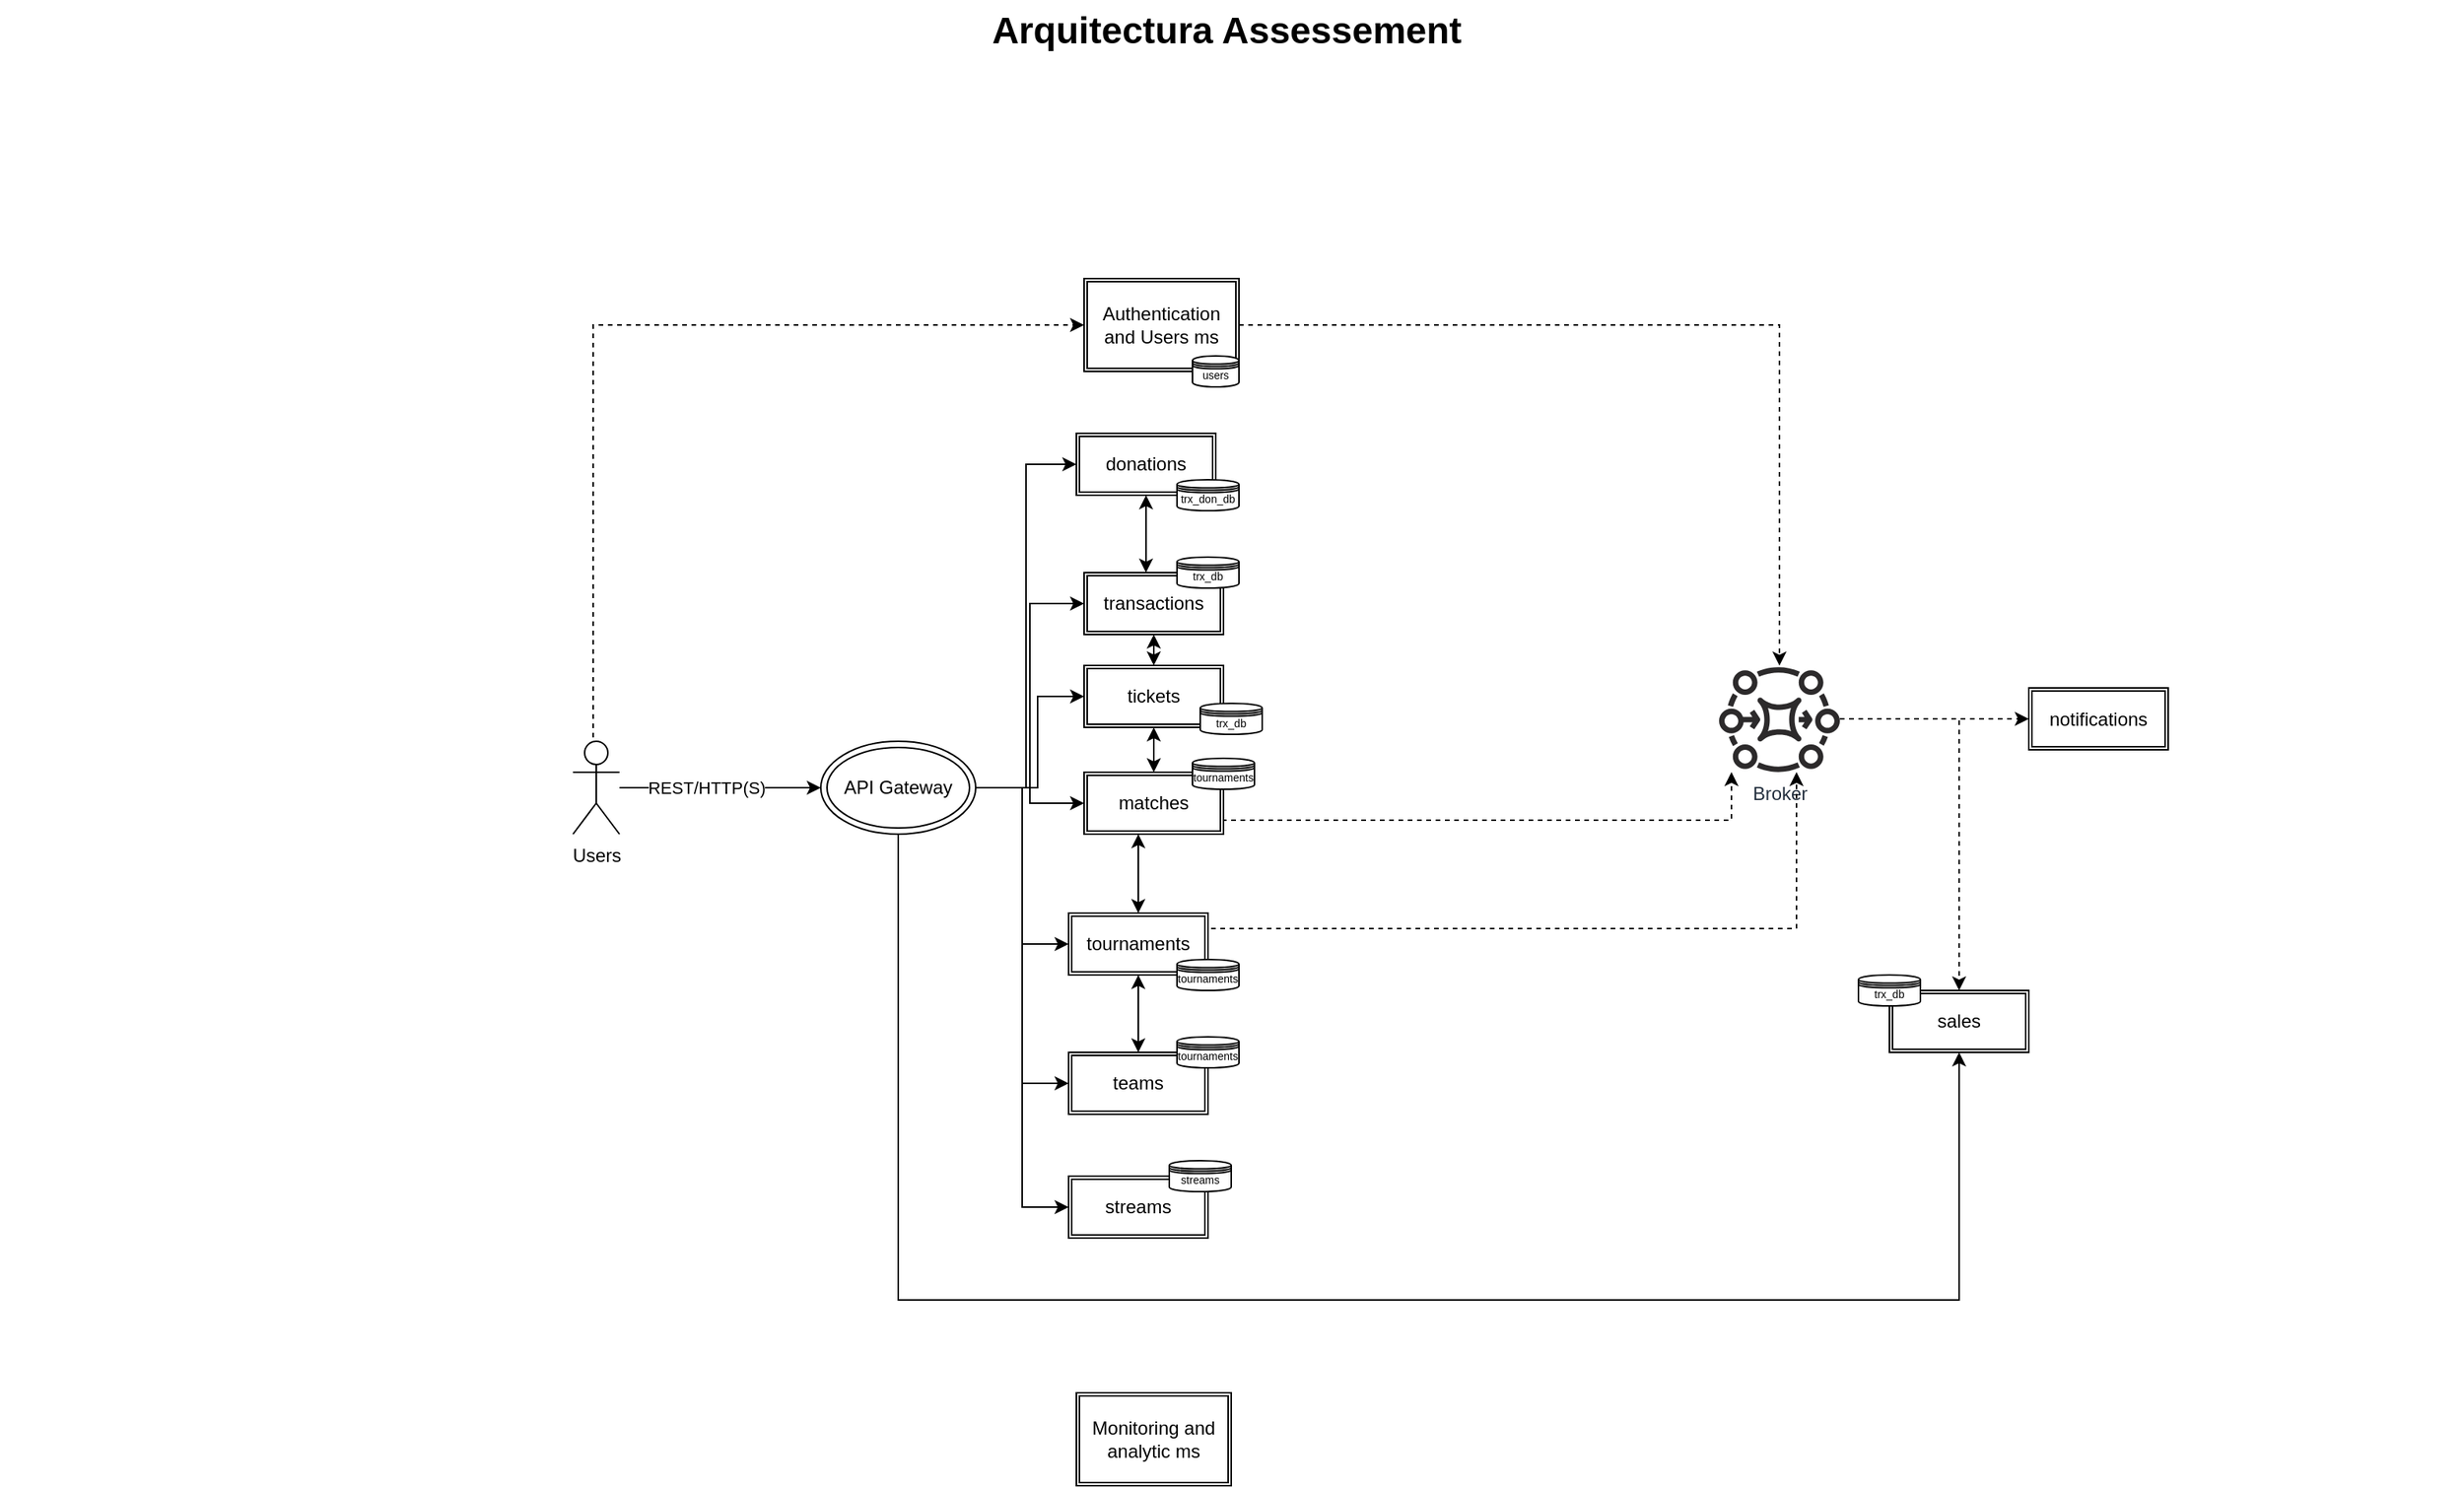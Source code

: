 <mxfile version="26.0.14" pages="3">
  <diagram name="architecture draft" id="74b105a0-9070-1c63-61bc-23e55f88626e">
    <mxGraphModel dx="2166" dy="2152" grid="1" gridSize="10" guides="1" tooltips="1" connect="1" arrows="1" fold="1" page="1" pageScale="1.5" pageWidth="1169" pageHeight="826" background="none" math="0" shadow="0">
      <root>
        <mxCell id="0" style=";html=1;" />
        <mxCell id="1" style=";html=1;" parent="0" />
        <mxCell id="10b056a9c633e61c-30" value="Arquitectura Assessement&amp;nbsp;" style="text;strokeColor=none;fillColor=none;html=1;fontSize=24;fontStyle=1;verticalAlign=middle;align=center;" parent="1" vertex="1">
          <mxGeometry x="280" y="-320" width="1590" height="40" as="geometry" />
        </mxCell>
        <mxCell id="vbEIQ8iehSiW6eTZAF4b-10" value="Monitoring and analytic ms" style="shape=ext;double=1;rounded=0;whiteSpace=wrap;html=1;" parent="1" vertex="1">
          <mxGeometry x="975" y="580" width="100" height="60" as="geometry" />
        </mxCell>
        <mxCell id="fW0-wd5fUKcEn7wd_X2i-2" style="edgeStyle=orthogonalEdgeStyle;rounded=0;orthogonalLoop=1;jettySize=auto;html=1;entryX=0;entryY=0.5;entryDx=0;entryDy=0;" parent="1" source="fW0-wd5fUKcEn7wd_X2i-4" target="fW0-wd5fUKcEn7wd_X2i-5" edge="1">
          <mxGeometry relative="1" as="geometry" />
        </mxCell>
        <mxCell id="fW0-wd5fUKcEn7wd_X2i-3" value="REST/HTTP(S)" style="edgeLabel;html=1;align=center;verticalAlign=middle;resizable=0;points=[];" parent="fW0-wd5fUKcEn7wd_X2i-2" vertex="1" connectable="0">
          <mxGeometry x="-0.135" relative="1" as="geometry">
            <mxPoint as="offset" />
          </mxGeometry>
        </mxCell>
        <mxCell id="uQWAi8qKT_m-cDa0QqK9-2" style="edgeStyle=orthogonalEdgeStyle;rounded=0;orthogonalLoop=1;jettySize=auto;html=1;exitX=0.75;exitY=0.1;exitDx=0;exitDy=0;exitPerimeter=0;entryX=0;entryY=0.5;entryDx=0;entryDy=0;dashed=1;" edge="1" parent="1" source="fW0-wd5fUKcEn7wd_X2i-4" target="uQWAi8qKT_m-cDa0QqK9-1">
          <mxGeometry relative="1" as="geometry">
            <Array as="points">
              <mxPoint x="663" y="-110" />
            </Array>
          </mxGeometry>
        </mxCell>
        <mxCell id="fW0-wd5fUKcEn7wd_X2i-4" value="Users" style="shape=umlActor;verticalLabelPosition=bottom;verticalAlign=top;html=1;outlineConnect=0;" parent="1" vertex="1">
          <mxGeometry x="650" y="159" width="30" height="60" as="geometry" />
        </mxCell>
        <mxCell id="uQWAi8qKT_m-cDa0QqK9-29" style="edgeStyle=orthogonalEdgeStyle;rounded=0;orthogonalLoop=1;jettySize=auto;html=1;exitX=1;exitY=0.5;exitDx=0;exitDy=0;entryX=0;entryY=0.5;entryDx=0;entryDy=0;" edge="1" parent="1" source="fW0-wd5fUKcEn7wd_X2i-5" target="uQWAi8qKT_m-cDa0QqK9-17">
          <mxGeometry relative="1" as="geometry" />
        </mxCell>
        <mxCell id="uQWAi8qKT_m-cDa0QqK9-30" style="edgeStyle=orthogonalEdgeStyle;rounded=0;orthogonalLoop=1;jettySize=auto;html=1;exitX=1;exitY=0.5;exitDx=0;exitDy=0;entryX=0;entryY=0.5;entryDx=0;entryDy=0;" edge="1" parent="1" source="fW0-wd5fUKcEn7wd_X2i-5" target="uQWAi8qKT_m-cDa0QqK9-18">
          <mxGeometry relative="1" as="geometry" />
        </mxCell>
        <mxCell id="uQWAi8qKT_m-cDa0QqK9-31" style="edgeStyle=orthogonalEdgeStyle;rounded=0;orthogonalLoop=1;jettySize=auto;html=1;exitX=1;exitY=0.5;exitDx=0;exitDy=0;entryX=0;entryY=0.5;entryDx=0;entryDy=0;" edge="1" parent="1" source="fW0-wd5fUKcEn7wd_X2i-5" target="uQWAi8qKT_m-cDa0QqK9-19">
          <mxGeometry relative="1" as="geometry">
            <Array as="points">
              <mxPoint x="950" y="189" />
              <mxPoint x="950" y="130" />
            </Array>
          </mxGeometry>
        </mxCell>
        <mxCell id="uQWAi8qKT_m-cDa0QqK9-32" style="edgeStyle=orthogonalEdgeStyle;rounded=0;orthogonalLoop=1;jettySize=auto;html=1;exitX=1;exitY=0.5;exitDx=0;exitDy=0;" edge="1" parent="1" source="fW0-wd5fUKcEn7wd_X2i-5" target="uQWAi8qKT_m-cDa0QqK9-20">
          <mxGeometry relative="1" as="geometry" />
        </mxCell>
        <mxCell id="uQWAi8qKT_m-cDa0QqK9-33" style="edgeStyle=orthogonalEdgeStyle;rounded=0;orthogonalLoop=1;jettySize=auto;html=1;exitX=1;exitY=0.5;exitDx=0;exitDy=0;entryX=0;entryY=0.5;entryDx=0;entryDy=0;" edge="1" parent="1" source="fW0-wd5fUKcEn7wd_X2i-5" target="uQWAi8qKT_m-cDa0QqK9-21">
          <mxGeometry relative="1" as="geometry" />
        </mxCell>
        <mxCell id="uQWAi8qKT_m-cDa0QqK9-34" style="edgeStyle=orthogonalEdgeStyle;rounded=0;orthogonalLoop=1;jettySize=auto;html=1;exitX=1;exitY=0.5;exitDx=0;exitDy=0;entryX=0;entryY=0.5;entryDx=0;entryDy=0;" edge="1" parent="1" source="fW0-wd5fUKcEn7wd_X2i-5" target="uQWAi8qKT_m-cDa0QqK9-22">
          <mxGeometry relative="1" as="geometry">
            <Array as="points">
              <mxPoint x="940" y="189" />
              <mxPoint x="940" y="380" />
            </Array>
          </mxGeometry>
        </mxCell>
        <mxCell id="uQWAi8qKT_m-cDa0QqK9-43" style="edgeStyle=orthogonalEdgeStyle;rounded=0;orthogonalLoop=1;jettySize=auto;html=1;exitX=0.5;exitY=1;exitDx=0;exitDy=0;entryX=0.5;entryY=1;entryDx=0;entryDy=0;" edge="1" parent="1" source="fW0-wd5fUKcEn7wd_X2i-5" target="uQWAi8qKT_m-cDa0QqK9-28">
          <mxGeometry relative="1" as="geometry">
            <Array as="points">
              <mxPoint x="860" y="520" />
              <mxPoint x="1545" y="520" />
            </Array>
          </mxGeometry>
        </mxCell>
        <mxCell id="uQWAi8qKT_m-cDa0QqK9-49" style="edgeStyle=orthogonalEdgeStyle;rounded=0;orthogonalLoop=1;jettySize=auto;html=1;exitX=1;exitY=0.5;exitDx=0;exitDy=0;entryX=0;entryY=0.5;entryDx=0;entryDy=0;" edge="1" parent="1" source="fW0-wd5fUKcEn7wd_X2i-5" target="uQWAi8qKT_m-cDa0QqK9-23">
          <mxGeometry relative="1" as="geometry">
            <Array as="points">
              <mxPoint x="940" y="189" />
              <mxPoint x="940" y="460" />
            </Array>
          </mxGeometry>
        </mxCell>
        <mxCell id="fW0-wd5fUKcEn7wd_X2i-5" value="API Gateway" style="ellipse;shape=doubleEllipse;whiteSpace=wrap;html=1;" parent="1" vertex="1">
          <mxGeometry x="810" y="159" width="100" height="60" as="geometry" />
        </mxCell>
        <mxCell id="uQWAi8qKT_m-cDa0QqK9-57" style="edgeStyle=orthogonalEdgeStyle;rounded=0;orthogonalLoop=1;jettySize=auto;html=1;exitX=1;exitY=0.5;exitDx=0;exitDy=0;dashed=1;" edge="1" parent="1" source="uQWAi8qKT_m-cDa0QqK9-1" target="uQWAi8qKT_m-cDa0QqK9-16">
          <mxGeometry relative="1" as="geometry" />
        </mxCell>
        <mxCell id="uQWAi8qKT_m-cDa0QqK9-1" value="Authentication and Users ms" style="shape=ext;double=1;rounded=0;whiteSpace=wrap;html=1;" vertex="1" parent="1">
          <mxGeometry x="980" y="-140" width="100" height="60" as="geometry" />
        </mxCell>
        <mxCell id="uQWAi8qKT_m-cDa0QqK9-27" value="" style="edgeStyle=orthogonalEdgeStyle;rounded=0;orthogonalLoop=1;jettySize=auto;html=1;dashed=1;" edge="1" parent="1" source="uQWAi8qKT_m-cDa0QqK9-16" target="uQWAi8qKT_m-cDa0QqK9-26">
          <mxGeometry relative="1" as="geometry" />
        </mxCell>
        <mxCell id="uQWAi8qKT_m-cDa0QqK9-44" style="edgeStyle=orthogonalEdgeStyle;rounded=0;orthogonalLoop=1;jettySize=auto;html=1;entryX=0.5;entryY=0;entryDx=0;entryDy=0;dashed=1;" edge="1" parent="1" source="uQWAi8qKT_m-cDa0QqK9-16" target="uQWAi8qKT_m-cDa0QqK9-28">
          <mxGeometry relative="1" as="geometry">
            <mxPoint x="1440" y="330" as="targetPoint" />
          </mxGeometry>
        </mxCell>
        <mxCell id="uQWAi8qKT_m-cDa0QqK9-16" value="Broker" style="sketch=0;outlineConnect=0;fontColor=#232F3E;gradientColor=none;fillColor=light-dark(#2c2a2b, #ff81d9);strokeColor=none;dashed=0;verticalLabelPosition=bottom;verticalAlign=top;align=center;html=1;fontSize=12;fontStyle=0;aspect=fixed;pointerEvents=1;shape=mxgraph.aws4.mq_broker;" vertex="1" parent="1">
          <mxGeometry x="1390" y="110" width="78" height="69" as="geometry" />
        </mxCell>
        <mxCell id="uQWAi8qKT_m-cDa0QqK9-17" value="donations" style="shape=ext;double=1;rounded=0;whiteSpace=wrap;html=1;" vertex="1" parent="1">
          <mxGeometry x="975" y="-40" width="90" height="40" as="geometry" />
        </mxCell>
        <mxCell id="uQWAi8qKT_m-cDa0QqK9-18" value="transactions" style="shape=ext;double=1;rounded=0;whiteSpace=wrap;html=1;" vertex="1" parent="1">
          <mxGeometry x="980" y="50" width="90" height="40" as="geometry" />
        </mxCell>
        <mxCell id="uQWAi8qKT_m-cDa0QqK9-51" style="edgeStyle=orthogonalEdgeStyle;rounded=0;orthogonalLoop=1;jettySize=auto;html=1;exitX=0.5;exitY=0;exitDx=0;exitDy=0;entryX=0.5;entryY=1;entryDx=0;entryDy=0;startArrow=classic;startFill=1;" edge="1" parent="1" source="uQWAi8qKT_m-cDa0QqK9-19" target="uQWAi8qKT_m-cDa0QqK9-18">
          <mxGeometry relative="1" as="geometry" />
        </mxCell>
        <mxCell id="uQWAi8qKT_m-cDa0QqK9-19" value="tickets" style="shape=ext;double=1;rounded=0;whiteSpace=wrap;html=1;" vertex="1" parent="1">
          <mxGeometry x="980" y="110" width="90" height="40" as="geometry" />
        </mxCell>
        <mxCell id="uQWAi8qKT_m-cDa0QqK9-24" style="edgeStyle=orthogonalEdgeStyle;rounded=0;orthogonalLoop=1;jettySize=auto;html=1;exitX=1;exitY=0.75;exitDx=0;exitDy=0;dashed=1;" edge="1" parent="1" source="uQWAi8qKT_m-cDa0QqK9-20" target="uQWAi8qKT_m-cDa0QqK9-16">
          <mxGeometry relative="1" as="geometry">
            <Array as="points">
              <mxPoint x="1070" y="210" />
              <mxPoint x="1398" y="210" />
            </Array>
          </mxGeometry>
        </mxCell>
        <mxCell id="T9LPuVeiBraxV0uj-f3I-1" style="edgeStyle=orthogonalEdgeStyle;rounded=0;orthogonalLoop=1;jettySize=auto;html=1;exitX=0.5;exitY=0;exitDx=0;exitDy=0;entryX=0.5;entryY=1;entryDx=0;entryDy=0;startArrow=classic;startFill=1;" edge="1" parent="1" source="uQWAi8qKT_m-cDa0QqK9-20" target="uQWAi8qKT_m-cDa0QqK9-19">
          <mxGeometry relative="1" as="geometry" />
        </mxCell>
        <mxCell id="uQWAi8qKT_m-cDa0QqK9-20" value="matches" style="shape=ext;double=1;rounded=0;whiteSpace=wrap;html=1;" vertex="1" parent="1">
          <mxGeometry x="980" y="179" width="90" height="40" as="geometry" />
        </mxCell>
        <mxCell id="uQWAi8qKT_m-cDa0QqK9-25" style="edgeStyle=orthogonalEdgeStyle;rounded=0;orthogonalLoop=1;jettySize=auto;html=1;exitX=1;exitY=0.5;exitDx=0;exitDy=0;dashed=1;" edge="1" parent="1" source="uQWAi8qKT_m-cDa0QqK9-21" target="uQWAi8qKT_m-cDa0QqK9-16">
          <mxGeometry relative="1" as="geometry">
            <Array as="points">
              <mxPoint x="1440" y="280" />
            </Array>
          </mxGeometry>
        </mxCell>
        <mxCell id="uQWAi8qKT_m-cDa0QqK9-21" value="tournaments" style="shape=ext;double=1;rounded=0;whiteSpace=wrap;html=1;" vertex="1" parent="1">
          <mxGeometry x="970" y="270" width="90" height="40" as="geometry" />
        </mxCell>
        <mxCell id="uQWAi8qKT_m-cDa0QqK9-22" value="teams" style="shape=ext;double=1;rounded=0;whiteSpace=wrap;html=1;" vertex="1" parent="1">
          <mxGeometry x="970" y="360" width="90" height="40" as="geometry" />
        </mxCell>
        <mxCell id="uQWAi8qKT_m-cDa0QqK9-23" value="streams" style="shape=ext;double=1;rounded=0;whiteSpace=wrap;html=1;" vertex="1" parent="1">
          <mxGeometry x="970" y="440" width="90" height="40" as="geometry" />
        </mxCell>
        <mxCell id="uQWAi8qKT_m-cDa0QqK9-26" value="notifications" style="shape=ext;double=1;rounded=0;whiteSpace=wrap;html=1;" vertex="1" parent="1">
          <mxGeometry x="1590" y="124.5" width="90" height="40" as="geometry" />
        </mxCell>
        <mxCell id="uQWAi8qKT_m-cDa0QqK9-28" value="sales" style="shape=ext;double=1;rounded=0;whiteSpace=wrap;html=1;" vertex="1" parent="1">
          <mxGeometry x="1500" y="320" width="90" height="40" as="geometry" />
        </mxCell>
        <mxCell id="uQWAi8qKT_m-cDa0QqK9-35" value="users" style="shape=datastore;whiteSpace=wrap;html=1;fontSize=7;" vertex="1" parent="1">
          <mxGeometry x="1050" y="-90" width="30" height="20" as="geometry" />
        </mxCell>
        <mxCell id="uQWAi8qKT_m-cDa0QqK9-36" value="trx_don_db" style="shape=datastore;whiteSpace=wrap;html=1;fontSize=7;" vertex="1" parent="1">
          <mxGeometry x="1040" y="-10" width="40" height="20" as="geometry" />
        </mxCell>
        <mxCell id="uQWAi8qKT_m-cDa0QqK9-39" style="edgeStyle=orthogonalEdgeStyle;rounded=0;orthogonalLoop=1;jettySize=auto;html=1;exitX=0.5;exitY=1;exitDx=0;exitDy=0;entryX=0.444;entryY=0;entryDx=0;entryDy=0;entryPerimeter=0;startArrow=classic;startFill=1;" edge="1" parent="1" source="uQWAi8qKT_m-cDa0QqK9-17" target="uQWAi8qKT_m-cDa0QqK9-18">
          <mxGeometry relative="1" as="geometry">
            <Array as="points">
              <mxPoint x="1020" y="40" />
              <mxPoint x="1020" y="40" />
            </Array>
          </mxGeometry>
        </mxCell>
        <mxCell id="uQWAi8qKT_m-cDa0QqK9-46" style="edgeStyle=orthogonalEdgeStyle;rounded=0;orthogonalLoop=1;jettySize=auto;html=1;exitX=0.5;exitY=0;exitDx=0;exitDy=0;entryX=0.5;entryY=1;entryDx=0;entryDy=0;startArrow=classic;startFill=1;" edge="1" parent="1" source="uQWAi8qKT_m-cDa0QqK9-22" target="uQWAi8qKT_m-cDa0QqK9-21">
          <mxGeometry relative="1" as="geometry">
            <Array as="points">
              <mxPoint x="1015" y="320" />
              <mxPoint x="1015" y="320" />
            </Array>
          </mxGeometry>
        </mxCell>
        <mxCell id="uQWAi8qKT_m-cDa0QqK9-47" style="edgeStyle=orthogonalEdgeStyle;rounded=0;orthogonalLoop=1;jettySize=auto;html=1;exitX=0.5;exitY=0;exitDx=0;exitDy=0;entryX=0.389;entryY=1;entryDx=0;entryDy=0;entryPerimeter=0;startArrow=classic;startFill=1;" edge="1" parent="1" source="uQWAi8qKT_m-cDa0QqK9-21" target="uQWAi8qKT_m-cDa0QqK9-20">
          <mxGeometry relative="1" as="geometry" />
        </mxCell>
        <mxCell id="uQWAi8qKT_m-cDa0QqK9-48" value="tournaments" style="shape=datastore;whiteSpace=wrap;html=1;fontSize=7;" vertex="1" parent="1">
          <mxGeometry x="1050" y="170" width="40" height="20" as="geometry" />
        </mxCell>
        <mxCell id="uQWAi8qKT_m-cDa0QqK9-50" value="trx_db" style="shape=datastore;whiteSpace=wrap;html=1;fontSize=7;" vertex="1" parent="1">
          <mxGeometry x="1040" y="40" width="40" height="20" as="geometry" />
        </mxCell>
        <mxCell id="uQWAi8qKT_m-cDa0QqK9-52" value="trx_db" style="shape=datastore;whiteSpace=wrap;html=1;fontSize=7;" vertex="1" parent="1">
          <mxGeometry x="1055" y="134.5" width="40" height="20" as="geometry" />
        </mxCell>
        <mxCell id="uQWAi8qKT_m-cDa0QqK9-53" value="tournaments" style="shape=datastore;whiteSpace=wrap;html=1;fontSize=7;" vertex="1" parent="1">
          <mxGeometry x="1040" y="300" width="40" height="20" as="geometry" />
        </mxCell>
        <mxCell id="uQWAi8qKT_m-cDa0QqK9-54" value="tournaments" style="shape=datastore;whiteSpace=wrap;html=1;fontSize=7;" vertex="1" parent="1">
          <mxGeometry x="1040" y="350" width="40" height="20" as="geometry" />
        </mxCell>
        <mxCell id="uQWAi8qKT_m-cDa0QqK9-55" value="trx_db" style="shape=datastore;whiteSpace=wrap;html=1;fontSize=7;" vertex="1" parent="1">
          <mxGeometry x="1480" y="310" width="40" height="20" as="geometry" />
        </mxCell>
        <mxCell id="uQWAi8qKT_m-cDa0QqK9-56" value="streams" style="shape=datastore;whiteSpace=wrap;html=1;fontSize=7;" vertex="1" parent="1">
          <mxGeometry x="1035" y="430" width="40" height="20" as="geometry" />
        </mxCell>
      </root>
    </mxGraphModel>
  </diagram>
  <diagram id="kqVyzfXjNxPO3XIbhMuS" name="database draft">
    <mxGraphModel dx="3572" dy="4168" grid="1" gridSize="10" guides="1" tooltips="1" connect="1" arrows="1" fold="1" page="1" pageScale="1" pageWidth="850" pageHeight="1100" math="0" shadow="0">
      <root>
        <mxCell id="0" />
        <mxCell id="1" parent="0" />
        <mxCell id="7CDyPyjSrX8JdPw8QFJZ-104" value="users" style="shape=table;startSize=30;container=1;collapsible=1;childLayout=tableLayout;fixedRows=1;rowLines=0;fontStyle=1;align=center;resizeLast=1;html=1;" vertex="1" parent="1">
          <mxGeometry x="980" y="-1890" width="180" height="210" as="geometry" />
        </mxCell>
        <mxCell id="7CDyPyjSrX8JdPw8QFJZ-105" value="" style="shape=tableRow;horizontal=0;startSize=0;swimlaneHead=0;swimlaneBody=0;fillColor=none;collapsible=0;dropTarget=0;points=[[0,0.5],[1,0.5]];portConstraint=eastwest;top=0;left=0;right=0;bottom=1;" vertex="1" parent="7CDyPyjSrX8JdPw8QFJZ-104">
          <mxGeometry y="30" width="180" height="30" as="geometry" />
        </mxCell>
        <mxCell id="7CDyPyjSrX8JdPw8QFJZ-106" value="PK" style="shape=partialRectangle;connectable=0;fillColor=none;top=0;left=0;bottom=0;right=0;fontStyle=1;overflow=hidden;whiteSpace=wrap;html=1;" vertex="1" parent="7CDyPyjSrX8JdPw8QFJZ-105">
          <mxGeometry width="30" height="30" as="geometry">
            <mxRectangle width="30" height="30" as="alternateBounds" />
          </mxGeometry>
        </mxCell>
        <mxCell id="7CDyPyjSrX8JdPw8QFJZ-107" value="id(int)" style="shape=partialRectangle;connectable=0;fillColor=none;top=0;left=0;bottom=0;right=0;align=left;spacingLeft=6;fontStyle=5;overflow=hidden;whiteSpace=wrap;html=1;" vertex="1" parent="7CDyPyjSrX8JdPw8QFJZ-105">
          <mxGeometry x="30" width="150" height="30" as="geometry">
            <mxRectangle width="150" height="30" as="alternateBounds" />
          </mxGeometry>
        </mxCell>
        <mxCell id="7CDyPyjSrX8JdPw8QFJZ-108" value="" style="shape=tableRow;horizontal=0;startSize=0;swimlaneHead=0;swimlaneBody=0;fillColor=none;collapsible=0;dropTarget=0;points=[[0,0.5],[1,0.5]];portConstraint=eastwest;top=0;left=0;right=0;bottom=0;" vertex="1" parent="7CDyPyjSrX8JdPw8QFJZ-104">
          <mxGeometry y="60" width="180" height="30" as="geometry" />
        </mxCell>
        <mxCell id="7CDyPyjSrX8JdPw8QFJZ-109" value="" style="shape=partialRectangle;connectable=0;fillColor=none;top=0;left=0;bottom=0;right=0;editable=1;overflow=hidden;whiteSpace=wrap;html=1;" vertex="1" parent="7CDyPyjSrX8JdPw8QFJZ-108">
          <mxGeometry width="30" height="30" as="geometry">
            <mxRectangle width="30" height="30" as="alternateBounds" />
          </mxGeometry>
        </mxCell>
        <mxCell id="7CDyPyjSrX8JdPw8QFJZ-110" value="name(varchar)" style="shape=partialRectangle;connectable=0;fillColor=none;top=0;left=0;bottom=0;right=0;align=left;spacingLeft=6;overflow=hidden;whiteSpace=wrap;html=1;" vertex="1" parent="7CDyPyjSrX8JdPw8QFJZ-108">
          <mxGeometry x="30" width="150" height="30" as="geometry">
            <mxRectangle width="150" height="30" as="alternateBounds" />
          </mxGeometry>
        </mxCell>
        <mxCell id="7CDyPyjSrX8JdPw8QFJZ-111" value="" style="shape=tableRow;horizontal=0;startSize=0;swimlaneHead=0;swimlaneBody=0;fillColor=none;collapsible=0;dropTarget=0;points=[[0,0.5],[1,0.5]];portConstraint=eastwest;top=0;left=0;right=0;bottom=0;" vertex="1" parent="7CDyPyjSrX8JdPw8QFJZ-104">
          <mxGeometry y="90" width="180" height="30" as="geometry" />
        </mxCell>
        <mxCell id="7CDyPyjSrX8JdPw8QFJZ-112" value="" style="shape=partialRectangle;connectable=0;fillColor=none;top=0;left=0;bottom=0;right=0;editable=1;overflow=hidden;whiteSpace=wrap;html=1;" vertex="1" parent="7CDyPyjSrX8JdPw8QFJZ-111">
          <mxGeometry width="30" height="30" as="geometry">
            <mxRectangle width="30" height="30" as="alternateBounds" />
          </mxGeometry>
        </mxCell>
        <mxCell id="7CDyPyjSrX8JdPw8QFJZ-113" value="email(varchar)" style="shape=partialRectangle;connectable=0;fillColor=none;top=0;left=0;bottom=0;right=0;align=left;spacingLeft=6;overflow=hidden;whiteSpace=wrap;html=1;" vertex="1" parent="7CDyPyjSrX8JdPw8QFJZ-111">
          <mxGeometry x="30" width="150" height="30" as="geometry">
            <mxRectangle width="150" height="30" as="alternateBounds" />
          </mxGeometry>
        </mxCell>
        <mxCell id="7CDyPyjSrX8JdPw8QFJZ-114" value="" style="shape=tableRow;horizontal=0;startSize=0;swimlaneHead=0;swimlaneBody=0;fillColor=none;collapsible=0;dropTarget=0;points=[[0,0.5],[1,0.5]];portConstraint=eastwest;top=0;left=0;right=0;bottom=0;" vertex="1" parent="7CDyPyjSrX8JdPw8QFJZ-104">
          <mxGeometry y="120" width="180" height="30" as="geometry" />
        </mxCell>
        <mxCell id="7CDyPyjSrX8JdPw8QFJZ-115" value="" style="shape=partialRectangle;connectable=0;fillColor=none;top=0;left=0;bottom=0;right=0;editable=1;overflow=hidden;whiteSpace=wrap;html=1;" vertex="1" parent="7CDyPyjSrX8JdPw8QFJZ-114">
          <mxGeometry width="30" height="30" as="geometry">
            <mxRectangle width="30" height="30" as="alternateBounds" />
          </mxGeometry>
        </mxCell>
        <mxCell id="7CDyPyjSrX8JdPw8QFJZ-116" value="password(varchar)" style="shape=partialRectangle;connectable=0;fillColor=none;top=0;left=0;bottom=0;right=0;align=left;spacingLeft=6;overflow=hidden;whiteSpace=wrap;html=1;" vertex="1" parent="7CDyPyjSrX8JdPw8QFJZ-114">
          <mxGeometry x="30" width="150" height="30" as="geometry">
            <mxRectangle width="150" height="30" as="alternateBounds" />
          </mxGeometry>
        </mxCell>
        <mxCell id="7CDyPyjSrX8JdPw8QFJZ-117" value="" style="shape=tableRow;horizontal=0;startSize=0;swimlaneHead=0;swimlaneBody=0;fillColor=none;collapsible=0;dropTarget=0;points=[[0,0.5],[1,0.5]];portConstraint=eastwest;top=0;left=0;right=0;bottom=0;" vertex="1" parent="7CDyPyjSrX8JdPw8QFJZ-104">
          <mxGeometry y="150" width="180" height="30" as="geometry" />
        </mxCell>
        <mxCell id="7CDyPyjSrX8JdPw8QFJZ-118" value="" style="shape=partialRectangle;connectable=0;fillColor=none;top=0;left=0;bottom=0;right=0;editable=1;overflow=hidden;whiteSpace=wrap;html=1;" vertex="1" parent="7CDyPyjSrX8JdPw8QFJZ-117">
          <mxGeometry width="30" height="30" as="geometry">
            <mxRectangle width="30" height="30" as="alternateBounds" />
          </mxGeometry>
        </mxCell>
        <mxCell id="7CDyPyjSrX8JdPw8QFJZ-119" value="registration_date(datetime)" style="shape=partialRectangle;connectable=0;fillColor=none;top=0;left=0;bottom=0;right=0;align=left;spacingLeft=6;overflow=hidden;whiteSpace=wrap;html=1;" vertex="1" parent="7CDyPyjSrX8JdPw8QFJZ-117">
          <mxGeometry x="30" width="150" height="30" as="geometry">
            <mxRectangle width="150" height="30" as="alternateBounds" />
          </mxGeometry>
        </mxCell>
        <mxCell id="7CDyPyjSrX8JdPw8QFJZ-120" value="" style="shape=tableRow;horizontal=0;startSize=0;swimlaneHead=0;swimlaneBody=0;fillColor=none;collapsible=0;dropTarget=0;points=[[0,0.5],[1,0.5]];portConstraint=eastwest;top=0;left=0;right=0;bottom=0;" vertex="1" parent="7CDyPyjSrX8JdPw8QFJZ-104">
          <mxGeometry y="180" width="180" height="30" as="geometry" />
        </mxCell>
        <mxCell id="7CDyPyjSrX8JdPw8QFJZ-121" value="" style="shape=partialRectangle;connectable=0;fillColor=none;top=0;left=0;bottom=0;right=0;editable=1;overflow=hidden;whiteSpace=wrap;html=1;" vertex="1" parent="7CDyPyjSrX8JdPw8QFJZ-120">
          <mxGeometry width="30" height="30" as="geometry">
            <mxRectangle width="30" height="30" as="alternateBounds" />
          </mxGeometry>
        </mxCell>
        <mxCell id="7CDyPyjSrX8JdPw8QFJZ-122" value="status(varchar)" style="shape=partialRectangle;connectable=0;fillColor=none;top=0;left=0;bottom=0;right=0;align=left;spacingLeft=6;overflow=hidden;whiteSpace=wrap;html=1;" vertex="1" parent="7CDyPyjSrX8JdPw8QFJZ-120">
          <mxGeometry x="30" width="150" height="30" as="geometry">
            <mxRectangle width="150" height="30" as="alternateBounds" />
          </mxGeometry>
        </mxCell>
        <mxCell id="7CDyPyjSrX8JdPw8QFJZ-123" value="user_roles" style="shape=table;startSize=30;container=1;collapsible=1;childLayout=tableLayout;fixedRows=1;rowLines=0;fontStyle=1;align=center;resizeLast=1;html=1;" vertex="1" parent="1">
          <mxGeometry x="1300" y="-1890" width="180" height="120" as="geometry" />
        </mxCell>
        <mxCell id="7CDyPyjSrX8JdPw8QFJZ-124" value="" style="shape=tableRow;horizontal=0;startSize=0;swimlaneHead=0;swimlaneBody=0;fillColor=none;collapsible=0;dropTarget=0;points=[[0,0.5],[1,0.5]];portConstraint=eastwest;top=0;left=0;right=0;bottom=1;" vertex="1" parent="7CDyPyjSrX8JdPw8QFJZ-123">
          <mxGeometry y="30" width="180" height="30" as="geometry" />
        </mxCell>
        <mxCell id="7CDyPyjSrX8JdPw8QFJZ-125" value="PK" style="shape=partialRectangle;connectable=0;fillColor=none;top=0;left=0;bottom=0;right=0;fontStyle=1;overflow=hidden;whiteSpace=wrap;html=1;" vertex="1" parent="7CDyPyjSrX8JdPw8QFJZ-124">
          <mxGeometry width="30" height="30" as="geometry">
            <mxRectangle width="30" height="30" as="alternateBounds" />
          </mxGeometry>
        </mxCell>
        <mxCell id="7CDyPyjSrX8JdPw8QFJZ-126" value="id(int)" style="shape=partialRectangle;connectable=0;fillColor=none;top=0;left=0;bottom=0;right=0;align=left;spacingLeft=6;fontStyle=5;overflow=hidden;whiteSpace=wrap;html=1;" vertex="1" parent="7CDyPyjSrX8JdPw8QFJZ-124">
          <mxGeometry x="30" width="150" height="30" as="geometry">
            <mxRectangle width="150" height="30" as="alternateBounds" />
          </mxGeometry>
        </mxCell>
        <mxCell id="7CDyPyjSrX8JdPw8QFJZ-127" value="" style="shape=tableRow;horizontal=0;startSize=0;swimlaneHead=0;swimlaneBody=0;fillColor=none;collapsible=0;dropTarget=0;points=[[0,0.5],[1,0.5]];portConstraint=eastwest;top=0;left=0;right=0;bottom=0;" vertex="1" parent="7CDyPyjSrX8JdPw8QFJZ-123">
          <mxGeometry y="60" width="180" height="30" as="geometry" />
        </mxCell>
        <mxCell id="7CDyPyjSrX8JdPw8QFJZ-128" value="FK" style="shape=partialRectangle;connectable=0;fillColor=none;top=0;left=0;bottom=0;right=0;editable=1;overflow=hidden;whiteSpace=wrap;html=1;" vertex="1" parent="7CDyPyjSrX8JdPw8QFJZ-127">
          <mxGeometry width="30" height="30" as="geometry">
            <mxRectangle width="30" height="30" as="alternateBounds" />
          </mxGeometry>
        </mxCell>
        <mxCell id="7CDyPyjSrX8JdPw8QFJZ-129" value="id_user(int)" style="shape=partialRectangle;connectable=0;fillColor=none;top=0;left=0;bottom=0;right=0;align=left;spacingLeft=6;overflow=hidden;whiteSpace=wrap;html=1;" vertex="1" parent="7CDyPyjSrX8JdPw8QFJZ-127">
          <mxGeometry x="30" width="150" height="30" as="geometry">
            <mxRectangle width="150" height="30" as="alternateBounds" />
          </mxGeometry>
        </mxCell>
        <mxCell id="7CDyPyjSrX8JdPw8QFJZ-139" value="" style="shape=tableRow;horizontal=0;startSize=0;swimlaneHead=0;swimlaneBody=0;fillColor=none;collapsible=0;dropTarget=0;points=[[0,0.5],[1,0.5]];portConstraint=eastwest;top=0;left=0;right=0;bottom=0;" vertex="1" parent="7CDyPyjSrX8JdPw8QFJZ-123">
          <mxGeometry y="90" width="180" height="30" as="geometry" />
        </mxCell>
        <mxCell id="7CDyPyjSrX8JdPw8QFJZ-140" value="FK" style="shape=partialRectangle;connectable=0;fillColor=none;top=0;left=0;bottom=0;right=0;editable=1;overflow=hidden;whiteSpace=wrap;html=1;" vertex="1" parent="7CDyPyjSrX8JdPw8QFJZ-139">
          <mxGeometry width="30" height="30" as="geometry">
            <mxRectangle width="30" height="30" as="alternateBounds" />
          </mxGeometry>
        </mxCell>
        <mxCell id="7CDyPyjSrX8JdPw8QFJZ-141" value="id_role(id)" style="shape=partialRectangle;connectable=0;fillColor=none;top=0;left=0;bottom=0;right=0;align=left;spacingLeft=6;overflow=hidden;whiteSpace=wrap;html=1;" vertex="1" parent="7CDyPyjSrX8JdPw8QFJZ-139">
          <mxGeometry x="30" width="150" height="30" as="geometry">
            <mxRectangle width="150" height="30" as="alternateBounds" />
          </mxGeometry>
        </mxCell>
        <mxCell id="7CDyPyjSrX8JdPw8QFJZ-142" style="edgeStyle=entityRelationEdgeStyle;rounded=0;orthogonalLoop=1;jettySize=auto;html=1;exitX=1;exitY=0.5;exitDx=0;exitDy=0;entryX=0;entryY=0.5;entryDx=0;entryDy=0;" edge="1" parent="1" source="7CDyPyjSrX8JdPw8QFJZ-105" target="7CDyPyjSrX8JdPw8QFJZ-127">
          <mxGeometry relative="1" as="geometry" />
        </mxCell>
        <mxCell id="7CDyPyjSrX8JdPw8QFJZ-150" value="roles" style="shape=table;startSize=30;container=1;collapsible=1;childLayout=tableLayout;fixedRows=1;rowLines=0;fontStyle=1;align=center;resizeLast=1;html=1;" vertex="1" parent="1">
          <mxGeometry x="1550" y="-1870" width="180" height="90" as="geometry" />
        </mxCell>
        <mxCell id="7CDyPyjSrX8JdPw8QFJZ-151" value="" style="shape=tableRow;horizontal=0;startSize=0;swimlaneHead=0;swimlaneBody=0;fillColor=none;collapsible=0;dropTarget=0;points=[[0,0.5],[1,0.5]];portConstraint=eastwest;top=0;left=0;right=0;bottom=1;" vertex="1" parent="7CDyPyjSrX8JdPw8QFJZ-150">
          <mxGeometry y="30" width="180" height="30" as="geometry" />
        </mxCell>
        <mxCell id="7CDyPyjSrX8JdPw8QFJZ-152" value="PK" style="shape=partialRectangle;connectable=0;fillColor=none;top=0;left=0;bottom=0;right=0;fontStyle=1;overflow=hidden;whiteSpace=wrap;html=1;" vertex="1" parent="7CDyPyjSrX8JdPw8QFJZ-151">
          <mxGeometry width="30" height="30" as="geometry">
            <mxRectangle width="30" height="30" as="alternateBounds" />
          </mxGeometry>
        </mxCell>
        <mxCell id="7CDyPyjSrX8JdPw8QFJZ-153" value="id(int)" style="shape=partialRectangle;connectable=0;fillColor=none;top=0;left=0;bottom=0;right=0;align=left;spacingLeft=6;fontStyle=5;overflow=hidden;whiteSpace=wrap;html=1;" vertex="1" parent="7CDyPyjSrX8JdPw8QFJZ-151">
          <mxGeometry x="30" width="150" height="30" as="geometry">
            <mxRectangle width="150" height="30" as="alternateBounds" />
          </mxGeometry>
        </mxCell>
        <mxCell id="7CDyPyjSrX8JdPw8QFJZ-154" value="" style="shape=tableRow;horizontal=0;startSize=0;swimlaneHead=0;swimlaneBody=0;fillColor=none;collapsible=0;dropTarget=0;points=[[0,0.5],[1,0.5]];portConstraint=eastwest;top=0;left=0;right=0;bottom=0;" vertex="1" parent="7CDyPyjSrX8JdPw8QFJZ-150">
          <mxGeometry y="60" width="180" height="30" as="geometry" />
        </mxCell>
        <mxCell id="7CDyPyjSrX8JdPw8QFJZ-155" value="" style="shape=partialRectangle;connectable=0;fillColor=none;top=0;left=0;bottom=0;right=0;editable=1;overflow=hidden;whiteSpace=wrap;html=1;" vertex="1" parent="7CDyPyjSrX8JdPw8QFJZ-154">
          <mxGeometry width="30" height="30" as="geometry">
            <mxRectangle width="30" height="30" as="alternateBounds" />
          </mxGeometry>
        </mxCell>
        <mxCell id="7CDyPyjSrX8JdPw8QFJZ-156" value="name" style="shape=partialRectangle;connectable=0;fillColor=none;top=0;left=0;bottom=0;right=0;align=left;spacingLeft=6;overflow=hidden;whiteSpace=wrap;html=1;" vertex="1" parent="7CDyPyjSrX8JdPw8QFJZ-154">
          <mxGeometry x="30" width="150" height="30" as="geometry">
            <mxRectangle width="150" height="30" as="alternateBounds" />
          </mxGeometry>
        </mxCell>
        <mxCell id="7CDyPyjSrX8JdPw8QFJZ-160" style="edgeStyle=entityRelationEdgeStyle;rounded=0;orthogonalLoop=1;jettySize=auto;html=1;exitX=0;exitY=0.5;exitDx=0;exitDy=0;entryX=1.023;entryY=0.724;entryDx=0;entryDy=0;entryPerimeter=0;" edge="1" parent="1" source="7CDyPyjSrX8JdPw8QFJZ-151" target="7CDyPyjSrX8JdPw8QFJZ-139">
          <mxGeometry relative="1" as="geometry" />
        </mxCell>
        <mxCell id="7CDyPyjSrX8JdPw8QFJZ-171" value="team_members" style="shape=table;startSize=30;container=1;collapsible=1;childLayout=tableLayout;fixedRows=1;rowLines=0;fontStyle=1;align=center;resizeLast=1;html=1;" vertex="1" parent="1">
          <mxGeometry x="710" y="-1880" width="180" height="120" as="geometry" />
        </mxCell>
        <mxCell id="7CDyPyjSrX8JdPw8QFJZ-172" value="" style="shape=tableRow;horizontal=0;startSize=0;swimlaneHead=0;swimlaneBody=0;fillColor=none;collapsible=0;dropTarget=0;points=[[0,0.5],[1,0.5]];portConstraint=eastwest;top=0;left=0;right=0;bottom=1;" vertex="1" parent="7CDyPyjSrX8JdPw8QFJZ-171">
          <mxGeometry y="30" width="180" height="30" as="geometry" />
        </mxCell>
        <mxCell id="7CDyPyjSrX8JdPw8QFJZ-173" value="PK" style="shape=partialRectangle;connectable=0;fillColor=none;top=0;left=0;bottom=0;right=0;fontStyle=1;overflow=hidden;whiteSpace=wrap;html=1;" vertex="1" parent="7CDyPyjSrX8JdPw8QFJZ-172">
          <mxGeometry width="30" height="30" as="geometry">
            <mxRectangle width="30" height="30" as="alternateBounds" />
          </mxGeometry>
        </mxCell>
        <mxCell id="7CDyPyjSrX8JdPw8QFJZ-174" value="id(int)" style="shape=partialRectangle;connectable=0;fillColor=none;top=0;left=0;bottom=0;right=0;align=left;spacingLeft=6;fontStyle=5;overflow=hidden;whiteSpace=wrap;html=1;" vertex="1" parent="7CDyPyjSrX8JdPw8QFJZ-172">
          <mxGeometry x="30" width="150" height="30" as="geometry">
            <mxRectangle width="150" height="30" as="alternateBounds" />
          </mxGeometry>
        </mxCell>
        <mxCell id="7CDyPyjSrX8JdPw8QFJZ-175" value="" style="shape=tableRow;horizontal=0;startSize=0;swimlaneHead=0;swimlaneBody=0;fillColor=none;collapsible=0;dropTarget=0;points=[[0,0.5],[1,0.5]];portConstraint=eastwest;top=0;left=0;right=0;bottom=0;" vertex="1" parent="7CDyPyjSrX8JdPw8QFJZ-171">
          <mxGeometry y="60" width="180" height="30" as="geometry" />
        </mxCell>
        <mxCell id="7CDyPyjSrX8JdPw8QFJZ-176" value="FK" style="shape=partialRectangle;connectable=0;fillColor=none;top=0;left=0;bottom=0;right=0;editable=1;overflow=hidden;whiteSpace=wrap;html=1;" vertex="1" parent="7CDyPyjSrX8JdPw8QFJZ-175">
          <mxGeometry width="30" height="30" as="geometry">
            <mxRectangle width="30" height="30" as="alternateBounds" />
          </mxGeometry>
        </mxCell>
        <mxCell id="7CDyPyjSrX8JdPw8QFJZ-177" value="id_user(int)" style="shape=partialRectangle;connectable=0;fillColor=none;top=0;left=0;bottom=0;right=0;align=left;spacingLeft=6;overflow=hidden;whiteSpace=wrap;html=1;" vertex="1" parent="7CDyPyjSrX8JdPw8QFJZ-175">
          <mxGeometry x="30" width="150" height="30" as="geometry">
            <mxRectangle width="150" height="30" as="alternateBounds" />
          </mxGeometry>
        </mxCell>
        <mxCell id="7CDyPyjSrX8JdPw8QFJZ-196" value="" style="shape=tableRow;horizontal=0;startSize=0;swimlaneHead=0;swimlaneBody=0;fillColor=none;collapsible=0;dropTarget=0;points=[[0,0.5],[1,0.5]];portConstraint=eastwest;top=0;left=0;right=0;bottom=0;" vertex="1" parent="7CDyPyjSrX8JdPw8QFJZ-171">
          <mxGeometry y="90" width="180" height="30" as="geometry" />
        </mxCell>
        <mxCell id="7CDyPyjSrX8JdPw8QFJZ-197" value="FK" style="shape=partialRectangle;connectable=0;fillColor=none;top=0;left=0;bottom=0;right=0;editable=1;overflow=hidden;whiteSpace=wrap;html=1;" vertex="1" parent="7CDyPyjSrX8JdPw8QFJZ-196">
          <mxGeometry width="30" height="30" as="geometry">
            <mxRectangle width="30" height="30" as="alternateBounds" />
          </mxGeometry>
        </mxCell>
        <mxCell id="7CDyPyjSrX8JdPw8QFJZ-198" value="id_team(int)" style="shape=partialRectangle;connectable=0;fillColor=none;top=0;left=0;bottom=0;right=0;align=left;spacingLeft=6;overflow=hidden;whiteSpace=wrap;html=1;" vertex="1" parent="7CDyPyjSrX8JdPw8QFJZ-196">
          <mxGeometry x="30" width="150" height="30" as="geometry">
            <mxRectangle width="150" height="30" as="alternateBounds" />
          </mxGeometry>
        </mxCell>
        <mxCell id="7CDyPyjSrX8JdPw8QFJZ-178" style="edgeStyle=entityRelationEdgeStyle;rounded=0;orthogonalLoop=1;jettySize=auto;html=1;exitX=1;exitY=0.5;exitDx=0;exitDy=0;" edge="1" parent="1" source="7CDyPyjSrX8JdPw8QFJZ-175" target="7CDyPyjSrX8JdPw8QFJZ-105">
          <mxGeometry relative="1" as="geometry" />
        </mxCell>
        <mxCell id="7CDyPyjSrX8JdPw8QFJZ-179" value="teams" style="shape=table;startSize=30;container=1;collapsible=1;childLayout=tableLayout;fixedRows=1;rowLines=0;fontStyle=1;align=center;resizeLast=1;html=1;" vertex="1" parent="1">
          <mxGeometry x="460" y="-1865" width="180" height="120" as="geometry" />
        </mxCell>
        <mxCell id="7CDyPyjSrX8JdPw8QFJZ-180" value="" style="shape=tableRow;horizontal=0;startSize=0;swimlaneHead=0;swimlaneBody=0;fillColor=none;collapsible=0;dropTarget=0;points=[[0,0.5],[1,0.5]];portConstraint=eastwest;top=0;left=0;right=0;bottom=1;" vertex="1" parent="7CDyPyjSrX8JdPw8QFJZ-179">
          <mxGeometry y="30" width="180" height="30" as="geometry" />
        </mxCell>
        <mxCell id="7CDyPyjSrX8JdPw8QFJZ-181" value="PK" style="shape=partialRectangle;connectable=0;fillColor=none;top=0;left=0;bottom=0;right=0;fontStyle=1;overflow=hidden;whiteSpace=wrap;html=1;" vertex="1" parent="7CDyPyjSrX8JdPw8QFJZ-180">
          <mxGeometry width="30" height="30" as="geometry">
            <mxRectangle width="30" height="30" as="alternateBounds" />
          </mxGeometry>
        </mxCell>
        <mxCell id="7CDyPyjSrX8JdPw8QFJZ-182" value="id(int)" style="shape=partialRectangle;connectable=0;fillColor=none;top=0;left=0;bottom=0;right=0;align=left;spacingLeft=6;fontStyle=5;overflow=hidden;whiteSpace=wrap;html=1;" vertex="1" parent="7CDyPyjSrX8JdPw8QFJZ-180">
          <mxGeometry x="30" width="150" height="30" as="geometry">
            <mxRectangle width="150" height="30" as="alternateBounds" />
          </mxGeometry>
        </mxCell>
        <mxCell id="7CDyPyjSrX8JdPw8QFJZ-183" value="" style="shape=tableRow;horizontal=0;startSize=0;swimlaneHead=0;swimlaneBody=0;fillColor=none;collapsible=0;dropTarget=0;points=[[0,0.5],[1,0.5]];portConstraint=eastwest;top=0;left=0;right=0;bottom=0;" vertex="1" parent="7CDyPyjSrX8JdPw8QFJZ-179">
          <mxGeometry y="60" width="180" height="30" as="geometry" />
        </mxCell>
        <mxCell id="7CDyPyjSrX8JdPw8QFJZ-184" value="" style="shape=partialRectangle;connectable=0;fillColor=none;top=0;left=0;bottom=0;right=0;editable=1;overflow=hidden;whiteSpace=wrap;html=1;" vertex="1" parent="7CDyPyjSrX8JdPw8QFJZ-183">
          <mxGeometry width="30" height="30" as="geometry">
            <mxRectangle width="30" height="30" as="alternateBounds" />
          </mxGeometry>
        </mxCell>
        <mxCell id="7CDyPyjSrX8JdPw8QFJZ-185" value="name" style="shape=partialRectangle;connectable=0;fillColor=none;top=0;left=0;bottom=0;right=0;align=left;spacingLeft=6;overflow=hidden;whiteSpace=wrap;html=1;" vertex="1" parent="7CDyPyjSrX8JdPw8QFJZ-183">
          <mxGeometry x="30" width="150" height="30" as="geometry">
            <mxRectangle width="150" height="30" as="alternateBounds" />
          </mxGeometry>
        </mxCell>
        <mxCell id="7CDyPyjSrX8JdPw8QFJZ-193" value="" style="shape=tableRow;horizontal=0;startSize=0;swimlaneHead=0;swimlaneBody=0;fillColor=none;collapsible=0;dropTarget=0;points=[[0,0.5],[1,0.5]];portConstraint=eastwest;top=0;left=0;right=0;bottom=1;" vertex="1" parent="7CDyPyjSrX8JdPw8QFJZ-179">
          <mxGeometry y="90" width="180" height="30" as="geometry" />
        </mxCell>
        <mxCell id="7CDyPyjSrX8JdPw8QFJZ-194" value="FK" style="shape=partialRectangle;connectable=0;fillColor=none;top=0;left=0;bottom=0;right=0;fontStyle=1;overflow=hidden;whiteSpace=wrap;html=1;" vertex="1" parent="7CDyPyjSrX8JdPw8QFJZ-193">
          <mxGeometry width="30" height="30" as="geometry">
            <mxRectangle width="30" height="30" as="alternateBounds" />
          </mxGeometry>
        </mxCell>
        <mxCell id="7CDyPyjSrX8JdPw8QFJZ-195" value="id_tournament(int)" style="shape=partialRectangle;connectable=0;fillColor=none;top=0;left=0;bottom=0;right=0;align=left;spacingLeft=6;fontStyle=5;overflow=hidden;whiteSpace=wrap;html=1;" vertex="1" parent="7CDyPyjSrX8JdPw8QFJZ-193">
          <mxGeometry x="30" width="150" height="30" as="geometry">
            <mxRectangle width="150" height="30" as="alternateBounds" />
          </mxGeometry>
        </mxCell>
        <mxCell id="7CDyPyjSrX8JdPw8QFJZ-200" style="edgeStyle=orthogonalEdgeStyle;rounded=0;orthogonalLoop=1;jettySize=auto;html=1;exitX=0;exitY=0.5;exitDx=0;exitDy=0;entryX=1;entryY=0.5;entryDx=0;entryDy=0;" edge="1" parent="1" source="7CDyPyjSrX8JdPw8QFJZ-175" target="7CDyPyjSrX8JdPw8QFJZ-180">
          <mxGeometry relative="1" as="geometry" />
        </mxCell>
        <mxCell id="7CDyPyjSrX8JdPw8QFJZ-201" value="tournaments" style="shape=table;startSize=30;container=1;collapsible=1;childLayout=tableLayout;fixedRows=1;rowLines=0;fontStyle=1;align=center;resizeLast=1;html=1;" vertex="1" parent="1">
          <mxGeometry x="690" y="-2150" width="180" height="240" as="geometry" />
        </mxCell>
        <mxCell id="7CDyPyjSrX8JdPw8QFJZ-202" value="" style="shape=tableRow;horizontal=0;startSize=0;swimlaneHead=0;swimlaneBody=0;fillColor=none;collapsible=0;dropTarget=0;points=[[0,0.5],[1,0.5]];portConstraint=eastwest;top=0;left=0;right=0;bottom=1;" vertex="1" parent="7CDyPyjSrX8JdPw8QFJZ-201">
          <mxGeometry y="30" width="180" height="30" as="geometry" />
        </mxCell>
        <mxCell id="7CDyPyjSrX8JdPw8QFJZ-203" value="PK" style="shape=partialRectangle;connectable=0;fillColor=none;top=0;left=0;bottom=0;right=0;fontStyle=1;overflow=hidden;whiteSpace=wrap;html=1;" vertex="1" parent="7CDyPyjSrX8JdPw8QFJZ-202">
          <mxGeometry width="30" height="30" as="geometry">
            <mxRectangle width="30" height="30" as="alternateBounds" />
          </mxGeometry>
        </mxCell>
        <mxCell id="7CDyPyjSrX8JdPw8QFJZ-204" value="id(int)" style="shape=partialRectangle;connectable=0;fillColor=none;top=0;left=0;bottom=0;right=0;align=left;spacingLeft=6;fontStyle=5;overflow=hidden;whiteSpace=wrap;html=1;" vertex="1" parent="7CDyPyjSrX8JdPw8QFJZ-202">
          <mxGeometry x="30" width="150" height="30" as="geometry">
            <mxRectangle width="150" height="30" as="alternateBounds" />
          </mxGeometry>
        </mxCell>
        <mxCell id="7CDyPyjSrX8JdPw8QFJZ-205" value="" style="shape=tableRow;horizontal=0;startSize=0;swimlaneHead=0;swimlaneBody=0;fillColor=none;collapsible=0;dropTarget=0;points=[[0,0.5],[1,0.5]];portConstraint=eastwest;top=0;left=0;right=0;bottom=0;" vertex="1" parent="7CDyPyjSrX8JdPw8QFJZ-201">
          <mxGeometry y="60" width="180" height="30" as="geometry" />
        </mxCell>
        <mxCell id="7CDyPyjSrX8JdPw8QFJZ-206" value="" style="shape=partialRectangle;connectable=0;fillColor=none;top=0;left=0;bottom=0;right=0;editable=1;overflow=hidden;whiteSpace=wrap;html=1;" vertex="1" parent="7CDyPyjSrX8JdPw8QFJZ-205">
          <mxGeometry width="30" height="30" as="geometry">
            <mxRectangle width="30" height="30" as="alternateBounds" />
          </mxGeometry>
        </mxCell>
        <mxCell id="7CDyPyjSrX8JdPw8QFJZ-207" value="name" style="shape=partialRectangle;connectable=0;fillColor=none;top=0;left=0;bottom=0;right=0;align=left;spacingLeft=6;overflow=hidden;whiteSpace=wrap;html=1;" vertex="1" parent="7CDyPyjSrX8JdPw8QFJZ-205">
          <mxGeometry x="30" width="150" height="30" as="geometry">
            <mxRectangle width="150" height="30" as="alternateBounds" />
          </mxGeometry>
        </mxCell>
        <mxCell id="7CDyPyjSrX8JdPw8QFJZ-211" value="" style="shape=tableRow;horizontal=0;startSize=0;swimlaneHead=0;swimlaneBody=0;fillColor=none;collapsible=0;dropTarget=0;points=[[0,0.5],[1,0.5]];portConstraint=eastwest;top=0;left=0;right=0;bottom=0;" vertex="1" parent="7CDyPyjSrX8JdPw8QFJZ-201">
          <mxGeometry y="90" width="180" height="30" as="geometry" />
        </mxCell>
        <mxCell id="7CDyPyjSrX8JdPw8QFJZ-212" value="" style="shape=partialRectangle;connectable=0;fillColor=none;top=0;left=0;bottom=0;right=0;editable=1;overflow=hidden;whiteSpace=wrap;html=1;" vertex="1" parent="7CDyPyjSrX8JdPw8QFJZ-211">
          <mxGeometry width="30" height="30" as="geometry">
            <mxRectangle width="30" height="30" as="alternateBounds" />
          </mxGeometry>
        </mxCell>
        <mxCell id="7CDyPyjSrX8JdPw8QFJZ-213" value="description" style="shape=partialRectangle;connectable=0;fillColor=none;top=0;left=0;bottom=0;right=0;align=left;spacingLeft=6;overflow=hidden;whiteSpace=wrap;html=1;" vertex="1" parent="7CDyPyjSrX8JdPw8QFJZ-211">
          <mxGeometry x="30" width="150" height="30" as="geometry">
            <mxRectangle width="150" height="30" as="alternateBounds" />
          </mxGeometry>
        </mxCell>
        <mxCell id="7CDyPyjSrX8JdPw8QFJZ-214" value="" style="shape=tableRow;horizontal=0;startSize=0;swimlaneHead=0;swimlaneBody=0;fillColor=none;collapsible=0;dropTarget=0;points=[[0,0.5],[1,0.5]];portConstraint=eastwest;top=0;left=0;right=0;bottom=0;" vertex="1" parent="7CDyPyjSrX8JdPw8QFJZ-201">
          <mxGeometry y="120" width="180" height="30" as="geometry" />
        </mxCell>
        <mxCell id="7CDyPyjSrX8JdPw8QFJZ-215" value="" style="shape=partialRectangle;connectable=0;fillColor=none;top=0;left=0;bottom=0;right=0;editable=1;overflow=hidden;whiteSpace=wrap;html=1;" vertex="1" parent="7CDyPyjSrX8JdPw8QFJZ-214">
          <mxGeometry width="30" height="30" as="geometry">
            <mxRectangle width="30" height="30" as="alternateBounds" />
          </mxGeometry>
        </mxCell>
        <mxCell id="7CDyPyjSrX8JdPw8QFJZ-216" value="start_date" style="shape=partialRectangle;connectable=0;fillColor=none;top=0;left=0;bottom=0;right=0;align=left;spacingLeft=6;overflow=hidden;whiteSpace=wrap;html=1;" vertex="1" parent="7CDyPyjSrX8JdPw8QFJZ-214">
          <mxGeometry x="30" width="150" height="30" as="geometry">
            <mxRectangle width="150" height="30" as="alternateBounds" />
          </mxGeometry>
        </mxCell>
        <mxCell id="7CDyPyjSrX8JdPw8QFJZ-217" value="" style="shape=tableRow;horizontal=0;startSize=0;swimlaneHead=0;swimlaneBody=0;fillColor=none;collapsible=0;dropTarget=0;points=[[0,0.5],[1,0.5]];portConstraint=eastwest;top=0;left=0;right=0;bottom=0;" vertex="1" parent="7CDyPyjSrX8JdPw8QFJZ-201">
          <mxGeometry y="150" width="180" height="30" as="geometry" />
        </mxCell>
        <mxCell id="7CDyPyjSrX8JdPw8QFJZ-218" value="" style="shape=partialRectangle;connectable=0;fillColor=none;top=0;left=0;bottom=0;right=0;editable=1;overflow=hidden;whiteSpace=wrap;html=1;" vertex="1" parent="7CDyPyjSrX8JdPw8QFJZ-217">
          <mxGeometry width="30" height="30" as="geometry">
            <mxRectangle width="30" height="30" as="alternateBounds" />
          </mxGeometry>
        </mxCell>
        <mxCell id="7CDyPyjSrX8JdPw8QFJZ-219" value="end_date" style="shape=partialRectangle;connectable=0;fillColor=none;top=0;left=0;bottom=0;right=0;align=left;spacingLeft=6;overflow=hidden;whiteSpace=wrap;html=1;" vertex="1" parent="7CDyPyjSrX8JdPw8QFJZ-217">
          <mxGeometry x="30" width="150" height="30" as="geometry">
            <mxRectangle width="150" height="30" as="alternateBounds" />
          </mxGeometry>
        </mxCell>
        <mxCell id="7CDyPyjSrX8JdPw8QFJZ-220" value="" style="shape=tableRow;horizontal=0;startSize=0;swimlaneHead=0;swimlaneBody=0;fillColor=none;collapsible=0;dropTarget=0;points=[[0,0.5],[1,0.5]];portConstraint=eastwest;top=0;left=0;right=0;bottom=0;" vertex="1" parent="7CDyPyjSrX8JdPw8QFJZ-201">
          <mxGeometry y="180" width="180" height="30" as="geometry" />
        </mxCell>
        <mxCell id="7CDyPyjSrX8JdPw8QFJZ-221" value="" style="shape=partialRectangle;connectable=0;fillColor=none;top=0;left=0;bottom=0;right=0;editable=1;overflow=hidden;whiteSpace=wrap;html=1;" vertex="1" parent="7CDyPyjSrX8JdPw8QFJZ-220">
          <mxGeometry width="30" height="30" as="geometry">
            <mxRectangle width="30" height="30" as="alternateBounds" />
          </mxGeometry>
        </mxCell>
        <mxCell id="7CDyPyjSrX8JdPw8QFJZ-222" value="id_organizer" style="shape=partialRectangle;connectable=0;fillColor=none;top=0;left=0;bottom=0;right=0;align=left;spacingLeft=6;overflow=hidden;whiteSpace=wrap;html=1;" vertex="1" parent="7CDyPyjSrX8JdPw8QFJZ-220">
          <mxGeometry x="30" width="150" height="30" as="geometry">
            <mxRectangle width="150" height="30" as="alternateBounds" />
          </mxGeometry>
        </mxCell>
        <mxCell id="7CDyPyjSrX8JdPw8QFJZ-223" value="" style="shape=tableRow;horizontal=0;startSize=0;swimlaneHead=0;swimlaneBody=0;fillColor=none;collapsible=0;dropTarget=0;points=[[0,0.5],[1,0.5]];portConstraint=eastwest;top=0;left=0;right=0;bottom=0;" vertex="1" parent="7CDyPyjSrX8JdPw8QFJZ-201">
          <mxGeometry y="210" width="180" height="30" as="geometry" />
        </mxCell>
        <mxCell id="7CDyPyjSrX8JdPw8QFJZ-224" value="" style="shape=partialRectangle;connectable=0;fillColor=none;top=0;left=0;bottom=0;right=0;editable=1;overflow=hidden;whiteSpace=wrap;html=1;" vertex="1" parent="7CDyPyjSrX8JdPw8QFJZ-223">
          <mxGeometry width="30" height="30" as="geometry">
            <mxRectangle width="30" height="30" as="alternateBounds" />
          </mxGeometry>
        </mxCell>
        <mxCell id="7CDyPyjSrX8JdPw8QFJZ-225" value="status" style="shape=partialRectangle;connectable=0;fillColor=none;top=0;left=0;bottom=0;right=0;align=left;spacingLeft=6;overflow=hidden;whiteSpace=wrap;html=1;" vertex="1" parent="7CDyPyjSrX8JdPw8QFJZ-223">
          <mxGeometry x="30" width="150" height="30" as="geometry">
            <mxRectangle width="150" height="30" as="alternateBounds" />
          </mxGeometry>
        </mxCell>
        <mxCell id="7CDyPyjSrX8JdPw8QFJZ-226" style="edgeStyle=entityRelationEdgeStyle;rounded=0;orthogonalLoop=1;jettySize=auto;html=1;exitX=1;exitY=0.5;exitDx=0;exitDy=0;entryX=0;entryY=0.5;entryDx=0;entryDy=0;" edge="1" parent="1" source="7CDyPyjSrX8JdPw8QFJZ-220" target="7CDyPyjSrX8JdPw8QFJZ-105">
          <mxGeometry relative="1" as="geometry" />
        </mxCell>
        <mxCell id="7CDyPyjSrX8JdPw8QFJZ-227" value="tournament_categories" style="shape=table;startSize=30;container=1;collapsible=1;childLayout=tableLayout;fixedRows=1;rowLines=0;fontStyle=1;align=center;resizeLast=1;html=1;" vertex="1" parent="1">
          <mxGeometry x="1010" y="-2310" width="180" height="120" as="geometry" />
        </mxCell>
        <mxCell id="7CDyPyjSrX8JdPw8QFJZ-228" value="" style="shape=tableRow;horizontal=0;startSize=0;swimlaneHead=0;swimlaneBody=0;fillColor=none;collapsible=0;dropTarget=0;points=[[0,0.5],[1,0.5]];portConstraint=eastwest;top=0;left=0;right=0;bottom=1;" vertex="1" parent="7CDyPyjSrX8JdPw8QFJZ-227">
          <mxGeometry y="30" width="180" height="30" as="geometry" />
        </mxCell>
        <mxCell id="7CDyPyjSrX8JdPw8QFJZ-229" value="PK" style="shape=partialRectangle;connectable=0;fillColor=none;top=0;left=0;bottom=0;right=0;fontStyle=1;overflow=hidden;whiteSpace=wrap;html=1;" vertex="1" parent="7CDyPyjSrX8JdPw8QFJZ-228">
          <mxGeometry width="30" height="30" as="geometry">
            <mxRectangle width="30" height="30" as="alternateBounds" />
          </mxGeometry>
        </mxCell>
        <mxCell id="7CDyPyjSrX8JdPw8QFJZ-230" value="id(int)" style="shape=partialRectangle;connectable=0;fillColor=none;top=0;left=0;bottom=0;right=0;align=left;spacingLeft=6;fontStyle=5;overflow=hidden;whiteSpace=wrap;html=1;" vertex="1" parent="7CDyPyjSrX8JdPw8QFJZ-228">
          <mxGeometry x="30" width="150" height="30" as="geometry">
            <mxRectangle width="150" height="30" as="alternateBounds" />
          </mxGeometry>
        </mxCell>
        <mxCell id="7CDyPyjSrX8JdPw8QFJZ-231" value="" style="shape=tableRow;horizontal=0;startSize=0;swimlaneHead=0;swimlaneBody=0;fillColor=none;collapsible=0;dropTarget=0;points=[[0,0.5],[1,0.5]];portConstraint=eastwest;top=0;left=0;right=0;bottom=0;" vertex="1" parent="7CDyPyjSrX8JdPw8QFJZ-227">
          <mxGeometry y="60" width="180" height="30" as="geometry" />
        </mxCell>
        <mxCell id="7CDyPyjSrX8JdPw8QFJZ-232" value="FK" style="shape=partialRectangle;connectable=0;fillColor=none;top=0;left=0;bottom=0;right=0;editable=1;overflow=hidden;whiteSpace=wrap;html=1;" vertex="1" parent="7CDyPyjSrX8JdPw8QFJZ-231">
          <mxGeometry width="30" height="30" as="geometry">
            <mxRectangle width="30" height="30" as="alternateBounds" />
          </mxGeometry>
        </mxCell>
        <mxCell id="7CDyPyjSrX8JdPw8QFJZ-233" value="id_tournament" style="shape=partialRectangle;connectable=0;fillColor=none;top=0;left=0;bottom=0;right=0;align=left;spacingLeft=6;overflow=hidden;whiteSpace=wrap;html=1;" vertex="1" parent="7CDyPyjSrX8JdPw8QFJZ-231">
          <mxGeometry x="30" width="150" height="30" as="geometry">
            <mxRectangle width="150" height="30" as="alternateBounds" />
          </mxGeometry>
        </mxCell>
        <mxCell id="7CDyPyjSrX8JdPw8QFJZ-234" value="" style="shape=tableRow;horizontal=0;startSize=0;swimlaneHead=0;swimlaneBody=0;fillColor=none;collapsible=0;dropTarget=0;points=[[0,0.5],[1,0.5]];portConstraint=eastwest;top=0;left=0;right=0;bottom=0;" vertex="1" parent="7CDyPyjSrX8JdPw8QFJZ-227">
          <mxGeometry y="90" width="180" height="30" as="geometry" />
        </mxCell>
        <mxCell id="7CDyPyjSrX8JdPw8QFJZ-235" value="FK" style="shape=partialRectangle;connectable=0;fillColor=none;top=0;left=0;bottom=0;right=0;editable=1;overflow=hidden;whiteSpace=wrap;html=1;" vertex="1" parent="7CDyPyjSrX8JdPw8QFJZ-234">
          <mxGeometry width="30" height="30" as="geometry">
            <mxRectangle width="30" height="30" as="alternateBounds" />
          </mxGeometry>
        </mxCell>
        <mxCell id="7CDyPyjSrX8JdPw8QFJZ-236" value="id_category" style="shape=partialRectangle;connectable=0;fillColor=none;top=0;left=0;bottom=0;right=0;align=left;spacingLeft=6;overflow=hidden;whiteSpace=wrap;html=1;" vertex="1" parent="7CDyPyjSrX8JdPw8QFJZ-234">
          <mxGeometry x="30" width="150" height="30" as="geometry">
            <mxRectangle width="150" height="30" as="alternateBounds" />
          </mxGeometry>
        </mxCell>
        <mxCell id="7CDyPyjSrX8JdPw8QFJZ-237" style="edgeStyle=entityRelationEdgeStyle;rounded=0;orthogonalLoop=1;jettySize=auto;html=1;exitX=1;exitY=0.5;exitDx=0;exitDy=0;entryX=0;entryY=0.5;entryDx=0;entryDy=0;" edge="1" parent="1" source="7CDyPyjSrX8JdPw8QFJZ-202" target="7CDyPyjSrX8JdPw8QFJZ-231">
          <mxGeometry relative="1" as="geometry" />
        </mxCell>
        <mxCell id="7CDyPyjSrX8JdPw8QFJZ-238" value="categories" style="shape=table;startSize=30;container=1;collapsible=1;childLayout=tableLayout;fixedRows=1;rowLines=0;fontStyle=1;align=center;resizeLast=1;html=1;" vertex="1" parent="1">
          <mxGeometry x="1275" y="-2320" width="180" height="150" as="geometry" />
        </mxCell>
        <mxCell id="7CDyPyjSrX8JdPw8QFJZ-239" value="" style="shape=tableRow;horizontal=0;startSize=0;swimlaneHead=0;swimlaneBody=0;fillColor=none;collapsible=0;dropTarget=0;points=[[0,0.5],[1,0.5]];portConstraint=eastwest;top=0;left=0;right=0;bottom=1;" vertex="1" parent="7CDyPyjSrX8JdPw8QFJZ-238">
          <mxGeometry y="30" width="180" height="30" as="geometry" />
        </mxCell>
        <mxCell id="7CDyPyjSrX8JdPw8QFJZ-240" value="PK" style="shape=partialRectangle;connectable=0;fillColor=none;top=0;left=0;bottom=0;right=0;fontStyle=1;overflow=hidden;whiteSpace=wrap;html=1;" vertex="1" parent="7CDyPyjSrX8JdPw8QFJZ-239">
          <mxGeometry width="30" height="30" as="geometry">
            <mxRectangle width="30" height="30" as="alternateBounds" />
          </mxGeometry>
        </mxCell>
        <mxCell id="7CDyPyjSrX8JdPw8QFJZ-241" value="id(int)" style="shape=partialRectangle;connectable=0;fillColor=none;top=0;left=0;bottom=0;right=0;align=left;spacingLeft=6;fontStyle=5;overflow=hidden;whiteSpace=wrap;html=1;" vertex="1" parent="7CDyPyjSrX8JdPw8QFJZ-239">
          <mxGeometry x="30" width="150" height="30" as="geometry">
            <mxRectangle width="150" height="30" as="alternateBounds" />
          </mxGeometry>
        </mxCell>
        <mxCell id="7CDyPyjSrX8JdPw8QFJZ-242" value="" style="shape=tableRow;horizontal=0;startSize=0;swimlaneHead=0;swimlaneBody=0;fillColor=none;collapsible=0;dropTarget=0;points=[[0,0.5],[1,0.5]];portConstraint=eastwest;top=0;left=0;right=0;bottom=0;" vertex="1" parent="7CDyPyjSrX8JdPw8QFJZ-238">
          <mxGeometry y="60" width="180" height="30" as="geometry" />
        </mxCell>
        <mxCell id="7CDyPyjSrX8JdPw8QFJZ-243" value="" style="shape=partialRectangle;connectable=0;fillColor=none;top=0;left=0;bottom=0;right=0;editable=1;overflow=hidden;whiteSpace=wrap;html=1;" vertex="1" parent="7CDyPyjSrX8JdPw8QFJZ-242">
          <mxGeometry width="30" height="30" as="geometry">
            <mxRectangle width="30" height="30" as="alternateBounds" />
          </mxGeometry>
        </mxCell>
        <mxCell id="7CDyPyjSrX8JdPw8QFJZ-244" value="code" style="shape=partialRectangle;connectable=0;fillColor=none;top=0;left=0;bottom=0;right=0;align=left;spacingLeft=6;overflow=hidden;whiteSpace=wrap;html=1;" vertex="1" parent="7CDyPyjSrX8JdPw8QFJZ-242">
          <mxGeometry x="30" width="150" height="30" as="geometry">
            <mxRectangle width="150" height="30" as="alternateBounds" />
          </mxGeometry>
        </mxCell>
        <mxCell id="7CDyPyjSrX8JdPw8QFJZ-245" value="" style="shape=tableRow;horizontal=0;startSize=0;swimlaneHead=0;swimlaneBody=0;fillColor=none;collapsible=0;dropTarget=0;points=[[0,0.5],[1,0.5]];portConstraint=eastwest;top=0;left=0;right=0;bottom=0;" vertex="1" parent="7CDyPyjSrX8JdPw8QFJZ-238">
          <mxGeometry y="90" width="180" height="30" as="geometry" />
        </mxCell>
        <mxCell id="7CDyPyjSrX8JdPw8QFJZ-246" value="" style="shape=partialRectangle;connectable=0;fillColor=none;top=0;left=0;bottom=0;right=0;editable=1;overflow=hidden;whiteSpace=wrap;html=1;" vertex="1" parent="7CDyPyjSrX8JdPw8QFJZ-245">
          <mxGeometry width="30" height="30" as="geometry">
            <mxRectangle width="30" height="30" as="alternateBounds" />
          </mxGeometry>
        </mxCell>
        <mxCell id="7CDyPyjSrX8JdPw8QFJZ-247" value="description" style="shape=partialRectangle;connectable=0;fillColor=none;top=0;left=0;bottom=0;right=0;align=left;spacingLeft=6;overflow=hidden;whiteSpace=wrap;html=1;" vertex="1" parent="7CDyPyjSrX8JdPw8QFJZ-245">
          <mxGeometry x="30" width="150" height="30" as="geometry">
            <mxRectangle width="150" height="30" as="alternateBounds" />
          </mxGeometry>
        </mxCell>
        <mxCell id="7CDyPyjSrX8JdPw8QFJZ-248" value="" style="shape=tableRow;horizontal=0;startSize=0;swimlaneHead=0;swimlaneBody=0;fillColor=none;collapsible=0;dropTarget=0;points=[[0,0.5],[1,0.5]];portConstraint=eastwest;top=0;left=0;right=0;bottom=0;" vertex="1" parent="7CDyPyjSrX8JdPw8QFJZ-238">
          <mxGeometry y="120" width="180" height="30" as="geometry" />
        </mxCell>
        <mxCell id="7CDyPyjSrX8JdPw8QFJZ-249" value="" style="shape=partialRectangle;connectable=0;fillColor=none;top=0;left=0;bottom=0;right=0;editable=1;overflow=hidden;whiteSpace=wrap;html=1;" vertex="1" parent="7CDyPyjSrX8JdPw8QFJZ-248">
          <mxGeometry width="30" height="30" as="geometry">
            <mxRectangle width="30" height="30" as="alternateBounds" />
          </mxGeometry>
        </mxCell>
        <mxCell id="7CDyPyjSrX8JdPw8QFJZ-250" value="alias" style="shape=partialRectangle;connectable=0;fillColor=none;top=0;left=0;bottom=0;right=0;align=left;spacingLeft=6;overflow=hidden;whiteSpace=wrap;html=1;" vertex="1" parent="7CDyPyjSrX8JdPw8QFJZ-248">
          <mxGeometry x="30" width="150" height="30" as="geometry">
            <mxRectangle width="150" height="30" as="alternateBounds" />
          </mxGeometry>
        </mxCell>
        <mxCell id="7CDyPyjSrX8JdPw8QFJZ-251" style="edgeStyle=entityRelationEdgeStyle;rounded=0;orthogonalLoop=1;jettySize=auto;html=1;exitX=0;exitY=0.5;exitDx=0;exitDy=0;entryX=1;entryY=0.5;entryDx=0;entryDy=0;" edge="1" parent="1" source="7CDyPyjSrX8JdPw8QFJZ-239" target="7CDyPyjSrX8JdPw8QFJZ-234">
          <mxGeometry relative="1" as="geometry" />
        </mxCell>
        <mxCell id="7CDyPyjSrX8JdPw8QFJZ-252" value="game_types" style="shape=table;startSize=30;container=1;collapsible=1;childLayout=tableLayout;fixedRows=1;rowLines=0;fontStyle=1;align=center;resizeLast=1;html=1;" vertex="1" parent="1">
          <mxGeometry x="-370" y="-1630" width="180" height="120" as="geometry" />
        </mxCell>
        <mxCell id="7CDyPyjSrX8JdPw8QFJZ-253" value="" style="shape=tableRow;horizontal=0;startSize=0;swimlaneHead=0;swimlaneBody=0;fillColor=none;collapsible=0;dropTarget=0;points=[[0,0.5],[1,0.5]];portConstraint=eastwest;top=0;left=0;right=0;bottom=1;" vertex="1" parent="7CDyPyjSrX8JdPw8QFJZ-252">
          <mxGeometry y="30" width="180" height="30" as="geometry" />
        </mxCell>
        <mxCell id="7CDyPyjSrX8JdPw8QFJZ-254" value="PK" style="shape=partialRectangle;connectable=0;fillColor=none;top=0;left=0;bottom=0;right=0;fontStyle=1;overflow=hidden;whiteSpace=wrap;html=1;" vertex="1" parent="7CDyPyjSrX8JdPw8QFJZ-253">
          <mxGeometry width="30" height="30" as="geometry">
            <mxRectangle width="30" height="30" as="alternateBounds" />
          </mxGeometry>
        </mxCell>
        <mxCell id="7CDyPyjSrX8JdPw8QFJZ-255" value="id(int)" style="shape=partialRectangle;connectable=0;fillColor=none;top=0;left=0;bottom=0;right=0;align=left;spacingLeft=6;fontStyle=5;overflow=hidden;whiteSpace=wrap;html=1;" vertex="1" parent="7CDyPyjSrX8JdPw8QFJZ-253">
          <mxGeometry x="30" width="150" height="30" as="geometry">
            <mxRectangle width="150" height="30" as="alternateBounds" />
          </mxGeometry>
        </mxCell>
        <mxCell id="7CDyPyjSrX8JdPw8QFJZ-256" value="" style="shape=tableRow;horizontal=0;startSize=0;swimlaneHead=0;swimlaneBody=0;fillColor=none;collapsible=0;dropTarget=0;points=[[0,0.5],[1,0.5]];portConstraint=eastwest;top=0;left=0;right=0;bottom=0;" vertex="1" parent="7CDyPyjSrX8JdPw8QFJZ-252">
          <mxGeometry y="60" width="180" height="30" as="geometry" />
        </mxCell>
        <mxCell id="7CDyPyjSrX8JdPw8QFJZ-257" value="" style="shape=partialRectangle;connectable=0;fillColor=none;top=0;left=0;bottom=0;right=0;editable=1;overflow=hidden;whiteSpace=wrap;html=1;" vertex="1" parent="7CDyPyjSrX8JdPw8QFJZ-256">
          <mxGeometry width="30" height="30" as="geometry">
            <mxRectangle width="30" height="30" as="alternateBounds" />
          </mxGeometry>
        </mxCell>
        <mxCell id="7CDyPyjSrX8JdPw8QFJZ-258" value="name" style="shape=partialRectangle;connectable=0;fillColor=none;top=0;left=0;bottom=0;right=0;align=left;spacingLeft=6;overflow=hidden;whiteSpace=wrap;html=1;" vertex="1" parent="7CDyPyjSrX8JdPw8QFJZ-256">
          <mxGeometry x="30" width="150" height="30" as="geometry">
            <mxRectangle width="150" height="30" as="alternateBounds" />
          </mxGeometry>
        </mxCell>
        <mxCell id="7CDyPyjSrX8JdPw8QFJZ-262" value="" style="shape=tableRow;horizontal=0;startSize=0;swimlaneHead=0;swimlaneBody=0;fillColor=none;collapsible=0;dropTarget=0;points=[[0,0.5],[1,0.5]];portConstraint=eastwest;top=0;left=0;right=0;bottom=0;" vertex="1" parent="7CDyPyjSrX8JdPw8QFJZ-252">
          <mxGeometry y="90" width="180" height="30" as="geometry" />
        </mxCell>
        <mxCell id="7CDyPyjSrX8JdPw8QFJZ-263" value="" style="shape=partialRectangle;connectable=0;fillColor=none;top=0;left=0;bottom=0;right=0;editable=1;overflow=hidden;whiteSpace=wrap;html=1;" vertex="1" parent="7CDyPyjSrX8JdPw8QFJZ-262">
          <mxGeometry width="30" height="30" as="geometry">
            <mxRectangle width="30" height="30" as="alternateBounds" />
          </mxGeometry>
        </mxCell>
        <mxCell id="7CDyPyjSrX8JdPw8QFJZ-264" value="competitive(bool)" style="shape=partialRectangle;connectable=0;fillColor=none;top=0;left=0;bottom=0;right=0;align=left;spacingLeft=6;overflow=hidden;whiteSpace=wrap;html=1;" vertex="1" parent="7CDyPyjSrX8JdPw8QFJZ-262">
          <mxGeometry x="30" width="150" height="30" as="geometry">
            <mxRectangle width="150" height="30" as="alternateBounds" />
          </mxGeometry>
        </mxCell>
        <mxCell id="7CDyPyjSrX8JdPw8QFJZ-265" value="games" style="shape=table;startSize=30;container=1;collapsible=1;childLayout=tableLayout;fixedRows=1;rowLines=0;fontStyle=1;align=center;resizeLast=1;html=1;" vertex="1" parent="1">
          <mxGeometry x="-95" y="-1610" width="180" height="150" as="geometry" />
        </mxCell>
        <mxCell id="7CDyPyjSrX8JdPw8QFJZ-266" value="" style="shape=tableRow;horizontal=0;startSize=0;swimlaneHead=0;swimlaneBody=0;fillColor=none;collapsible=0;dropTarget=0;points=[[0,0.5],[1,0.5]];portConstraint=eastwest;top=0;left=0;right=0;bottom=1;" vertex="1" parent="7CDyPyjSrX8JdPw8QFJZ-265">
          <mxGeometry y="30" width="180" height="30" as="geometry" />
        </mxCell>
        <mxCell id="7CDyPyjSrX8JdPw8QFJZ-267" value="PK" style="shape=partialRectangle;connectable=0;fillColor=none;top=0;left=0;bottom=0;right=0;fontStyle=1;overflow=hidden;whiteSpace=wrap;html=1;" vertex="1" parent="7CDyPyjSrX8JdPw8QFJZ-266">
          <mxGeometry width="30" height="30" as="geometry">
            <mxRectangle width="30" height="30" as="alternateBounds" />
          </mxGeometry>
        </mxCell>
        <mxCell id="7CDyPyjSrX8JdPw8QFJZ-268" value="id(int)" style="shape=partialRectangle;connectable=0;fillColor=none;top=0;left=0;bottom=0;right=0;align=left;spacingLeft=6;fontStyle=5;overflow=hidden;whiteSpace=wrap;html=1;" vertex="1" parent="7CDyPyjSrX8JdPw8QFJZ-266">
          <mxGeometry x="30" width="150" height="30" as="geometry">
            <mxRectangle width="150" height="30" as="alternateBounds" />
          </mxGeometry>
        </mxCell>
        <mxCell id="7CDyPyjSrX8JdPw8QFJZ-269" value="" style="shape=tableRow;horizontal=0;startSize=0;swimlaneHead=0;swimlaneBody=0;fillColor=none;collapsible=0;dropTarget=0;points=[[0,0.5],[1,0.5]];portConstraint=eastwest;top=0;left=0;right=0;bottom=0;" vertex="1" parent="7CDyPyjSrX8JdPw8QFJZ-265">
          <mxGeometry y="60" width="180" height="30" as="geometry" />
        </mxCell>
        <mxCell id="7CDyPyjSrX8JdPw8QFJZ-270" value="" style="shape=partialRectangle;connectable=0;fillColor=none;top=0;left=0;bottom=0;right=0;editable=1;overflow=hidden;whiteSpace=wrap;html=1;" vertex="1" parent="7CDyPyjSrX8JdPw8QFJZ-269">
          <mxGeometry width="30" height="30" as="geometry">
            <mxRectangle width="30" height="30" as="alternateBounds" />
          </mxGeometry>
        </mxCell>
        <mxCell id="7CDyPyjSrX8JdPw8QFJZ-271" value="name" style="shape=partialRectangle;connectable=0;fillColor=none;top=0;left=0;bottom=0;right=0;align=left;spacingLeft=6;overflow=hidden;whiteSpace=wrap;html=1;" vertex="1" parent="7CDyPyjSrX8JdPw8QFJZ-269">
          <mxGeometry x="30" width="150" height="30" as="geometry">
            <mxRectangle width="150" height="30" as="alternateBounds" />
          </mxGeometry>
        </mxCell>
        <mxCell id="7CDyPyjSrX8JdPw8QFJZ-272" value="" style="shape=tableRow;horizontal=0;startSize=0;swimlaneHead=0;swimlaneBody=0;fillColor=none;collapsible=0;dropTarget=0;points=[[0,0.5],[1,0.5]];portConstraint=eastwest;top=0;left=0;right=0;bottom=0;" vertex="1" parent="7CDyPyjSrX8JdPw8QFJZ-265">
          <mxGeometry y="90" width="180" height="30" as="geometry" />
        </mxCell>
        <mxCell id="7CDyPyjSrX8JdPw8QFJZ-273" value="FK" style="shape=partialRectangle;connectable=0;fillColor=none;top=0;left=0;bottom=0;right=0;editable=1;overflow=hidden;whiteSpace=wrap;html=1;" vertex="1" parent="7CDyPyjSrX8JdPw8QFJZ-272">
          <mxGeometry width="30" height="30" as="geometry">
            <mxRectangle width="30" height="30" as="alternateBounds" />
          </mxGeometry>
        </mxCell>
        <mxCell id="7CDyPyjSrX8JdPw8QFJZ-274" value="id_game_type" style="shape=partialRectangle;connectable=0;fillColor=none;top=0;left=0;bottom=0;right=0;align=left;spacingLeft=6;overflow=hidden;whiteSpace=wrap;html=1;" vertex="1" parent="7CDyPyjSrX8JdPw8QFJZ-272">
          <mxGeometry x="30" width="150" height="30" as="geometry">
            <mxRectangle width="150" height="30" as="alternateBounds" />
          </mxGeometry>
        </mxCell>
        <mxCell id="7CDyPyjSrX8JdPw8QFJZ-491" value="" style="shape=tableRow;horizontal=0;startSize=0;swimlaneHead=0;swimlaneBody=0;fillColor=none;collapsible=0;dropTarget=0;points=[[0,0.5],[1,0.5]];portConstraint=eastwest;top=0;left=0;right=0;bottom=0;" vertex="1" parent="7CDyPyjSrX8JdPw8QFJZ-265">
          <mxGeometry y="120" width="180" height="30" as="geometry" />
        </mxCell>
        <mxCell id="7CDyPyjSrX8JdPw8QFJZ-492" value="FK" style="shape=partialRectangle;connectable=0;fillColor=none;top=0;left=0;bottom=0;right=0;editable=1;overflow=hidden;whiteSpace=wrap;html=1;" vertex="1" parent="7CDyPyjSrX8JdPw8QFJZ-491">
          <mxGeometry width="30" height="30" as="geometry">
            <mxRectangle width="30" height="30" as="alternateBounds" />
          </mxGeometry>
        </mxCell>
        <mxCell id="7CDyPyjSrX8JdPw8QFJZ-493" value="id_platform" style="shape=partialRectangle;connectable=0;fillColor=none;top=0;left=0;bottom=0;right=0;align=left;spacingLeft=6;overflow=hidden;whiteSpace=wrap;html=1;" vertex="1" parent="7CDyPyjSrX8JdPw8QFJZ-491">
          <mxGeometry x="30" width="150" height="30" as="geometry">
            <mxRectangle width="150" height="30" as="alternateBounds" />
          </mxGeometry>
        </mxCell>
        <mxCell id="7CDyPyjSrX8JdPw8QFJZ-285" style="edgeStyle=entityRelationEdgeStyle;rounded=0;orthogonalLoop=1;jettySize=auto;html=1;exitX=0;exitY=0.5;exitDx=0;exitDy=0;entryX=1;entryY=0.5;entryDx=0;entryDy=0;" edge="1" parent="1" source="7CDyPyjSrX8JdPw8QFJZ-272" target="7CDyPyjSrX8JdPw8QFJZ-253">
          <mxGeometry relative="1" as="geometry" />
        </mxCell>
        <mxCell id="7CDyPyjSrX8JdPw8QFJZ-286" value="matches" style="shape=table;startSize=30;container=1;collapsible=1;childLayout=tableLayout;fixedRows=1;rowLines=0;fontStyle=1;align=center;resizeLast=1;html=1;" vertex="1" parent="1">
          <mxGeometry x="300" y="-2240" width="180" height="150" as="geometry" />
        </mxCell>
        <mxCell id="7CDyPyjSrX8JdPw8QFJZ-287" value="" style="shape=tableRow;horizontal=0;startSize=0;swimlaneHead=0;swimlaneBody=0;fillColor=none;collapsible=0;dropTarget=0;points=[[0,0.5],[1,0.5]];portConstraint=eastwest;top=0;left=0;right=0;bottom=1;" vertex="1" parent="7CDyPyjSrX8JdPw8QFJZ-286">
          <mxGeometry y="30" width="180" height="30" as="geometry" />
        </mxCell>
        <mxCell id="7CDyPyjSrX8JdPw8QFJZ-288" value="PK" style="shape=partialRectangle;connectable=0;fillColor=none;top=0;left=0;bottom=0;right=0;fontStyle=1;overflow=hidden;whiteSpace=wrap;html=1;" vertex="1" parent="7CDyPyjSrX8JdPw8QFJZ-287">
          <mxGeometry width="30" height="30" as="geometry">
            <mxRectangle width="30" height="30" as="alternateBounds" />
          </mxGeometry>
        </mxCell>
        <mxCell id="7CDyPyjSrX8JdPw8QFJZ-289" value="id(int)" style="shape=partialRectangle;connectable=0;fillColor=none;top=0;left=0;bottom=0;right=0;align=left;spacingLeft=6;fontStyle=5;overflow=hidden;whiteSpace=wrap;html=1;" vertex="1" parent="7CDyPyjSrX8JdPw8QFJZ-287">
          <mxGeometry x="30" width="150" height="30" as="geometry">
            <mxRectangle width="150" height="30" as="alternateBounds" />
          </mxGeometry>
        </mxCell>
        <mxCell id="7CDyPyjSrX8JdPw8QFJZ-290" value="" style="shape=tableRow;horizontal=0;startSize=0;swimlaneHead=0;swimlaneBody=0;fillColor=none;collapsible=0;dropTarget=0;points=[[0,0.5],[1,0.5]];portConstraint=eastwest;top=0;left=0;right=0;bottom=0;" vertex="1" parent="7CDyPyjSrX8JdPw8QFJZ-286">
          <mxGeometry y="60" width="180" height="30" as="geometry" />
        </mxCell>
        <mxCell id="7CDyPyjSrX8JdPw8QFJZ-291" value="FK" style="shape=partialRectangle;connectable=0;fillColor=none;top=0;left=0;bottom=0;right=0;editable=1;overflow=hidden;whiteSpace=wrap;html=1;" vertex="1" parent="7CDyPyjSrX8JdPw8QFJZ-290">
          <mxGeometry width="30" height="30" as="geometry">
            <mxRectangle width="30" height="30" as="alternateBounds" />
          </mxGeometry>
        </mxCell>
        <mxCell id="7CDyPyjSrX8JdPw8QFJZ-292" value="id_tournament" style="shape=partialRectangle;connectable=0;fillColor=none;top=0;left=0;bottom=0;right=0;align=left;spacingLeft=6;overflow=hidden;whiteSpace=wrap;html=1;" vertex="1" parent="7CDyPyjSrX8JdPw8QFJZ-290">
          <mxGeometry x="30" width="150" height="30" as="geometry">
            <mxRectangle width="150" height="30" as="alternateBounds" />
          </mxGeometry>
        </mxCell>
        <mxCell id="7CDyPyjSrX8JdPw8QFJZ-293" value="" style="shape=tableRow;horizontal=0;startSize=0;swimlaneHead=0;swimlaneBody=0;fillColor=none;collapsible=0;dropTarget=0;points=[[0,0.5],[1,0.5]];portConstraint=eastwest;top=0;left=0;right=0;bottom=0;" vertex="1" parent="7CDyPyjSrX8JdPw8QFJZ-286">
          <mxGeometry y="90" width="180" height="30" as="geometry" />
        </mxCell>
        <mxCell id="7CDyPyjSrX8JdPw8QFJZ-294" value="" style="shape=partialRectangle;connectable=0;fillColor=none;top=0;left=0;bottom=0;right=0;editable=1;overflow=hidden;whiteSpace=wrap;html=1;" vertex="1" parent="7CDyPyjSrX8JdPw8QFJZ-293">
          <mxGeometry width="30" height="30" as="geometry">
            <mxRectangle width="30" height="30" as="alternateBounds" />
          </mxGeometry>
        </mxCell>
        <mxCell id="7CDyPyjSrX8JdPw8QFJZ-295" value="match_date" style="shape=partialRectangle;connectable=0;fillColor=none;top=0;left=0;bottom=0;right=0;align=left;spacingLeft=6;overflow=hidden;whiteSpace=wrap;html=1;" vertex="1" parent="7CDyPyjSrX8JdPw8QFJZ-293">
          <mxGeometry x="30" width="150" height="30" as="geometry">
            <mxRectangle width="150" height="30" as="alternateBounds" />
          </mxGeometry>
        </mxCell>
        <mxCell id="7CDyPyjSrX8JdPw8QFJZ-296" value="" style="shape=tableRow;horizontal=0;startSize=0;swimlaneHead=0;swimlaneBody=0;fillColor=none;collapsible=0;dropTarget=0;points=[[0,0.5],[1,0.5]];portConstraint=eastwest;top=0;left=0;right=0;bottom=0;" vertex="1" parent="7CDyPyjSrX8JdPw8QFJZ-286">
          <mxGeometry y="120" width="180" height="30" as="geometry" />
        </mxCell>
        <mxCell id="7CDyPyjSrX8JdPw8QFJZ-297" value="" style="shape=partialRectangle;connectable=0;fillColor=none;top=0;left=0;bottom=0;right=0;editable=1;overflow=hidden;whiteSpace=wrap;html=1;" vertex="1" parent="7CDyPyjSrX8JdPw8QFJZ-296">
          <mxGeometry width="30" height="30" as="geometry">
            <mxRectangle width="30" height="30" as="alternateBounds" />
          </mxGeometry>
        </mxCell>
        <mxCell id="7CDyPyjSrX8JdPw8QFJZ-298" value="status" style="shape=partialRectangle;connectable=0;fillColor=none;top=0;left=0;bottom=0;right=0;align=left;spacingLeft=6;overflow=hidden;whiteSpace=wrap;html=1;" vertex="1" parent="7CDyPyjSrX8JdPw8QFJZ-296">
          <mxGeometry x="30" width="150" height="30" as="geometry">
            <mxRectangle width="150" height="30" as="alternateBounds" />
          </mxGeometry>
        </mxCell>
        <mxCell id="7CDyPyjSrX8JdPw8QFJZ-299" style="edgeStyle=entityRelationEdgeStyle;rounded=0;orthogonalLoop=1;jettySize=auto;html=1;exitX=0;exitY=0.5;exitDx=0;exitDy=0;entryX=1;entryY=0.5;entryDx=0;entryDy=0;" edge="1" parent="1" source="7CDyPyjSrX8JdPw8QFJZ-202" target="7CDyPyjSrX8JdPw8QFJZ-290">
          <mxGeometry relative="1" as="geometry" />
        </mxCell>
        <mxCell id="7CDyPyjSrX8JdPw8QFJZ-300" value="match_teams" style="shape=table;startSize=30;container=1;collapsible=1;childLayout=tableLayout;fixedRows=1;rowLines=0;fontStyle=1;align=center;resizeLast=1;html=1;" vertex="1" parent="1">
          <mxGeometry x="-30" y="-2010" width="180" height="150" as="geometry" />
        </mxCell>
        <mxCell id="7CDyPyjSrX8JdPw8QFJZ-301" value="" style="shape=tableRow;horizontal=0;startSize=0;swimlaneHead=0;swimlaneBody=0;fillColor=none;collapsible=0;dropTarget=0;points=[[0,0.5],[1,0.5]];portConstraint=eastwest;top=0;left=0;right=0;bottom=1;" vertex="1" parent="7CDyPyjSrX8JdPw8QFJZ-300">
          <mxGeometry y="30" width="180" height="30" as="geometry" />
        </mxCell>
        <mxCell id="7CDyPyjSrX8JdPw8QFJZ-302" value="PK" style="shape=partialRectangle;connectable=0;fillColor=none;top=0;left=0;bottom=0;right=0;fontStyle=1;overflow=hidden;whiteSpace=wrap;html=1;" vertex="1" parent="7CDyPyjSrX8JdPw8QFJZ-301">
          <mxGeometry width="30" height="30" as="geometry">
            <mxRectangle width="30" height="30" as="alternateBounds" />
          </mxGeometry>
        </mxCell>
        <mxCell id="7CDyPyjSrX8JdPw8QFJZ-303" value="id(int)" style="shape=partialRectangle;connectable=0;fillColor=none;top=0;left=0;bottom=0;right=0;align=left;spacingLeft=6;fontStyle=5;overflow=hidden;whiteSpace=wrap;html=1;" vertex="1" parent="7CDyPyjSrX8JdPw8QFJZ-301">
          <mxGeometry x="30" width="150" height="30" as="geometry">
            <mxRectangle width="150" height="30" as="alternateBounds" />
          </mxGeometry>
        </mxCell>
        <mxCell id="7CDyPyjSrX8JdPw8QFJZ-304" value="" style="shape=tableRow;horizontal=0;startSize=0;swimlaneHead=0;swimlaneBody=0;fillColor=none;collapsible=0;dropTarget=0;points=[[0,0.5],[1,0.5]];portConstraint=eastwest;top=0;left=0;right=0;bottom=0;" vertex="1" parent="7CDyPyjSrX8JdPw8QFJZ-300">
          <mxGeometry y="60" width="180" height="30" as="geometry" />
        </mxCell>
        <mxCell id="7CDyPyjSrX8JdPw8QFJZ-305" value="FK" style="shape=partialRectangle;connectable=0;fillColor=none;top=0;left=0;bottom=0;right=0;editable=1;overflow=hidden;whiteSpace=wrap;html=1;" vertex="1" parent="7CDyPyjSrX8JdPw8QFJZ-304">
          <mxGeometry width="30" height="30" as="geometry">
            <mxRectangle width="30" height="30" as="alternateBounds" />
          </mxGeometry>
        </mxCell>
        <mxCell id="7CDyPyjSrX8JdPw8QFJZ-306" value="id_match" style="shape=partialRectangle;connectable=0;fillColor=none;top=0;left=0;bottom=0;right=0;align=left;spacingLeft=6;overflow=hidden;whiteSpace=wrap;html=1;" vertex="1" parent="7CDyPyjSrX8JdPw8QFJZ-304">
          <mxGeometry x="30" width="150" height="30" as="geometry">
            <mxRectangle width="150" height="30" as="alternateBounds" />
          </mxGeometry>
        </mxCell>
        <mxCell id="7CDyPyjSrX8JdPw8QFJZ-307" value="" style="shape=tableRow;horizontal=0;startSize=0;swimlaneHead=0;swimlaneBody=0;fillColor=none;collapsible=0;dropTarget=0;points=[[0,0.5],[1,0.5]];portConstraint=eastwest;top=0;left=0;right=0;bottom=0;" vertex="1" parent="7CDyPyjSrX8JdPw8QFJZ-300">
          <mxGeometry y="90" width="180" height="30" as="geometry" />
        </mxCell>
        <mxCell id="7CDyPyjSrX8JdPw8QFJZ-308" value="FK" style="shape=partialRectangle;connectable=0;fillColor=none;top=0;left=0;bottom=0;right=0;editable=1;overflow=hidden;whiteSpace=wrap;html=1;" vertex="1" parent="7CDyPyjSrX8JdPw8QFJZ-307">
          <mxGeometry width="30" height="30" as="geometry">
            <mxRectangle width="30" height="30" as="alternateBounds" />
          </mxGeometry>
        </mxCell>
        <mxCell id="7CDyPyjSrX8JdPw8QFJZ-309" value="team_id" style="shape=partialRectangle;connectable=0;fillColor=none;top=0;left=0;bottom=0;right=0;align=left;spacingLeft=6;overflow=hidden;whiteSpace=wrap;html=1;" vertex="1" parent="7CDyPyjSrX8JdPw8QFJZ-307">
          <mxGeometry x="30" width="150" height="30" as="geometry">
            <mxRectangle width="150" height="30" as="alternateBounds" />
          </mxGeometry>
        </mxCell>
        <mxCell id="7CDyPyjSrX8JdPw8QFJZ-310" value="" style="shape=tableRow;horizontal=0;startSize=0;swimlaneHead=0;swimlaneBody=0;fillColor=none;collapsible=0;dropTarget=0;points=[[0,0.5],[1,0.5]];portConstraint=eastwest;top=0;left=0;right=0;bottom=0;" vertex="1" parent="7CDyPyjSrX8JdPw8QFJZ-300">
          <mxGeometry y="120" width="180" height="30" as="geometry" />
        </mxCell>
        <mxCell id="7CDyPyjSrX8JdPw8QFJZ-311" value="" style="shape=partialRectangle;connectable=0;fillColor=none;top=0;left=0;bottom=0;right=0;editable=1;overflow=hidden;whiteSpace=wrap;html=1;" vertex="1" parent="7CDyPyjSrX8JdPw8QFJZ-310">
          <mxGeometry width="30" height="30" as="geometry">
            <mxRectangle width="30" height="30" as="alternateBounds" />
          </mxGeometry>
        </mxCell>
        <mxCell id="7CDyPyjSrX8JdPw8QFJZ-312" value="score" style="shape=partialRectangle;connectable=0;fillColor=none;top=0;left=0;bottom=0;right=0;align=left;spacingLeft=6;overflow=hidden;whiteSpace=wrap;html=1;" vertex="1" parent="7CDyPyjSrX8JdPw8QFJZ-310">
          <mxGeometry x="30" width="150" height="30" as="geometry">
            <mxRectangle width="150" height="30" as="alternateBounds" />
          </mxGeometry>
        </mxCell>
        <mxCell id="7CDyPyjSrX8JdPw8QFJZ-313" style="edgeStyle=entityRelationEdgeStyle;rounded=0;orthogonalLoop=1;jettySize=auto;html=1;exitX=1;exitY=0.5;exitDx=0;exitDy=0;entryX=0;entryY=0.5;entryDx=0;entryDy=0;" edge="1" parent="1" source="7CDyPyjSrX8JdPw8QFJZ-307" target="7CDyPyjSrX8JdPw8QFJZ-180">
          <mxGeometry relative="1" as="geometry" />
        </mxCell>
        <mxCell id="7CDyPyjSrX8JdPw8QFJZ-314" style="edgeStyle=entityRelationEdgeStyle;rounded=0;orthogonalLoop=1;jettySize=auto;html=1;exitX=1;exitY=0.5;exitDx=0;exitDy=0;entryX=0;entryY=0.5;entryDx=0;entryDy=0;" edge="1" parent="1" source="7CDyPyjSrX8JdPw8QFJZ-304" target="7CDyPyjSrX8JdPw8QFJZ-287">
          <mxGeometry relative="1" as="geometry" />
        </mxCell>
        <mxCell id="7CDyPyjSrX8JdPw8QFJZ-315" value="match_results" style="shape=table;startSize=30;container=1;collapsible=1;childLayout=tableLayout;fixedRows=1;rowLines=0;fontStyle=1;align=center;resizeLast=1;html=1;" vertex="1" parent="1">
          <mxGeometry x="300" y="-2040" width="180" height="120" as="geometry" />
        </mxCell>
        <mxCell id="7CDyPyjSrX8JdPw8QFJZ-316" value="" style="shape=tableRow;horizontal=0;startSize=0;swimlaneHead=0;swimlaneBody=0;fillColor=none;collapsible=0;dropTarget=0;points=[[0,0.5],[1,0.5]];portConstraint=eastwest;top=0;left=0;right=0;bottom=1;" vertex="1" parent="7CDyPyjSrX8JdPw8QFJZ-315">
          <mxGeometry y="30" width="180" height="30" as="geometry" />
        </mxCell>
        <mxCell id="7CDyPyjSrX8JdPw8QFJZ-317" value="PK" style="shape=partialRectangle;connectable=0;fillColor=none;top=0;left=0;bottom=0;right=0;fontStyle=1;overflow=hidden;whiteSpace=wrap;html=1;" vertex="1" parent="7CDyPyjSrX8JdPw8QFJZ-316">
          <mxGeometry width="30" height="30" as="geometry">
            <mxRectangle width="30" height="30" as="alternateBounds" />
          </mxGeometry>
        </mxCell>
        <mxCell id="7CDyPyjSrX8JdPw8QFJZ-318" value="id(int)" style="shape=partialRectangle;connectable=0;fillColor=none;top=0;left=0;bottom=0;right=0;align=left;spacingLeft=6;fontStyle=5;overflow=hidden;whiteSpace=wrap;html=1;" vertex="1" parent="7CDyPyjSrX8JdPw8QFJZ-316">
          <mxGeometry x="30" width="150" height="30" as="geometry">
            <mxRectangle width="150" height="30" as="alternateBounds" />
          </mxGeometry>
        </mxCell>
        <mxCell id="7CDyPyjSrX8JdPw8QFJZ-319" value="" style="shape=tableRow;horizontal=0;startSize=0;swimlaneHead=0;swimlaneBody=0;fillColor=none;collapsible=0;dropTarget=0;points=[[0,0.5],[1,0.5]];portConstraint=eastwest;top=0;left=0;right=0;bottom=0;" vertex="1" parent="7CDyPyjSrX8JdPw8QFJZ-315">
          <mxGeometry y="60" width="180" height="30" as="geometry" />
        </mxCell>
        <mxCell id="7CDyPyjSrX8JdPw8QFJZ-320" value="FK" style="shape=partialRectangle;connectable=0;fillColor=none;top=0;left=0;bottom=0;right=0;editable=1;overflow=hidden;whiteSpace=wrap;html=1;" vertex="1" parent="7CDyPyjSrX8JdPw8QFJZ-319">
          <mxGeometry width="30" height="30" as="geometry">
            <mxRectangle width="30" height="30" as="alternateBounds" />
          </mxGeometry>
        </mxCell>
        <mxCell id="7CDyPyjSrX8JdPw8QFJZ-321" value="id_match" style="shape=partialRectangle;connectable=0;fillColor=none;top=0;left=0;bottom=0;right=0;align=left;spacingLeft=6;overflow=hidden;whiteSpace=wrap;html=1;" vertex="1" parent="7CDyPyjSrX8JdPw8QFJZ-319">
          <mxGeometry x="30" width="150" height="30" as="geometry">
            <mxRectangle width="150" height="30" as="alternateBounds" />
          </mxGeometry>
        </mxCell>
        <mxCell id="7CDyPyjSrX8JdPw8QFJZ-322" value="" style="shape=tableRow;horizontal=0;startSize=0;swimlaneHead=0;swimlaneBody=0;fillColor=none;collapsible=0;dropTarget=0;points=[[0,0.5],[1,0.5]];portConstraint=eastwest;top=0;left=0;right=0;bottom=1;" vertex="1" parent="7CDyPyjSrX8JdPw8QFJZ-315">
          <mxGeometry y="90" width="180" height="30" as="geometry" />
        </mxCell>
        <mxCell id="7CDyPyjSrX8JdPw8QFJZ-323" value="FK" style="shape=partialRectangle;connectable=0;fillColor=none;top=0;left=0;bottom=0;right=0;fontStyle=1;overflow=hidden;whiteSpace=wrap;html=1;" vertex="1" parent="7CDyPyjSrX8JdPw8QFJZ-322">
          <mxGeometry width="30" height="30" as="geometry">
            <mxRectangle width="30" height="30" as="alternateBounds" />
          </mxGeometry>
        </mxCell>
        <mxCell id="7CDyPyjSrX8JdPw8QFJZ-324" value="id_winner_team" style="shape=partialRectangle;connectable=0;fillColor=none;top=0;left=0;bottom=0;right=0;align=left;spacingLeft=6;fontStyle=5;overflow=hidden;whiteSpace=wrap;html=1;" vertex="1" parent="7CDyPyjSrX8JdPw8QFJZ-322">
          <mxGeometry x="30" width="150" height="30" as="geometry">
            <mxRectangle width="150" height="30" as="alternateBounds" />
          </mxGeometry>
        </mxCell>
        <mxCell id="7CDyPyjSrX8JdPw8QFJZ-325" style="edgeStyle=orthogonalEdgeStyle;rounded=0;orthogonalLoop=1;jettySize=auto;html=1;exitX=0;exitY=0.5;exitDx=0;exitDy=0;entryX=1;entryY=0.5;entryDx=0;entryDy=0;" edge="1" parent="1" source="7CDyPyjSrX8JdPw8QFJZ-180" target="7CDyPyjSrX8JdPw8QFJZ-322">
          <mxGeometry relative="1" as="geometry" />
        </mxCell>
        <mxCell id="7CDyPyjSrX8JdPw8QFJZ-331" style="edgeStyle=orthogonalEdgeStyle;rounded=0;orthogonalLoop=1;jettySize=auto;html=1;exitX=0;exitY=0.5;exitDx=0;exitDy=0;entryX=0;entryY=0.5;entryDx=0;entryDy=0;" edge="1" parent="1" source="7CDyPyjSrX8JdPw8QFJZ-287" target="7CDyPyjSrX8JdPw8QFJZ-319">
          <mxGeometry relative="1" as="geometry" />
        </mxCell>
        <mxCell id="7CDyPyjSrX8JdPw8QFJZ-332" value="prizes" style="shape=table;startSize=30;container=1;collapsible=1;childLayout=tableLayout;fixedRows=1;rowLines=0;fontStyle=1;align=center;resizeLast=1;html=1;" vertex="1" parent="1">
          <mxGeometry x="680" y="-2370" width="180" height="150" as="geometry" />
        </mxCell>
        <mxCell id="7CDyPyjSrX8JdPw8QFJZ-333" value="" style="shape=tableRow;horizontal=0;startSize=0;swimlaneHead=0;swimlaneBody=0;fillColor=none;collapsible=0;dropTarget=0;points=[[0,0.5],[1,0.5]];portConstraint=eastwest;top=0;left=0;right=0;bottom=1;" vertex="1" parent="7CDyPyjSrX8JdPw8QFJZ-332">
          <mxGeometry y="30" width="180" height="30" as="geometry" />
        </mxCell>
        <mxCell id="7CDyPyjSrX8JdPw8QFJZ-334" value="PK" style="shape=partialRectangle;connectable=0;fillColor=none;top=0;left=0;bottom=0;right=0;fontStyle=1;overflow=hidden;whiteSpace=wrap;html=1;" vertex="1" parent="7CDyPyjSrX8JdPw8QFJZ-333">
          <mxGeometry width="30" height="30" as="geometry">
            <mxRectangle width="30" height="30" as="alternateBounds" />
          </mxGeometry>
        </mxCell>
        <mxCell id="7CDyPyjSrX8JdPw8QFJZ-335" value="id(int)" style="shape=partialRectangle;connectable=0;fillColor=none;top=0;left=0;bottom=0;right=0;align=left;spacingLeft=6;fontStyle=5;overflow=hidden;whiteSpace=wrap;html=1;" vertex="1" parent="7CDyPyjSrX8JdPw8QFJZ-333">
          <mxGeometry x="30" width="150" height="30" as="geometry">
            <mxRectangle width="150" height="30" as="alternateBounds" />
          </mxGeometry>
        </mxCell>
        <mxCell id="7CDyPyjSrX8JdPw8QFJZ-336" value="" style="shape=tableRow;horizontal=0;startSize=0;swimlaneHead=0;swimlaneBody=0;fillColor=none;collapsible=0;dropTarget=0;points=[[0,0.5],[1,0.5]];portConstraint=eastwest;top=0;left=0;right=0;bottom=0;" vertex="1" parent="7CDyPyjSrX8JdPw8QFJZ-332">
          <mxGeometry y="60" width="180" height="30" as="geometry" />
        </mxCell>
        <mxCell id="7CDyPyjSrX8JdPw8QFJZ-337" value="FK" style="shape=partialRectangle;connectable=0;fillColor=none;top=0;left=0;bottom=0;right=0;editable=1;overflow=hidden;whiteSpace=wrap;html=1;" vertex="1" parent="7CDyPyjSrX8JdPw8QFJZ-336">
          <mxGeometry width="30" height="30" as="geometry">
            <mxRectangle width="30" height="30" as="alternateBounds" />
          </mxGeometry>
        </mxCell>
        <mxCell id="7CDyPyjSrX8JdPw8QFJZ-338" value="id_tournament" style="shape=partialRectangle;connectable=0;fillColor=none;top=0;left=0;bottom=0;right=0;align=left;spacingLeft=6;overflow=hidden;whiteSpace=wrap;html=1;" vertex="1" parent="7CDyPyjSrX8JdPw8QFJZ-336">
          <mxGeometry x="30" width="150" height="30" as="geometry">
            <mxRectangle width="150" height="30" as="alternateBounds" />
          </mxGeometry>
        </mxCell>
        <mxCell id="7CDyPyjSrX8JdPw8QFJZ-339" value="" style="shape=tableRow;horizontal=0;startSize=0;swimlaneHead=0;swimlaneBody=0;fillColor=none;collapsible=0;dropTarget=0;points=[[0,0.5],[1,0.5]];portConstraint=eastwest;top=0;left=0;right=0;bottom=0;" vertex="1" parent="7CDyPyjSrX8JdPw8QFJZ-332">
          <mxGeometry y="90" width="180" height="30" as="geometry" />
        </mxCell>
        <mxCell id="7CDyPyjSrX8JdPw8QFJZ-340" value="" style="shape=partialRectangle;connectable=0;fillColor=none;top=0;left=0;bottom=0;right=0;editable=1;overflow=hidden;whiteSpace=wrap;html=1;" vertex="1" parent="7CDyPyjSrX8JdPw8QFJZ-339">
          <mxGeometry width="30" height="30" as="geometry">
            <mxRectangle width="30" height="30" as="alternateBounds" />
          </mxGeometry>
        </mxCell>
        <mxCell id="7CDyPyjSrX8JdPw8QFJZ-341" value="amount" style="shape=partialRectangle;connectable=0;fillColor=none;top=0;left=0;bottom=0;right=0;align=left;spacingLeft=6;overflow=hidden;whiteSpace=wrap;html=1;" vertex="1" parent="7CDyPyjSrX8JdPw8QFJZ-339">
          <mxGeometry x="30" width="150" height="30" as="geometry">
            <mxRectangle width="150" height="30" as="alternateBounds" />
          </mxGeometry>
        </mxCell>
        <mxCell id="7CDyPyjSrX8JdPw8QFJZ-355" value="" style="shape=tableRow;horizontal=0;startSize=0;swimlaneHead=0;swimlaneBody=0;fillColor=none;collapsible=0;dropTarget=0;points=[[0,0.5],[1,0.5]];portConstraint=eastwest;top=0;left=0;right=0;bottom=0;" vertex="1" parent="7CDyPyjSrX8JdPw8QFJZ-332">
          <mxGeometry y="120" width="180" height="30" as="geometry" />
        </mxCell>
        <mxCell id="7CDyPyjSrX8JdPw8QFJZ-356" value="" style="shape=partialRectangle;connectable=0;fillColor=none;top=0;left=0;bottom=0;right=0;editable=1;overflow=hidden;whiteSpace=wrap;html=1;" vertex="1" parent="7CDyPyjSrX8JdPw8QFJZ-355">
          <mxGeometry width="30" height="30" as="geometry">
            <mxRectangle width="30" height="30" as="alternateBounds" />
          </mxGeometry>
        </mxCell>
        <mxCell id="7CDyPyjSrX8JdPw8QFJZ-357" value="description" style="shape=partialRectangle;connectable=0;fillColor=none;top=0;left=0;bottom=0;right=0;align=left;spacingLeft=6;overflow=hidden;whiteSpace=wrap;html=1;" vertex="1" parent="7CDyPyjSrX8JdPw8QFJZ-355">
          <mxGeometry x="30" width="150" height="30" as="geometry">
            <mxRectangle width="150" height="30" as="alternateBounds" />
          </mxGeometry>
        </mxCell>
        <mxCell id="7CDyPyjSrX8JdPw8QFJZ-358" style="edgeStyle=orthogonalEdgeStyle;rounded=0;orthogonalLoop=1;jettySize=auto;html=1;exitX=1;exitY=0.5;exitDx=0;exitDy=0;entryX=1;entryY=0.5;entryDx=0;entryDy=0;" edge="1" parent="1" source="7CDyPyjSrX8JdPw8QFJZ-202" target="7CDyPyjSrX8JdPw8QFJZ-332">
          <mxGeometry relative="1" as="geometry" />
        </mxCell>
        <mxCell id="7CDyPyjSrX8JdPw8QFJZ-359" value="ticket_sales" style="shape=table;startSize=30;container=1;collapsible=1;childLayout=tableLayout;fixedRows=1;rowLines=0;fontStyle=1;align=center;resizeLast=1;html=1;" vertex="1" parent="1">
          <mxGeometry x="1080" y="-2160" width="180" height="240" as="geometry" />
        </mxCell>
        <mxCell id="7CDyPyjSrX8JdPw8QFJZ-360" value="" style="shape=tableRow;horizontal=0;startSize=0;swimlaneHead=0;swimlaneBody=0;fillColor=none;collapsible=0;dropTarget=0;points=[[0,0.5],[1,0.5]];portConstraint=eastwest;top=0;left=0;right=0;bottom=1;" vertex="1" parent="7CDyPyjSrX8JdPw8QFJZ-359">
          <mxGeometry y="30" width="180" height="30" as="geometry" />
        </mxCell>
        <mxCell id="7CDyPyjSrX8JdPw8QFJZ-361" value="PK" style="shape=partialRectangle;connectable=0;fillColor=none;top=0;left=0;bottom=0;right=0;fontStyle=1;overflow=hidden;whiteSpace=wrap;html=1;" vertex="1" parent="7CDyPyjSrX8JdPw8QFJZ-360">
          <mxGeometry width="30" height="30" as="geometry">
            <mxRectangle width="30" height="30" as="alternateBounds" />
          </mxGeometry>
        </mxCell>
        <mxCell id="7CDyPyjSrX8JdPw8QFJZ-362" value="id(int)" style="shape=partialRectangle;connectable=0;fillColor=none;top=0;left=0;bottom=0;right=0;align=left;spacingLeft=6;fontStyle=5;overflow=hidden;whiteSpace=wrap;html=1;" vertex="1" parent="7CDyPyjSrX8JdPw8QFJZ-360">
          <mxGeometry x="30" width="150" height="30" as="geometry">
            <mxRectangle width="150" height="30" as="alternateBounds" />
          </mxGeometry>
        </mxCell>
        <mxCell id="7CDyPyjSrX8JdPw8QFJZ-363" value="" style="shape=tableRow;horizontal=0;startSize=0;swimlaneHead=0;swimlaneBody=0;fillColor=none;collapsible=0;dropTarget=0;points=[[0,0.5],[1,0.5]];portConstraint=eastwest;top=0;left=0;right=0;bottom=0;" vertex="1" parent="7CDyPyjSrX8JdPw8QFJZ-359">
          <mxGeometry y="60" width="180" height="30" as="geometry" />
        </mxCell>
        <mxCell id="7CDyPyjSrX8JdPw8QFJZ-364" value="FK" style="shape=partialRectangle;connectable=0;fillColor=none;top=0;left=0;bottom=0;right=0;editable=1;overflow=hidden;whiteSpace=wrap;html=1;" vertex="1" parent="7CDyPyjSrX8JdPw8QFJZ-363">
          <mxGeometry width="30" height="30" as="geometry">
            <mxRectangle width="30" height="30" as="alternateBounds" />
          </mxGeometry>
        </mxCell>
        <mxCell id="7CDyPyjSrX8JdPw8QFJZ-365" value="id_user" style="shape=partialRectangle;connectable=0;fillColor=none;top=0;left=0;bottom=0;right=0;align=left;spacingLeft=6;overflow=hidden;whiteSpace=wrap;html=1;" vertex="1" parent="7CDyPyjSrX8JdPw8QFJZ-363">
          <mxGeometry x="30" width="150" height="30" as="geometry">
            <mxRectangle width="150" height="30" as="alternateBounds" />
          </mxGeometry>
        </mxCell>
        <mxCell id="7CDyPyjSrX8JdPw8QFJZ-366" value="" style="shape=tableRow;horizontal=0;startSize=0;swimlaneHead=0;swimlaneBody=0;fillColor=none;collapsible=0;dropTarget=0;points=[[0,0.5],[1,0.5]];portConstraint=eastwest;top=0;left=0;right=0;bottom=0;" vertex="1" parent="7CDyPyjSrX8JdPw8QFJZ-359">
          <mxGeometry y="90" width="180" height="30" as="geometry" />
        </mxCell>
        <mxCell id="7CDyPyjSrX8JdPw8QFJZ-367" value="FK" style="shape=partialRectangle;connectable=0;fillColor=none;top=0;left=0;bottom=0;right=0;editable=1;overflow=hidden;whiteSpace=wrap;html=1;" vertex="1" parent="7CDyPyjSrX8JdPw8QFJZ-366">
          <mxGeometry width="30" height="30" as="geometry">
            <mxRectangle width="30" height="30" as="alternateBounds" />
          </mxGeometry>
        </mxCell>
        <mxCell id="7CDyPyjSrX8JdPw8QFJZ-368" value="id_tournament" style="shape=partialRectangle;connectable=0;fillColor=none;top=0;left=0;bottom=0;right=0;align=left;spacingLeft=6;overflow=hidden;whiteSpace=wrap;html=1;" vertex="1" parent="7CDyPyjSrX8JdPw8QFJZ-366">
          <mxGeometry x="30" width="150" height="30" as="geometry">
            <mxRectangle width="150" height="30" as="alternateBounds" />
          </mxGeometry>
        </mxCell>
        <mxCell id="7CDyPyjSrX8JdPw8QFJZ-369" value="" style="shape=tableRow;horizontal=0;startSize=0;swimlaneHead=0;swimlaneBody=0;fillColor=none;collapsible=0;dropTarget=0;points=[[0,0.5],[1,0.5]];portConstraint=eastwest;top=0;left=0;right=0;bottom=0;" vertex="1" parent="7CDyPyjSrX8JdPw8QFJZ-359">
          <mxGeometry y="120" width="180" height="30" as="geometry" />
        </mxCell>
        <mxCell id="7CDyPyjSrX8JdPw8QFJZ-370" value="" style="shape=partialRectangle;connectable=0;fillColor=none;top=0;left=0;bottom=0;right=0;editable=1;overflow=hidden;whiteSpace=wrap;html=1;" vertex="1" parent="7CDyPyjSrX8JdPw8QFJZ-369">
          <mxGeometry width="30" height="30" as="geometry">
            <mxRectangle width="30" height="30" as="alternateBounds" />
          </mxGeometry>
        </mxCell>
        <mxCell id="7CDyPyjSrX8JdPw8QFJZ-371" value="ticket_count" style="shape=partialRectangle;connectable=0;fillColor=none;top=0;left=0;bottom=0;right=0;align=left;spacingLeft=6;overflow=hidden;whiteSpace=wrap;html=1;" vertex="1" parent="7CDyPyjSrX8JdPw8QFJZ-369">
          <mxGeometry x="30" width="150" height="30" as="geometry">
            <mxRectangle width="150" height="30" as="alternateBounds" />
          </mxGeometry>
        </mxCell>
        <mxCell id="7CDyPyjSrX8JdPw8QFJZ-372" value="" style="shape=tableRow;horizontal=0;startSize=0;swimlaneHead=0;swimlaneBody=0;fillColor=none;collapsible=0;dropTarget=0;points=[[0,0.5],[1,0.5]];portConstraint=eastwest;top=0;left=0;right=0;bottom=0;" vertex="1" parent="7CDyPyjSrX8JdPw8QFJZ-359">
          <mxGeometry y="150" width="180" height="30" as="geometry" />
        </mxCell>
        <mxCell id="7CDyPyjSrX8JdPw8QFJZ-373" value="" style="shape=partialRectangle;connectable=0;fillColor=none;top=0;left=0;bottom=0;right=0;editable=1;overflow=hidden;whiteSpace=wrap;html=1;" vertex="1" parent="7CDyPyjSrX8JdPw8QFJZ-372">
          <mxGeometry width="30" height="30" as="geometry">
            <mxRectangle width="30" height="30" as="alternateBounds" />
          </mxGeometry>
        </mxCell>
        <mxCell id="7CDyPyjSrX8JdPw8QFJZ-374" value="total_price" style="shape=partialRectangle;connectable=0;fillColor=none;top=0;left=0;bottom=0;right=0;align=left;spacingLeft=6;overflow=hidden;whiteSpace=wrap;html=1;" vertex="1" parent="7CDyPyjSrX8JdPw8QFJZ-372">
          <mxGeometry x="30" width="150" height="30" as="geometry">
            <mxRectangle width="150" height="30" as="alternateBounds" />
          </mxGeometry>
        </mxCell>
        <mxCell id="7CDyPyjSrX8JdPw8QFJZ-375" value="" style="shape=tableRow;horizontal=0;startSize=0;swimlaneHead=0;swimlaneBody=0;fillColor=none;collapsible=0;dropTarget=0;points=[[0,0.5],[1,0.5]];portConstraint=eastwest;top=0;left=0;right=0;bottom=0;" vertex="1" parent="7CDyPyjSrX8JdPw8QFJZ-359">
          <mxGeometry y="180" width="180" height="30" as="geometry" />
        </mxCell>
        <mxCell id="7CDyPyjSrX8JdPw8QFJZ-376" value="" style="shape=partialRectangle;connectable=0;fillColor=none;top=0;left=0;bottom=0;right=0;editable=1;overflow=hidden;whiteSpace=wrap;html=1;" vertex="1" parent="7CDyPyjSrX8JdPw8QFJZ-375">
          <mxGeometry width="30" height="30" as="geometry">
            <mxRectangle width="30" height="30" as="alternateBounds" />
          </mxGeometry>
        </mxCell>
        <mxCell id="7CDyPyjSrX8JdPw8QFJZ-377" value="purchase_date" style="shape=partialRectangle;connectable=0;fillColor=none;top=0;left=0;bottom=0;right=0;align=left;spacingLeft=6;overflow=hidden;whiteSpace=wrap;html=1;" vertex="1" parent="7CDyPyjSrX8JdPw8QFJZ-375">
          <mxGeometry x="30" width="150" height="30" as="geometry">
            <mxRectangle width="150" height="30" as="alternateBounds" />
          </mxGeometry>
        </mxCell>
        <mxCell id="7CDyPyjSrX8JdPw8QFJZ-378" value="" style="shape=tableRow;horizontal=0;startSize=0;swimlaneHead=0;swimlaneBody=0;fillColor=none;collapsible=0;dropTarget=0;points=[[0,0.5],[1,0.5]];portConstraint=eastwest;top=0;left=0;right=0;bottom=0;" vertex="1" parent="7CDyPyjSrX8JdPw8QFJZ-359">
          <mxGeometry y="210" width="180" height="30" as="geometry" />
        </mxCell>
        <mxCell id="7CDyPyjSrX8JdPw8QFJZ-379" value="" style="shape=partialRectangle;connectable=0;fillColor=none;top=0;left=0;bottom=0;right=0;editable=1;overflow=hidden;whiteSpace=wrap;html=1;" vertex="1" parent="7CDyPyjSrX8JdPw8QFJZ-378">
          <mxGeometry width="30" height="30" as="geometry">
            <mxRectangle width="30" height="30" as="alternateBounds" />
          </mxGeometry>
        </mxCell>
        <mxCell id="7CDyPyjSrX8JdPw8QFJZ-380" value="tickets_used" style="shape=partialRectangle;connectable=0;fillColor=none;top=0;left=0;bottom=0;right=0;align=left;spacingLeft=6;overflow=hidden;whiteSpace=wrap;html=1;" vertex="1" parent="7CDyPyjSrX8JdPw8QFJZ-378">
          <mxGeometry x="30" width="150" height="30" as="geometry">
            <mxRectangle width="150" height="30" as="alternateBounds" />
          </mxGeometry>
        </mxCell>
        <mxCell id="7CDyPyjSrX8JdPw8QFJZ-381" style="edgeStyle=orthogonalEdgeStyle;rounded=0;orthogonalLoop=1;jettySize=auto;html=1;exitX=1;exitY=0.5;exitDx=0;exitDy=0;entryX=1;entryY=0.5;entryDx=0;entryDy=0;" edge="1" parent="1" source="7CDyPyjSrX8JdPw8QFJZ-105" target="7CDyPyjSrX8JdPw8QFJZ-363">
          <mxGeometry relative="1" as="geometry" />
        </mxCell>
        <mxCell id="7CDyPyjSrX8JdPw8QFJZ-382" style="edgeStyle=orthogonalEdgeStyle;rounded=0;orthogonalLoop=1;jettySize=auto;html=1;exitX=1;exitY=0.5;exitDx=0;exitDy=0;entryX=0;entryY=0.5;entryDx=0;entryDy=0;" edge="1" parent="1" source="7CDyPyjSrX8JdPw8QFJZ-202" target="7CDyPyjSrX8JdPw8QFJZ-366">
          <mxGeometry relative="1" as="geometry" />
        </mxCell>
        <mxCell id="7CDyPyjSrX8JdPw8QFJZ-383" value="transactions" style="shape=table;startSize=30;container=1;collapsible=1;childLayout=tableLayout;fixedRows=1;rowLines=0;fontStyle=1;align=center;resizeLast=1;html=1;" vertex="1" parent="1">
          <mxGeometry x="750" y="-1640" width="180" height="270" as="geometry" />
        </mxCell>
        <mxCell id="7CDyPyjSrX8JdPw8QFJZ-384" value="" style="shape=tableRow;horizontal=0;startSize=0;swimlaneHead=0;swimlaneBody=0;fillColor=none;collapsible=0;dropTarget=0;points=[[0,0.5],[1,0.5]];portConstraint=eastwest;top=0;left=0;right=0;bottom=1;" vertex="1" parent="7CDyPyjSrX8JdPw8QFJZ-383">
          <mxGeometry y="30" width="180" height="30" as="geometry" />
        </mxCell>
        <mxCell id="7CDyPyjSrX8JdPw8QFJZ-385" value="PK" style="shape=partialRectangle;connectable=0;fillColor=none;top=0;left=0;bottom=0;right=0;fontStyle=1;overflow=hidden;whiteSpace=wrap;html=1;" vertex="1" parent="7CDyPyjSrX8JdPw8QFJZ-384">
          <mxGeometry width="30" height="30" as="geometry">
            <mxRectangle width="30" height="30" as="alternateBounds" />
          </mxGeometry>
        </mxCell>
        <mxCell id="7CDyPyjSrX8JdPw8QFJZ-386" value="id(int)" style="shape=partialRectangle;connectable=0;fillColor=none;top=0;left=0;bottom=0;right=0;align=left;spacingLeft=6;fontStyle=5;overflow=hidden;whiteSpace=wrap;html=1;" vertex="1" parent="7CDyPyjSrX8JdPw8QFJZ-384">
          <mxGeometry x="30" width="150" height="30" as="geometry">
            <mxRectangle width="150" height="30" as="alternateBounds" />
          </mxGeometry>
        </mxCell>
        <mxCell id="7CDyPyjSrX8JdPw8QFJZ-387" value="" style="shape=tableRow;horizontal=0;startSize=0;swimlaneHead=0;swimlaneBody=0;fillColor=none;collapsible=0;dropTarget=0;points=[[0,0.5],[1,0.5]];portConstraint=eastwest;top=0;left=0;right=0;bottom=0;" vertex="1" parent="7CDyPyjSrX8JdPw8QFJZ-383">
          <mxGeometry y="60" width="180" height="30" as="geometry" />
        </mxCell>
        <mxCell id="7CDyPyjSrX8JdPw8QFJZ-388" value="FK" style="shape=partialRectangle;connectable=0;fillColor=none;top=0;left=0;bottom=0;right=0;editable=1;overflow=hidden;whiteSpace=wrap;html=1;" vertex="1" parent="7CDyPyjSrX8JdPw8QFJZ-387">
          <mxGeometry width="30" height="30" as="geometry">
            <mxRectangle width="30" height="30" as="alternateBounds" />
          </mxGeometry>
        </mxCell>
        <mxCell id="7CDyPyjSrX8JdPw8QFJZ-389" value="id_user" style="shape=partialRectangle;connectable=0;fillColor=none;top=0;left=0;bottom=0;right=0;align=left;spacingLeft=6;overflow=hidden;whiteSpace=wrap;html=1;" vertex="1" parent="7CDyPyjSrX8JdPw8QFJZ-387">
          <mxGeometry x="30" width="150" height="30" as="geometry">
            <mxRectangle width="150" height="30" as="alternateBounds" />
          </mxGeometry>
        </mxCell>
        <mxCell id="7CDyPyjSrX8JdPw8QFJZ-390" value="" style="shape=tableRow;horizontal=0;startSize=0;swimlaneHead=0;swimlaneBody=0;fillColor=none;collapsible=0;dropTarget=0;points=[[0,0.5],[1,0.5]];portConstraint=eastwest;top=0;left=0;right=0;bottom=0;" vertex="1" parent="7CDyPyjSrX8JdPw8QFJZ-383">
          <mxGeometry y="90" width="180" height="30" as="geometry" />
        </mxCell>
        <mxCell id="7CDyPyjSrX8JdPw8QFJZ-391" value="FK" style="shape=partialRectangle;connectable=0;fillColor=none;top=0;left=0;bottom=0;right=0;editable=1;overflow=hidden;whiteSpace=wrap;html=1;" vertex="1" parent="7CDyPyjSrX8JdPw8QFJZ-390">
          <mxGeometry width="30" height="30" as="geometry">
            <mxRectangle width="30" height="30" as="alternateBounds" />
          </mxGeometry>
        </mxCell>
        <mxCell id="7CDyPyjSrX8JdPw8QFJZ-392" value="id_tournament" style="shape=partialRectangle;connectable=0;fillColor=none;top=0;left=0;bottom=0;right=0;align=left;spacingLeft=6;overflow=hidden;whiteSpace=wrap;html=1;" vertex="1" parent="7CDyPyjSrX8JdPw8QFJZ-390">
          <mxGeometry x="30" width="150" height="30" as="geometry">
            <mxRectangle width="150" height="30" as="alternateBounds" />
          </mxGeometry>
        </mxCell>
        <mxCell id="7CDyPyjSrX8JdPw8QFJZ-393" value="" style="shape=tableRow;horizontal=0;startSize=0;swimlaneHead=0;swimlaneBody=0;fillColor=none;collapsible=0;dropTarget=0;points=[[0,0.5],[1,0.5]];portConstraint=eastwest;top=0;left=0;right=0;bottom=0;" vertex="1" parent="7CDyPyjSrX8JdPw8QFJZ-383">
          <mxGeometry y="120" width="180" height="30" as="geometry" />
        </mxCell>
        <mxCell id="7CDyPyjSrX8JdPw8QFJZ-394" value="" style="shape=partialRectangle;connectable=0;fillColor=none;top=0;left=0;bottom=0;right=0;editable=1;overflow=hidden;whiteSpace=wrap;html=1;" vertex="1" parent="7CDyPyjSrX8JdPw8QFJZ-393">
          <mxGeometry width="30" height="30" as="geometry">
            <mxRectangle width="30" height="30" as="alternateBounds" />
          </mxGeometry>
        </mxCell>
        <mxCell id="7CDyPyjSrX8JdPw8QFJZ-395" value="amount" style="shape=partialRectangle;connectable=0;fillColor=none;top=0;left=0;bottom=0;right=0;align=left;spacingLeft=6;overflow=hidden;whiteSpace=wrap;html=1;" vertex="1" parent="7CDyPyjSrX8JdPw8QFJZ-393">
          <mxGeometry x="30" width="150" height="30" as="geometry">
            <mxRectangle width="150" height="30" as="alternateBounds" />
          </mxGeometry>
        </mxCell>
        <mxCell id="7CDyPyjSrX8JdPw8QFJZ-396" value="" style="shape=tableRow;horizontal=0;startSize=0;swimlaneHead=0;swimlaneBody=0;fillColor=none;collapsible=0;dropTarget=0;points=[[0,0.5],[1,0.5]];portConstraint=eastwest;top=0;left=0;right=0;bottom=0;" vertex="1" parent="7CDyPyjSrX8JdPw8QFJZ-383">
          <mxGeometry y="150" width="180" height="30" as="geometry" />
        </mxCell>
        <mxCell id="7CDyPyjSrX8JdPw8QFJZ-397" value="" style="shape=partialRectangle;connectable=0;fillColor=none;top=0;left=0;bottom=0;right=0;editable=1;overflow=hidden;whiteSpace=wrap;html=1;" vertex="1" parent="7CDyPyjSrX8JdPw8QFJZ-396">
          <mxGeometry width="30" height="30" as="geometry">
            <mxRectangle width="30" height="30" as="alternateBounds" />
          </mxGeometry>
        </mxCell>
        <mxCell id="7CDyPyjSrX8JdPw8QFJZ-398" value="transaction_date" style="shape=partialRectangle;connectable=0;fillColor=none;top=0;left=0;bottom=0;right=0;align=left;spacingLeft=6;overflow=hidden;whiteSpace=wrap;html=1;" vertex="1" parent="7CDyPyjSrX8JdPw8QFJZ-396">
          <mxGeometry x="30" width="150" height="30" as="geometry">
            <mxRectangle width="150" height="30" as="alternateBounds" />
          </mxGeometry>
        </mxCell>
        <mxCell id="7CDyPyjSrX8JdPw8QFJZ-399" value="" style="shape=tableRow;horizontal=0;startSize=0;swimlaneHead=0;swimlaneBody=0;fillColor=none;collapsible=0;dropTarget=0;points=[[0,0.5],[1,0.5]];portConstraint=eastwest;top=0;left=0;right=0;bottom=0;" vertex="1" parent="7CDyPyjSrX8JdPw8QFJZ-383">
          <mxGeometry y="180" width="180" height="30" as="geometry" />
        </mxCell>
        <mxCell id="7CDyPyjSrX8JdPw8QFJZ-400" value="" style="shape=partialRectangle;connectable=0;fillColor=none;top=0;left=0;bottom=0;right=0;editable=1;overflow=hidden;whiteSpace=wrap;html=1;" vertex="1" parent="7CDyPyjSrX8JdPw8QFJZ-399">
          <mxGeometry width="30" height="30" as="geometry">
            <mxRectangle width="30" height="30" as="alternateBounds" />
          </mxGeometry>
        </mxCell>
        <mxCell id="7CDyPyjSrX8JdPw8QFJZ-401" value="status" style="shape=partialRectangle;connectable=0;fillColor=none;top=0;left=0;bottom=0;right=0;align=left;spacingLeft=6;overflow=hidden;whiteSpace=wrap;html=1;" vertex="1" parent="7CDyPyjSrX8JdPw8QFJZ-399">
          <mxGeometry x="30" width="150" height="30" as="geometry">
            <mxRectangle width="150" height="30" as="alternateBounds" />
          </mxGeometry>
        </mxCell>
        <mxCell id="7CDyPyjSrX8JdPw8QFJZ-402" value="" style="shape=tableRow;horizontal=0;startSize=0;swimlaneHead=0;swimlaneBody=0;fillColor=none;collapsible=0;dropTarget=0;points=[[0,0.5],[1,0.5]];portConstraint=eastwest;top=0;left=0;right=0;bottom=0;" vertex="1" parent="7CDyPyjSrX8JdPw8QFJZ-383">
          <mxGeometry y="210" width="180" height="30" as="geometry" />
        </mxCell>
        <mxCell id="7CDyPyjSrX8JdPw8QFJZ-403" value="" style="shape=partialRectangle;connectable=0;fillColor=none;top=0;left=0;bottom=0;right=0;editable=1;overflow=hidden;whiteSpace=wrap;html=1;" vertex="1" parent="7CDyPyjSrX8JdPw8QFJZ-402">
          <mxGeometry width="30" height="30" as="geometry">
            <mxRectangle width="30" height="30" as="alternateBounds" />
          </mxGeometry>
        </mxCell>
        <mxCell id="7CDyPyjSrX8JdPw8QFJZ-404" value="payment_method" style="shape=partialRectangle;connectable=0;fillColor=none;top=0;left=0;bottom=0;right=0;align=left;spacingLeft=6;overflow=hidden;whiteSpace=wrap;html=1;" vertex="1" parent="7CDyPyjSrX8JdPw8QFJZ-402">
          <mxGeometry x="30" width="150" height="30" as="geometry">
            <mxRectangle width="150" height="30" as="alternateBounds" />
          </mxGeometry>
        </mxCell>
        <mxCell id="7CDyPyjSrX8JdPw8QFJZ-405" value="" style="shape=tableRow;horizontal=0;startSize=0;swimlaneHead=0;swimlaneBody=0;fillColor=none;collapsible=0;dropTarget=0;points=[[0,0.5],[1,0.5]];portConstraint=eastwest;top=0;left=0;right=0;bottom=0;" vertex="1" parent="7CDyPyjSrX8JdPw8QFJZ-383">
          <mxGeometry y="240" width="180" height="30" as="geometry" />
        </mxCell>
        <mxCell id="7CDyPyjSrX8JdPw8QFJZ-406" value="" style="shape=partialRectangle;connectable=0;fillColor=none;top=0;left=0;bottom=0;right=0;editable=1;overflow=hidden;whiteSpace=wrap;html=1;" vertex="1" parent="7CDyPyjSrX8JdPw8QFJZ-405">
          <mxGeometry width="30" height="30" as="geometry">
            <mxRectangle width="30" height="30" as="alternateBounds" />
          </mxGeometry>
        </mxCell>
        <mxCell id="7CDyPyjSrX8JdPw8QFJZ-407" value="reference" style="shape=partialRectangle;connectable=0;fillColor=none;top=0;left=0;bottom=0;right=0;align=left;spacingLeft=6;overflow=hidden;whiteSpace=wrap;html=1;" vertex="1" parent="7CDyPyjSrX8JdPw8QFJZ-405">
          <mxGeometry x="30" width="150" height="30" as="geometry">
            <mxRectangle width="150" height="30" as="alternateBounds" />
          </mxGeometry>
        </mxCell>
        <mxCell id="7CDyPyjSrX8JdPw8QFJZ-408" style="edgeStyle=orthogonalEdgeStyle;rounded=0;orthogonalLoop=1;jettySize=auto;html=1;exitX=0;exitY=0.5;exitDx=0;exitDy=0;entryX=1;entryY=0.5;entryDx=0;entryDy=0;" edge="1" parent="1" source="7CDyPyjSrX8JdPw8QFJZ-105" target="7CDyPyjSrX8JdPw8QFJZ-387">
          <mxGeometry relative="1" as="geometry" />
        </mxCell>
        <mxCell id="7CDyPyjSrX8JdPw8QFJZ-409" style="edgeStyle=orthogonalEdgeStyle;rounded=0;orthogonalLoop=1;jettySize=auto;html=1;exitX=0;exitY=0.5;exitDx=0;exitDy=0;entryX=0;entryY=0.5;entryDx=0;entryDy=0;" edge="1" parent="1" source="7CDyPyjSrX8JdPw8QFJZ-202" target="7CDyPyjSrX8JdPw8QFJZ-390">
          <mxGeometry relative="1" as="geometry" />
        </mxCell>
        <mxCell id="7CDyPyjSrX8JdPw8QFJZ-410" value="donations" style="shape=table;startSize=30;container=1;collapsible=1;childLayout=tableLayout;fixedRows=1;rowLines=0;fontStyle=1;align=center;resizeLast=1;html=1;" vertex="1" parent="1">
          <mxGeometry x="1050" y="-1280" width="180" height="180" as="geometry" />
        </mxCell>
        <mxCell id="7CDyPyjSrX8JdPw8QFJZ-411" value="" style="shape=tableRow;horizontal=0;startSize=0;swimlaneHead=0;swimlaneBody=0;fillColor=none;collapsible=0;dropTarget=0;points=[[0,0.5],[1,0.5]];portConstraint=eastwest;top=0;left=0;right=0;bottom=1;" vertex="1" parent="7CDyPyjSrX8JdPw8QFJZ-410">
          <mxGeometry y="30" width="180" height="30" as="geometry" />
        </mxCell>
        <mxCell id="7CDyPyjSrX8JdPw8QFJZ-412" value="PK" style="shape=partialRectangle;connectable=0;fillColor=none;top=0;left=0;bottom=0;right=0;fontStyle=1;overflow=hidden;whiteSpace=wrap;html=1;" vertex="1" parent="7CDyPyjSrX8JdPw8QFJZ-411">
          <mxGeometry width="30" height="30" as="geometry">
            <mxRectangle width="30" height="30" as="alternateBounds" />
          </mxGeometry>
        </mxCell>
        <mxCell id="7CDyPyjSrX8JdPw8QFJZ-413" value="id(int)" style="shape=partialRectangle;connectable=0;fillColor=none;top=0;left=0;bottom=0;right=0;align=left;spacingLeft=6;fontStyle=5;overflow=hidden;whiteSpace=wrap;html=1;" vertex="1" parent="7CDyPyjSrX8JdPw8QFJZ-411">
          <mxGeometry x="30" width="150" height="30" as="geometry">
            <mxRectangle width="150" height="30" as="alternateBounds" />
          </mxGeometry>
        </mxCell>
        <mxCell id="7CDyPyjSrX8JdPw8QFJZ-414" value="" style="shape=tableRow;horizontal=0;startSize=0;swimlaneHead=0;swimlaneBody=0;fillColor=none;collapsible=0;dropTarget=0;points=[[0,0.5],[1,0.5]];portConstraint=eastwest;top=0;left=0;right=0;bottom=0;" vertex="1" parent="7CDyPyjSrX8JdPw8QFJZ-410">
          <mxGeometry y="60" width="180" height="30" as="geometry" />
        </mxCell>
        <mxCell id="7CDyPyjSrX8JdPw8QFJZ-415" value="FK" style="shape=partialRectangle;connectable=0;fillColor=none;top=0;left=0;bottom=0;right=0;editable=1;overflow=hidden;whiteSpace=wrap;html=1;" vertex="1" parent="7CDyPyjSrX8JdPw8QFJZ-414">
          <mxGeometry width="30" height="30" as="geometry">
            <mxRectangle width="30" height="30" as="alternateBounds" />
          </mxGeometry>
        </mxCell>
        <mxCell id="7CDyPyjSrX8JdPw8QFJZ-416" value="id_user" style="shape=partialRectangle;connectable=0;fillColor=none;top=0;left=0;bottom=0;right=0;align=left;spacingLeft=6;overflow=hidden;whiteSpace=wrap;html=1;" vertex="1" parent="7CDyPyjSrX8JdPw8QFJZ-414">
          <mxGeometry x="30" width="150" height="30" as="geometry">
            <mxRectangle width="150" height="30" as="alternateBounds" />
          </mxGeometry>
        </mxCell>
        <mxCell id="7CDyPyjSrX8JdPw8QFJZ-417" value="" style="shape=tableRow;horizontal=0;startSize=0;swimlaneHead=0;swimlaneBody=0;fillColor=none;collapsible=0;dropTarget=0;points=[[0,0.5],[1,0.5]];portConstraint=eastwest;top=0;left=0;right=0;bottom=0;" vertex="1" parent="7CDyPyjSrX8JdPw8QFJZ-410">
          <mxGeometry y="90" width="180" height="30" as="geometry" />
        </mxCell>
        <mxCell id="7CDyPyjSrX8JdPw8QFJZ-418" value="FK" style="shape=partialRectangle;connectable=0;fillColor=none;top=0;left=0;bottom=0;right=0;editable=1;overflow=hidden;whiteSpace=wrap;html=1;" vertex="1" parent="7CDyPyjSrX8JdPw8QFJZ-417">
          <mxGeometry width="30" height="30" as="geometry">
            <mxRectangle width="30" height="30" as="alternateBounds" />
          </mxGeometry>
        </mxCell>
        <mxCell id="7CDyPyjSrX8JdPw8QFJZ-419" value="id_tournament" style="shape=partialRectangle;connectable=0;fillColor=none;top=0;left=0;bottom=0;right=0;align=left;spacingLeft=6;overflow=hidden;whiteSpace=wrap;html=1;" vertex="1" parent="7CDyPyjSrX8JdPw8QFJZ-417">
          <mxGeometry x="30" width="150" height="30" as="geometry">
            <mxRectangle width="150" height="30" as="alternateBounds" />
          </mxGeometry>
        </mxCell>
        <mxCell id="7CDyPyjSrX8JdPw8QFJZ-422" value="" style="shape=tableRow;horizontal=0;startSize=0;swimlaneHead=0;swimlaneBody=0;fillColor=none;collapsible=0;dropTarget=0;points=[[0,0.5],[1,0.5]];portConstraint=eastwest;top=0;left=0;right=0;bottom=0;" vertex="1" parent="7CDyPyjSrX8JdPw8QFJZ-410">
          <mxGeometry y="120" width="180" height="30" as="geometry" />
        </mxCell>
        <mxCell id="7CDyPyjSrX8JdPw8QFJZ-423" value="" style="shape=partialRectangle;connectable=0;fillColor=none;top=0;left=0;bottom=0;right=0;editable=1;overflow=hidden;whiteSpace=wrap;html=1;" vertex="1" parent="7CDyPyjSrX8JdPw8QFJZ-422">
          <mxGeometry width="30" height="30" as="geometry">
            <mxRectangle width="30" height="30" as="alternateBounds" />
          </mxGeometry>
        </mxCell>
        <mxCell id="7CDyPyjSrX8JdPw8QFJZ-424" value="amount" style="shape=partialRectangle;connectable=0;fillColor=none;top=0;left=0;bottom=0;right=0;align=left;spacingLeft=6;overflow=hidden;whiteSpace=wrap;html=1;" vertex="1" parent="7CDyPyjSrX8JdPw8QFJZ-422">
          <mxGeometry x="30" width="150" height="30" as="geometry">
            <mxRectangle width="150" height="30" as="alternateBounds" />
          </mxGeometry>
        </mxCell>
        <mxCell id="7CDyPyjSrX8JdPw8QFJZ-425" value="" style="shape=tableRow;horizontal=0;startSize=0;swimlaneHead=0;swimlaneBody=0;fillColor=none;collapsible=0;dropTarget=0;points=[[0,0.5],[1,0.5]];portConstraint=eastwest;top=0;left=0;right=0;bottom=0;" vertex="1" parent="7CDyPyjSrX8JdPw8QFJZ-410">
          <mxGeometry y="150" width="180" height="30" as="geometry" />
        </mxCell>
        <mxCell id="7CDyPyjSrX8JdPw8QFJZ-426" value="" style="shape=partialRectangle;connectable=0;fillColor=none;top=0;left=0;bottom=0;right=0;editable=1;overflow=hidden;whiteSpace=wrap;html=1;" vertex="1" parent="7CDyPyjSrX8JdPw8QFJZ-425">
          <mxGeometry width="30" height="30" as="geometry">
            <mxRectangle width="30" height="30" as="alternateBounds" />
          </mxGeometry>
        </mxCell>
        <mxCell id="7CDyPyjSrX8JdPw8QFJZ-427" value="donation_date" style="shape=partialRectangle;connectable=0;fillColor=none;top=0;left=0;bottom=0;right=0;align=left;spacingLeft=6;overflow=hidden;whiteSpace=wrap;html=1;" vertex="1" parent="7CDyPyjSrX8JdPw8QFJZ-425">
          <mxGeometry x="30" width="150" height="30" as="geometry">
            <mxRectangle width="150" height="30" as="alternateBounds" />
          </mxGeometry>
        </mxCell>
        <mxCell id="7CDyPyjSrX8JdPw8QFJZ-420" style="edgeStyle=orthogonalEdgeStyle;rounded=0;orthogonalLoop=1;jettySize=auto;html=1;exitX=1;exitY=0.5;exitDx=0;exitDy=0;entryX=0;entryY=0.5;entryDx=0;entryDy=0;" edge="1" parent="1" source="7CDyPyjSrX8JdPw8QFJZ-202" target="7CDyPyjSrX8JdPw8QFJZ-417">
          <mxGeometry relative="1" as="geometry">
            <Array as="points">
              <mxPoint x="970" y="-2105" />
              <mxPoint x="970" y="-1180" />
              <mxPoint x="1030" y="-1180" />
              <mxPoint x="1030" y="-1175" />
            </Array>
          </mxGeometry>
        </mxCell>
        <mxCell id="7CDyPyjSrX8JdPw8QFJZ-421" style="edgeStyle=orthogonalEdgeStyle;rounded=0;orthogonalLoop=1;jettySize=auto;html=1;exitX=1;exitY=0.5;exitDx=0;exitDy=0;entryX=1;entryY=0.5;entryDx=0;entryDy=0;" edge="1" parent="1" source="7CDyPyjSrX8JdPw8QFJZ-105" target="7CDyPyjSrX8JdPw8QFJZ-414">
          <mxGeometry relative="1" as="geometry">
            <Array as="points">
              <mxPoint x="1170" y="-1840" />
              <mxPoint x="1230" y="-1840" />
              <mxPoint x="1230" y="-1515" />
            </Array>
          </mxGeometry>
        </mxCell>
        <mxCell id="7CDyPyjSrX8JdPw8QFJZ-428" value="notifications" style="shape=table;startSize=30;container=1;collapsible=1;childLayout=tableLayout;fixedRows=1;rowLines=0;fontStyle=1;align=center;resizeLast=1;html=1;" vertex="1" parent="1">
          <mxGeometry x="1020" y="-1610" width="180" height="210" as="geometry" />
        </mxCell>
        <mxCell id="7CDyPyjSrX8JdPw8QFJZ-429" value="" style="shape=tableRow;horizontal=0;startSize=0;swimlaneHead=0;swimlaneBody=0;fillColor=none;collapsible=0;dropTarget=0;points=[[0,0.5],[1,0.5]];portConstraint=eastwest;top=0;left=0;right=0;bottom=1;" vertex="1" parent="7CDyPyjSrX8JdPw8QFJZ-428">
          <mxGeometry y="30" width="180" height="30" as="geometry" />
        </mxCell>
        <mxCell id="7CDyPyjSrX8JdPw8QFJZ-430" value="PK" style="shape=partialRectangle;connectable=0;fillColor=none;top=0;left=0;bottom=0;right=0;fontStyle=1;overflow=hidden;whiteSpace=wrap;html=1;" vertex="1" parent="7CDyPyjSrX8JdPw8QFJZ-429">
          <mxGeometry width="30" height="30" as="geometry">
            <mxRectangle width="30" height="30" as="alternateBounds" />
          </mxGeometry>
        </mxCell>
        <mxCell id="7CDyPyjSrX8JdPw8QFJZ-431" value="id(int)" style="shape=partialRectangle;connectable=0;fillColor=none;top=0;left=0;bottom=0;right=0;align=left;spacingLeft=6;fontStyle=5;overflow=hidden;whiteSpace=wrap;html=1;" vertex="1" parent="7CDyPyjSrX8JdPw8QFJZ-429">
          <mxGeometry x="30" width="150" height="30" as="geometry">
            <mxRectangle width="150" height="30" as="alternateBounds" />
          </mxGeometry>
        </mxCell>
        <mxCell id="7CDyPyjSrX8JdPw8QFJZ-432" value="" style="shape=tableRow;horizontal=0;startSize=0;swimlaneHead=0;swimlaneBody=0;fillColor=none;collapsible=0;dropTarget=0;points=[[0,0.5],[1,0.5]];portConstraint=eastwest;top=0;left=0;right=0;bottom=0;" vertex="1" parent="7CDyPyjSrX8JdPw8QFJZ-428">
          <mxGeometry y="60" width="180" height="30" as="geometry" />
        </mxCell>
        <mxCell id="7CDyPyjSrX8JdPw8QFJZ-433" value="FK" style="shape=partialRectangle;connectable=0;fillColor=none;top=0;left=0;bottom=0;right=0;editable=1;overflow=hidden;whiteSpace=wrap;html=1;" vertex="1" parent="7CDyPyjSrX8JdPw8QFJZ-432">
          <mxGeometry width="30" height="30" as="geometry">
            <mxRectangle width="30" height="30" as="alternateBounds" />
          </mxGeometry>
        </mxCell>
        <mxCell id="7CDyPyjSrX8JdPw8QFJZ-434" value="id_user" style="shape=partialRectangle;connectable=0;fillColor=none;top=0;left=0;bottom=0;right=0;align=left;spacingLeft=6;overflow=hidden;whiteSpace=wrap;html=1;" vertex="1" parent="7CDyPyjSrX8JdPw8QFJZ-432">
          <mxGeometry x="30" width="150" height="30" as="geometry">
            <mxRectangle width="150" height="30" as="alternateBounds" />
          </mxGeometry>
        </mxCell>
        <mxCell id="7CDyPyjSrX8JdPw8QFJZ-435" value="" style="shape=tableRow;horizontal=0;startSize=0;swimlaneHead=0;swimlaneBody=0;fillColor=none;collapsible=0;dropTarget=0;points=[[0,0.5],[1,0.5]];portConstraint=eastwest;top=0;left=0;right=0;bottom=0;" vertex="1" parent="7CDyPyjSrX8JdPw8QFJZ-428">
          <mxGeometry y="90" width="180" height="30" as="geometry" />
        </mxCell>
        <mxCell id="7CDyPyjSrX8JdPw8QFJZ-436" value="FK" style="shape=partialRectangle;connectable=0;fillColor=none;top=0;left=0;bottom=0;right=0;editable=1;overflow=hidden;whiteSpace=wrap;html=1;" vertex="1" parent="7CDyPyjSrX8JdPw8QFJZ-435">
          <mxGeometry width="30" height="30" as="geometry">
            <mxRectangle width="30" height="30" as="alternateBounds" />
          </mxGeometry>
        </mxCell>
        <mxCell id="7CDyPyjSrX8JdPw8QFJZ-437" value="id_tournament" style="shape=partialRectangle;connectable=0;fillColor=none;top=0;left=0;bottom=0;right=0;align=left;spacingLeft=6;overflow=hidden;whiteSpace=wrap;html=1;" vertex="1" parent="7CDyPyjSrX8JdPw8QFJZ-435">
          <mxGeometry x="30" width="150" height="30" as="geometry">
            <mxRectangle width="150" height="30" as="alternateBounds" />
          </mxGeometry>
        </mxCell>
        <mxCell id="7CDyPyjSrX8JdPw8QFJZ-438" value="" style="shape=tableRow;horizontal=0;startSize=0;swimlaneHead=0;swimlaneBody=0;fillColor=none;collapsible=0;dropTarget=0;points=[[0,0.5],[1,0.5]];portConstraint=eastwest;top=0;left=0;right=0;bottom=0;" vertex="1" parent="7CDyPyjSrX8JdPw8QFJZ-428">
          <mxGeometry y="120" width="180" height="30" as="geometry" />
        </mxCell>
        <mxCell id="7CDyPyjSrX8JdPw8QFJZ-439" value="" style="shape=partialRectangle;connectable=0;fillColor=none;top=0;left=0;bottom=0;right=0;editable=1;overflow=hidden;whiteSpace=wrap;html=1;" vertex="1" parent="7CDyPyjSrX8JdPw8QFJZ-438">
          <mxGeometry width="30" height="30" as="geometry">
            <mxRectangle width="30" height="30" as="alternateBounds" />
          </mxGeometry>
        </mxCell>
        <mxCell id="7CDyPyjSrX8JdPw8QFJZ-440" value="message" style="shape=partialRectangle;connectable=0;fillColor=none;top=0;left=0;bottom=0;right=0;align=left;spacingLeft=6;overflow=hidden;whiteSpace=wrap;html=1;" vertex="1" parent="7CDyPyjSrX8JdPw8QFJZ-438">
          <mxGeometry x="30" width="150" height="30" as="geometry">
            <mxRectangle width="150" height="30" as="alternateBounds" />
          </mxGeometry>
        </mxCell>
        <mxCell id="7CDyPyjSrX8JdPw8QFJZ-441" value="" style="shape=tableRow;horizontal=0;startSize=0;swimlaneHead=0;swimlaneBody=0;fillColor=none;collapsible=0;dropTarget=0;points=[[0,0.5],[1,0.5]];portConstraint=eastwest;top=0;left=0;right=0;bottom=0;" vertex="1" parent="7CDyPyjSrX8JdPw8QFJZ-428">
          <mxGeometry y="150" width="180" height="30" as="geometry" />
        </mxCell>
        <mxCell id="7CDyPyjSrX8JdPw8QFJZ-442" value="" style="shape=partialRectangle;connectable=0;fillColor=none;top=0;left=0;bottom=0;right=0;editable=1;overflow=hidden;whiteSpace=wrap;html=1;" vertex="1" parent="7CDyPyjSrX8JdPw8QFJZ-441">
          <mxGeometry width="30" height="30" as="geometry">
            <mxRectangle width="30" height="30" as="alternateBounds" />
          </mxGeometry>
        </mxCell>
        <mxCell id="7CDyPyjSrX8JdPw8QFJZ-443" value="notification_date" style="shape=partialRectangle;connectable=0;fillColor=none;top=0;left=0;bottom=0;right=0;align=left;spacingLeft=6;overflow=hidden;whiteSpace=wrap;html=1;" vertex="1" parent="7CDyPyjSrX8JdPw8QFJZ-441">
          <mxGeometry x="30" width="150" height="30" as="geometry">
            <mxRectangle width="150" height="30" as="alternateBounds" />
          </mxGeometry>
        </mxCell>
        <mxCell id="7CDyPyjSrX8JdPw8QFJZ-444" value="" style="shape=tableRow;horizontal=0;startSize=0;swimlaneHead=0;swimlaneBody=0;fillColor=none;collapsible=0;dropTarget=0;points=[[0,0.5],[1,0.5]];portConstraint=eastwest;top=0;left=0;right=0;bottom=0;" vertex="1" parent="7CDyPyjSrX8JdPw8QFJZ-428">
          <mxGeometry y="180" width="180" height="30" as="geometry" />
        </mxCell>
        <mxCell id="7CDyPyjSrX8JdPw8QFJZ-445" value="" style="shape=partialRectangle;connectable=0;fillColor=none;top=0;left=0;bottom=0;right=0;editable=1;overflow=hidden;whiteSpace=wrap;html=1;" vertex="1" parent="7CDyPyjSrX8JdPw8QFJZ-444">
          <mxGeometry width="30" height="30" as="geometry">
            <mxRectangle width="30" height="30" as="alternateBounds" />
          </mxGeometry>
        </mxCell>
        <mxCell id="7CDyPyjSrX8JdPw8QFJZ-446" value="status" style="shape=partialRectangle;connectable=0;fillColor=none;top=0;left=0;bottom=0;right=0;align=left;spacingLeft=6;overflow=hidden;whiteSpace=wrap;html=1;" vertex="1" parent="7CDyPyjSrX8JdPw8QFJZ-444">
          <mxGeometry x="30" width="150" height="30" as="geometry">
            <mxRectangle width="150" height="30" as="alternateBounds" />
          </mxGeometry>
        </mxCell>
        <mxCell id="7CDyPyjSrX8JdPw8QFJZ-447" style="edgeStyle=orthogonalEdgeStyle;rounded=0;orthogonalLoop=1;jettySize=auto;html=1;exitX=1;exitY=0.5;exitDx=0;exitDy=0;entryX=0;entryY=0.5;entryDx=0;entryDy=0;" edge="1" parent="1" source="7CDyPyjSrX8JdPw8QFJZ-202" target="7CDyPyjSrX8JdPw8QFJZ-435">
          <mxGeometry relative="1" as="geometry" />
        </mxCell>
        <mxCell id="7CDyPyjSrX8JdPw8QFJZ-448" style="edgeStyle=orthogonalEdgeStyle;rounded=0;orthogonalLoop=1;jettySize=auto;html=1;exitX=1;exitY=0.5;exitDx=0;exitDy=0;entryX=1;entryY=0.5;entryDx=0;entryDy=0;" edge="1" parent="1" source="7CDyPyjSrX8JdPw8QFJZ-105" target="7CDyPyjSrX8JdPw8QFJZ-432">
          <mxGeometry relative="1" as="geometry" />
        </mxCell>
        <mxCell id="7CDyPyjSrX8JdPw8QFJZ-449" value="blocked_users" style="shape=table;startSize=30;container=1;collapsible=1;childLayout=tableLayout;fixedRows=1;rowLines=0;fontStyle=1;align=center;resizeLast=1;html=1;" vertex="1" parent="1">
          <mxGeometry x="1470" y="-1630" width="180" height="180" as="geometry" />
        </mxCell>
        <mxCell id="7CDyPyjSrX8JdPw8QFJZ-450" value="" style="shape=tableRow;horizontal=0;startSize=0;swimlaneHead=0;swimlaneBody=0;fillColor=none;collapsible=0;dropTarget=0;points=[[0,0.5],[1,0.5]];portConstraint=eastwest;top=0;left=0;right=0;bottom=1;" vertex="1" parent="7CDyPyjSrX8JdPw8QFJZ-449">
          <mxGeometry y="30" width="180" height="30" as="geometry" />
        </mxCell>
        <mxCell id="7CDyPyjSrX8JdPw8QFJZ-451" value="PK" style="shape=partialRectangle;connectable=0;fillColor=none;top=0;left=0;bottom=0;right=0;fontStyle=1;overflow=hidden;whiteSpace=wrap;html=1;" vertex="1" parent="7CDyPyjSrX8JdPw8QFJZ-450">
          <mxGeometry width="30" height="30" as="geometry">
            <mxRectangle width="30" height="30" as="alternateBounds" />
          </mxGeometry>
        </mxCell>
        <mxCell id="7CDyPyjSrX8JdPw8QFJZ-452" value="id(int)" style="shape=partialRectangle;connectable=0;fillColor=none;top=0;left=0;bottom=0;right=0;align=left;spacingLeft=6;fontStyle=5;overflow=hidden;whiteSpace=wrap;html=1;" vertex="1" parent="7CDyPyjSrX8JdPw8QFJZ-450">
          <mxGeometry x="30" width="150" height="30" as="geometry">
            <mxRectangle width="150" height="30" as="alternateBounds" />
          </mxGeometry>
        </mxCell>
        <mxCell id="7CDyPyjSrX8JdPw8QFJZ-453" value="" style="shape=tableRow;horizontal=0;startSize=0;swimlaneHead=0;swimlaneBody=0;fillColor=none;collapsible=0;dropTarget=0;points=[[0,0.5],[1,0.5]];portConstraint=eastwest;top=0;left=0;right=0;bottom=0;" vertex="1" parent="7CDyPyjSrX8JdPw8QFJZ-449">
          <mxGeometry y="60" width="180" height="30" as="geometry" />
        </mxCell>
        <mxCell id="7CDyPyjSrX8JdPw8QFJZ-454" value="FK" style="shape=partialRectangle;connectable=0;fillColor=none;top=0;left=0;bottom=0;right=0;editable=1;overflow=hidden;whiteSpace=wrap;html=1;" vertex="1" parent="7CDyPyjSrX8JdPw8QFJZ-453">
          <mxGeometry width="30" height="30" as="geometry">
            <mxRectangle width="30" height="30" as="alternateBounds" />
          </mxGeometry>
        </mxCell>
        <mxCell id="7CDyPyjSrX8JdPw8QFJZ-455" value="id_user" style="shape=partialRectangle;connectable=0;fillColor=none;top=0;left=0;bottom=0;right=0;align=left;spacingLeft=6;overflow=hidden;whiteSpace=wrap;html=1;" vertex="1" parent="7CDyPyjSrX8JdPw8QFJZ-453">
          <mxGeometry x="30" width="150" height="30" as="geometry">
            <mxRectangle width="150" height="30" as="alternateBounds" />
          </mxGeometry>
        </mxCell>
        <mxCell id="7CDyPyjSrX8JdPw8QFJZ-456" value="" style="shape=tableRow;horizontal=0;startSize=0;swimlaneHead=0;swimlaneBody=0;fillColor=none;collapsible=0;dropTarget=0;points=[[0,0.5],[1,0.5]];portConstraint=eastwest;top=0;left=0;right=0;bottom=0;" vertex="1" parent="7CDyPyjSrX8JdPw8QFJZ-449">
          <mxGeometry y="90" width="180" height="30" as="geometry" />
        </mxCell>
        <mxCell id="7CDyPyjSrX8JdPw8QFJZ-457" value="FK" style="shape=partialRectangle;connectable=0;fillColor=none;top=0;left=0;bottom=0;right=0;editable=1;overflow=hidden;whiteSpace=wrap;html=1;" vertex="1" parent="7CDyPyjSrX8JdPw8QFJZ-456">
          <mxGeometry width="30" height="30" as="geometry">
            <mxRectangle width="30" height="30" as="alternateBounds" />
          </mxGeometry>
        </mxCell>
        <mxCell id="7CDyPyjSrX8JdPw8QFJZ-458" value="id_tournament" style="shape=partialRectangle;connectable=0;fillColor=none;top=0;left=0;bottom=0;right=0;align=left;spacingLeft=6;overflow=hidden;whiteSpace=wrap;html=1;" vertex="1" parent="7CDyPyjSrX8JdPw8QFJZ-456">
          <mxGeometry x="30" width="150" height="30" as="geometry">
            <mxRectangle width="150" height="30" as="alternateBounds" />
          </mxGeometry>
        </mxCell>
        <mxCell id="7CDyPyjSrX8JdPw8QFJZ-459" value="" style="shape=tableRow;horizontal=0;startSize=0;swimlaneHead=0;swimlaneBody=0;fillColor=none;collapsible=0;dropTarget=0;points=[[0,0.5],[1,0.5]];portConstraint=eastwest;top=0;left=0;right=0;bottom=0;" vertex="1" parent="7CDyPyjSrX8JdPw8QFJZ-449">
          <mxGeometry y="120" width="180" height="30" as="geometry" />
        </mxCell>
        <mxCell id="7CDyPyjSrX8JdPw8QFJZ-460" value="" style="shape=partialRectangle;connectable=0;fillColor=none;top=0;left=0;bottom=0;right=0;editable=1;overflow=hidden;whiteSpace=wrap;html=1;" vertex="1" parent="7CDyPyjSrX8JdPw8QFJZ-459">
          <mxGeometry width="30" height="30" as="geometry">
            <mxRectangle width="30" height="30" as="alternateBounds" />
          </mxGeometry>
        </mxCell>
        <mxCell id="7CDyPyjSrX8JdPw8QFJZ-461" value="reason" style="shape=partialRectangle;connectable=0;fillColor=none;top=0;left=0;bottom=0;right=0;align=left;spacingLeft=6;overflow=hidden;whiteSpace=wrap;html=1;" vertex="1" parent="7CDyPyjSrX8JdPw8QFJZ-459">
          <mxGeometry x="30" width="150" height="30" as="geometry">
            <mxRectangle width="150" height="30" as="alternateBounds" />
          </mxGeometry>
        </mxCell>
        <mxCell id="7CDyPyjSrX8JdPw8QFJZ-462" value="" style="shape=tableRow;horizontal=0;startSize=0;swimlaneHead=0;swimlaneBody=0;fillColor=none;collapsible=0;dropTarget=0;points=[[0,0.5],[1,0.5]];portConstraint=eastwest;top=0;left=0;right=0;bottom=0;" vertex="1" parent="7CDyPyjSrX8JdPw8QFJZ-449">
          <mxGeometry y="150" width="180" height="30" as="geometry" />
        </mxCell>
        <mxCell id="7CDyPyjSrX8JdPw8QFJZ-463" value="" style="shape=partialRectangle;connectable=0;fillColor=none;top=0;left=0;bottom=0;right=0;editable=1;overflow=hidden;whiteSpace=wrap;html=1;" vertex="1" parent="7CDyPyjSrX8JdPw8QFJZ-462">
          <mxGeometry width="30" height="30" as="geometry">
            <mxRectangle width="30" height="30" as="alternateBounds" />
          </mxGeometry>
        </mxCell>
        <mxCell id="7CDyPyjSrX8JdPw8QFJZ-464" value="blocked_at" style="shape=partialRectangle;connectable=0;fillColor=none;top=0;left=0;bottom=0;right=0;align=left;spacingLeft=6;overflow=hidden;whiteSpace=wrap;html=1;" vertex="1" parent="7CDyPyjSrX8JdPw8QFJZ-462">
          <mxGeometry x="30" width="150" height="30" as="geometry">
            <mxRectangle width="150" height="30" as="alternateBounds" />
          </mxGeometry>
        </mxCell>
        <mxCell id="7CDyPyjSrX8JdPw8QFJZ-465" value="streams" style="shape=table;startSize=30;container=1;collapsible=1;childLayout=tableLayout;fixedRows=1;rowLines=0;fontStyle=1;align=center;resizeLast=1;html=1;" vertex="1" parent="1">
          <mxGeometry x="230" y="-1720" width="180" height="210" as="geometry" />
        </mxCell>
        <mxCell id="7CDyPyjSrX8JdPw8QFJZ-466" value="" style="shape=tableRow;horizontal=0;startSize=0;swimlaneHead=0;swimlaneBody=0;fillColor=none;collapsible=0;dropTarget=0;points=[[0,0.5],[1,0.5]];portConstraint=eastwest;top=0;left=0;right=0;bottom=1;" vertex="1" parent="7CDyPyjSrX8JdPw8QFJZ-465">
          <mxGeometry y="30" width="180" height="30" as="geometry" />
        </mxCell>
        <mxCell id="7CDyPyjSrX8JdPw8QFJZ-467" value="PK" style="shape=partialRectangle;connectable=0;fillColor=none;top=0;left=0;bottom=0;right=0;fontStyle=1;overflow=hidden;whiteSpace=wrap;html=1;" vertex="1" parent="7CDyPyjSrX8JdPw8QFJZ-466">
          <mxGeometry width="30" height="30" as="geometry">
            <mxRectangle width="30" height="30" as="alternateBounds" />
          </mxGeometry>
        </mxCell>
        <mxCell id="7CDyPyjSrX8JdPw8QFJZ-468" value="id(int)" style="shape=partialRectangle;connectable=0;fillColor=none;top=0;left=0;bottom=0;right=0;align=left;spacingLeft=6;fontStyle=5;overflow=hidden;whiteSpace=wrap;html=1;" vertex="1" parent="7CDyPyjSrX8JdPw8QFJZ-466">
          <mxGeometry x="30" width="150" height="30" as="geometry">
            <mxRectangle width="150" height="30" as="alternateBounds" />
          </mxGeometry>
        </mxCell>
        <mxCell id="7CDyPyjSrX8JdPw8QFJZ-469" value="" style="shape=tableRow;horizontal=0;startSize=0;swimlaneHead=0;swimlaneBody=0;fillColor=none;collapsible=0;dropTarget=0;points=[[0,0.5],[1,0.5]];portConstraint=eastwest;top=0;left=0;right=0;bottom=0;" vertex="1" parent="7CDyPyjSrX8JdPw8QFJZ-465">
          <mxGeometry y="60" width="180" height="30" as="geometry" />
        </mxCell>
        <mxCell id="7CDyPyjSrX8JdPw8QFJZ-470" value="FK" style="shape=partialRectangle;connectable=0;fillColor=none;top=0;left=0;bottom=0;right=0;editable=1;overflow=hidden;whiteSpace=wrap;html=1;" vertex="1" parent="7CDyPyjSrX8JdPw8QFJZ-469">
          <mxGeometry width="30" height="30" as="geometry">
            <mxRectangle width="30" height="30" as="alternateBounds" />
          </mxGeometry>
        </mxCell>
        <mxCell id="7CDyPyjSrX8JdPw8QFJZ-471" value="id_tournament" style="shape=partialRectangle;connectable=0;fillColor=none;top=0;left=0;bottom=0;right=0;align=left;spacingLeft=6;overflow=hidden;whiteSpace=wrap;html=1;" vertex="1" parent="7CDyPyjSrX8JdPw8QFJZ-469">
          <mxGeometry x="30" width="150" height="30" as="geometry">
            <mxRectangle width="150" height="30" as="alternateBounds" />
          </mxGeometry>
        </mxCell>
        <mxCell id="7CDyPyjSrX8JdPw8QFJZ-472" value="" style="shape=tableRow;horizontal=0;startSize=0;swimlaneHead=0;swimlaneBody=0;fillColor=none;collapsible=0;dropTarget=0;points=[[0,0.5],[1,0.5]];portConstraint=eastwest;top=0;left=0;right=0;bottom=0;" vertex="1" parent="7CDyPyjSrX8JdPw8QFJZ-465">
          <mxGeometry y="90" width="180" height="30" as="geometry" />
        </mxCell>
        <mxCell id="7CDyPyjSrX8JdPw8QFJZ-473" value="FK" style="shape=partialRectangle;connectable=0;fillColor=none;top=0;left=0;bottom=0;right=0;editable=1;overflow=hidden;whiteSpace=wrap;html=1;" vertex="1" parent="7CDyPyjSrX8JdPw8QFJZ-472">
          <mxGeometry width="30" height="30" as="geometry">
            <mxRectangle width="30" height="30" as="alternateBounds" />
          </mxGeometry>
        </mxCell>
        <mxCell id="7CDyPyjSrX8JdPw8QFJZ-474" value="id_platform" style="shape=partialRectangle;connectable=0;fillColor=none;top=0;left=0;bottom=0;right=0;align=left;spacingLeft=6;overflow=hidden;whiteSpace=wrap;html=1;" vertex="1" parent="7CDyPyjSrX8JdPw8QFJZ-472">
          <mxGeometry x="30" width="150" height="30" as="geometry">
            <mxRectangle width="150" height="30" as="alternateBounds" />
          </mxGeometry>
        </mxCell>
        <mxCell id="7CDyPyjSrX8JdPw8QFJZ-475" value="" style="shape=tableRow;horizontal=0;startSize=0;swimlaneHead=0;swimlaneBody=0;fillColor=none;collapsible=0;dropTarget=0;points=[[0,0.5],[1,0.5]];portConstraint=eastwest;top=0;left=0;right=0;bottom=0;" vertex="1" parent="7CDyPyjSrX8JdPw8QFJZ-465">
          <mxGeometry y="120" width="180" height="30" as="geometry" />
        </mxCell>
        <mxCell id="7CDyPyjSrX8JdPw8QFJZ-476" value="" style="shape=partialRectangle;connectable=0;fillColor=none;top=0;left=0;bottom=0;right=0;editable=1;overflow=hidden;whiteSpace=wrap;html=1;" vertex="1" parent="7CDyPyjSrX8JdPw8QFJZ-475">
          <mxGeometry width="30" height="30" as="geometry">
            <mxRectangle width="30" height="30" as="alternateBounds" />
          </mxGeometry>
        </mxCell>
        <mxCell id="7CDyPyjSrX8JdPw8QFJZ-477" value="stream_url" style="shape=partialRectangle;connectable=0;fillColor=none;top=0;left=0;bottom=0;right=0;align=left;spacingLeft=6;overflow=hidden;whiteSpace=wrap;html=1;" vertex="1" parent="7CDyPyjSrX8JdPw8QFJZ-475">
          <mxGeometry x="30" width="150" height="30" as="geometry">
            <mxRectangle width="150" height="30" as="alternateBounds" />
          </mxGeometry>
        </mxCell>
        <mxCell id="7CDyPyjSrX8JdPw8QFJZ-478" value="" style="shape=tableRow;horizontal=0;startSize=0;swimlaneHead=0;swimlaneBody=0;fillColor=none;collapsible=0;dropTarget=0;points=[[0,0.5],[1,0.5]];portConstraint=eastwest;top=0;left=0;right=0;bottom=0;" vertex="1" parent="7CDyPyjSrX8JdPw8QFJZ-465">
          <mxGeometry y="150" width="180" height="30" as="geometry" />
        </mxCell>
        <mxCell id="7CDyPyjSrX8JdPw8QFJZ-479" value="" style="shape=partialRectangle;connectable=0;fillColor=none;top=0;left=0;bottom=0;right=0;editable=1;overflow=hidden;whiteSpace=wrap;html=1;" vertex="1" parent="7CDyPyjSrX8JdPw8QFJZ-478">
          <mxGeometry width="30" height="30" as="geometry">
            <mxRectangle width="30" height="30" as="alternateBounds" />
          </mxGeometry>
        </mxCell>
        <mxCell id="7CDyPyjSrX8JdPw8QFJZ-480" value="start_time" style="shape=partialRectangle;connectable=0;fillColor=none;top=0;left=0;bottom=0;right=0;align=left;spacingLeft=6;overflow=hidden;whiteSpace=wrap;html=1;" vertex="1" parent="7CDyPyjSrX8JdPw8QFJZ-478">
          <mxGeometry x="30" width="150" height="30" as="geometry">
            <mxRectangle width="150" height="30" as="alternateBounds" />
          </mxGeometry>
        </mxCell>
        <mxCell id="7CDyPyjSrX8JdPw8QFJZ-541" value="" style="shape=tableRow;horizontal=0;startSize=0;swimlaneHead=0;swimlaneBody=0;fillColor=none;collapsible=0;dropTarget=0;points=[[0,0.5],[1,0.5]];portConstraint=eastwest;top=0;left=0;right=0;bottom=0;" vertex="1" parent="7CDyPyjSrX8JdPw8QFJZ-465">
          <mxGeometry y="180" width="180" height="30" as="geometry" />
        </mxCell>
        <mxCell id="7CDyPyjSrX8JdPw8QFJZ-542" value="" style="shape=partialRectangle;connectable=0;fillColor=none;top=0;left=0;bottom=0;right=0;editable=1;overflow=hidden;whiteSpace=wrap;html=1;" vertex="1" parent="7CDyPyjSrX8JdPw8QFJZ-541">
          <mxGeometry width="30" height="30" as="geometry">
            <mxRectangle width="30" height="30" as="alternateBounds" />
          </mxGeometry>
        </mxCell>
        <mxCell id="7CDyPyjSrX8JdPw8QFJZ-543" value="end_time" style="shape=partialRectangle;connectable=0;fillColor=none;top=0;left=0;bottom=0;right=0;align=left;spacingLeft=6;overflow=hidden;whiteSpace=wrap;html=1;" vertex="1" parent="7CDyPyjSrX8JdPw8QFJZ-541">
          <mxGeometry x="30" width="150" height="30" as="geometry">
            <mxRectangle width="150" height="30" as="alternateBounds" />
          </mxGeometry>
        </mxCell>
        <mxCell id="7CDyPyjSrX8JdPw8QFJZ-481" value="platforms" style="shape=table;startSize=30;container=1;collapsible=1;childLayout=tableLayout;fixedRows=1;rowLines=0;fontStyle=1;align=center;resizeLast=1;html=1;" vertex="1" parent="1">
          <mxGeometry x="-95" y="-1430" width="180" height="90" as="geometry" />
        </mxCell>
        <mxCell id="7CDyPyjSrX8JdPw8QFJZ-482" value="" style="shape=tableRow;horizontal=0;startSize=0;swimlaneHead=0;swimlaneBody=0;fillColor=none;collapsible=0;dropTarget=0;points=[[0,0.5],[1,0.5]];portConstraint=eastwest;top=0;left=0;right=0;bottom=1;" vertex="1" parent="7CDyPyjSrX8JdPw8QFJZ-481">
          <mxGeometry y="30" width="180" height="30" as="geometry" />
        </mxCell>
        <mxCell id="7CDyPyjSrX8JdPw8QFJZ-483" value="PK" style="shape=partialRectangle;connectable=0;fillColor=none;top=0;left=0;bottom=0;right=0;fontStyle=1;overflow=hidden;whiteSpace=wrap;html=1;" vertex="1" parent="7CDyPyjSrX8JdPw8QFJZ-482">
          <mxGeometry width="30" height="30" as="geometry">
            <mxRectangle width="30" height="30" as="alternateBounds" />
          </mxGeometry>
        </mxCell>
        <mxCell id="7CDyPyjSrX8JdPw8QFJZ-484" value="id(int)" style="shape=partialRectangle;connectable=0;fillColor=none;top=0;left=0;bottom=0;right=0;align=left;spacingLeft=6;fontStyle=5;overflow=hidden;whiteSpace=wrap;html=1;" vertex="1" parent="7CDyPyjSrX8JdPw8QFJZ-482">
          <mxGeometry x="30" width="150" height="30" as="geometry">
            <mxRectangle width="150" height="30" as="alternateBounds" />
          </mxGeometry>
        </mxCell>
        <mxCell id="7CDyPyjSrX8JdPw8QFJZ-485" value="" style="shape=tableRow;horizontal=0;startSize=0;swimlaneHead=0;swimlaneBody=0;fillColor=none;collapsible=0;dropTarget=0;points=[[0,0.5],[1,0.5]];portConstraint=eastwest;top=0;left=0;right=0;bottom=0;" vertex="1" parent="7CDyPyjSrX8JdPw8QFJZ-481">
          <mxGeometry y="60" width="180" height="30" as="geometry" />
        </mxCell>
        <mxCell id="7CDyPyjSrX8JdPw8QFJZ-486" value="" style="shape=partialRectangle;connectable=0;fillColor=none;top=0;left=0;bottom=0;right=0;editable=1;overflow=hidden;whiteSpace=wrap;html=1;" vertex="1" parent="7CDyPyjSrX8JdPw8QFJZ-485">
          <mxGeometry width="30" height="30" as="geometry">
            <mxRectangle width="30" height="30" as="alternateBounds" />
          </mxGeometry>
        </mxCell>
        <mxCell id="7CDyPyjSrX8JdPw8QFJZ-487" value="name" style="shape=partialRectangle;connectable=0;fillColor=none;top=0;left=0;bottom=0;right=0;align=left;spacingLeft=6;overflow=hidden;whiteSpace=wrap;html=1;" vertex="1" parent="7CDyPyjSrX8JdPw8QFJZ-485">
          <mxGeometry x="30" width="150" height="30" as="geometry">
            <mxRectangle width="150" height="30" as="alternateBounds" />
          </mxGeometry>
        </mxCell>
        <mxCell id="7CDyPyjSrX8JdPw8QFJZ-494" style="edgeStyle=orthogonalEdgeStyle;rounded=0;orthogonalLoop=1;jettySize=auto;html=1;exitX=0;exitY=0.5;exitDx=0;exitDy=0;entryX=0;entryY=0.5;entryDx=0;entryDy=0;" edge="1" parent="1" source="7CDyPyjSrX8JdPw8QFJZ-491" target="7CDyPyjSrX8JdPw8QFJZ-482">
          <mxGeometry relative="1" as="geometry" />
        </mxCell>
        <mxCell id="7CDyPyjSrX8JdPw8QFJZ-521" style="edgeStyle=orthogonalEdgeStyle;rounded=0;orthogonalLoop=1;jettySize=auto;html=1;exitX=1;exitY=0.5;exitDx=0;exitDy=0;entryX=0;entryY=0.5;entryDx=0;entryDy=0;" edge="1" parent="1" source="7CDyPyjSrX8JdPw8QFJZ-482" target="7CDyPyjSrX8JdPw8QFJZ-472">
          <mxGeometry relative="1" as="geometry">
            <mxPoint x="170" y="-1360" as="targetPoint" />
          </mxGeometry>
        </mxCell>
        <mxCell id="7CDyPyjSrX8JdPw8QFJZ-522" style="edgeStyle=orthogonalEdgeStyle;rounded=0;orthogonalLoop=1;jettySize=auto;html=1;exitX=1;exitY=0.5;exitDx=0;exitDy=0;entryX=0;entryY=0.5;entryDx=0;entryDy=0;" edge="1" parent="1" source="7CDyPyjSrX8JdPw8QFJZ-469" target="7CDyPyjSrX8JdPw8QFJZ-202">
          <mxGeometry relative="1" as="geometry">
            <Array as="points">
              <mxPoint x="650" y="-1645" />
              <mxPoint x="650" y="-2105" />
            </Array>
          </mxGeometry>
        </mxCell>
        <mxCell id="7CDyPyjSrX8JdPw8QFJZ-523" style="edgeStyle=orthogonalEdgeStyle;rounded=0;orthogonalLoop=1;jettySize=auto;html=1;exitX=0;exitY=0.5;exitDx=0;exitDy=0;entryX=1.018;entryY=0.31;entryDx=0;entryDy=0;entryPerimeter=0;" edge="1" parent="1" source="7CDyPyjSrX8JdPw8QFJZ-453" target="7CDyPyjSrX8JdPw8QFJZ-105">
          <mxGeometry relative="1" as="geometry">
            <Array as="points">
              <mxPoint x="1260" y="-1555" />
              <mxPoint x="1260" y="-1851" />
            </Array>
          </mxGeometry>
        </mxCell>
        <mxCell id="7CDyPyjSrX8JdPw8QFJZ-524" style="edgeStyle=orthogonalEdgeStyle;rounded=0;orthogonalLoop=1;jettySize=auto;html=1;exitX=0;exitY=0.5;exitDx=0;exitDy=0;entryX=1;entryY=0.5;entryDx=0;entryDy=0;" edge="1" parent="1" source="7CDyPyjSrX8JdPw8QFJZ-456" target="7CDyPyjSrX8JdPw8QFJZ-202">
          <mxGeometry relative="1" as="geometry">
            <Array as="points">
              <mxPoint x="1470" y="-1670" />
              <mxPoint x="1190" y="-1670" />
              <mxPoint x="1190" y="-1900" />
              <mxPoint x="1020" y="-1900" />
              <mxPoint x="1020" y="-2105" />
            </Array>
          </mxGeometry>
        </mxCell>
      </root>
    </mxGraphModel>
  </diagram>
  <diagram id="ZLq89xvcRW1CMJuf11zN" name="draft database ms">
    <mxGraphModel dx="5995" dy="3268" grid="1" gridSize="10" guides="1" tooltips="1" connect="1" arrows="1" fold="1" page="1" pageScale="1" pageWidth="850" pageHeight="1100" math="0" shadow="0">
      <root>
        <mxCell id="0" />
        <mxCell id="1" parent="0" />
        <mxCell id="02-NtRwqwxKCKTbxms2Z-1" value="&lt;div&gt;&lt;br&gt;&lt;/div&gt;&lt;div&gt;&lt;br&gt;&lt;/div&gt;&lt;div&gt;&lt;br&gt;&lt;/div&gt;&lt;div&gt;&lt;br&gt;&lt;/div&gt;&lt;div&gt;&lt;br&gt;&lt;/div&gt;&lt;div&gt;&lt;br&gt;&lt;/div&gt;&lt;div&gt;&lt;br&gt;&lt;/div&gt;" style="rounded=1;whiteSpace=wrap;html=1;movable=1;resizable=1;rotatable=1;deletable=1;editable=1;locked=0;connectable=1;" vertex="1" parent="1">
          <mxGeometry x="720" y="1070" width="1070" height="730" as="geometry" />
        </mxCell>
        <mxCell id="OG1OUKwSNn2yCEwQoLPJ-137" value="" style="rounded=1;whiteSpace=wrap;html=1;movable=0;resizable=0;rotatable=0;deletable=0;editable=0;locked=1;connectable=0;" vertex="1" parent="1">
          <mxGeometry x="280" y="-340" width="1070" height="530" as="geometry" />
        </mxCell>
        <mxCell id="OG1OUKwSNn2yCEwQoLPJ-66" value="&lt;div&gt;&lt;br&gt;&lt;/div&gt;&lt;div&gt;&lt;br&gt;&lt;/div&gt;&lt;div&gt;&lt;br&gt;&lt;/div&gt;&lt;div&gt;&lt;br&gt;&lt;/div&gt;&lt;div&gt;&lt;br&gt;&lt;/div&gt;&lt;div&gt;&lt;br&gt;&lt;/div&gt;&lt;div&gt;&lt;br&gt;&lt;/div&gt;" style="rounded=1;whiteSpace=wrap;html=1;movable=0;resizable=0;rotatable=0;deletable=0;editable=0;locked=1;connectable=0;" vertex="1" parent="1">
          <mxGeometry x="-560" y="1060" width="1070" height="730" as="geometry" />
        </mxCell>
        <mxCell id="oB5873_ZLGR4oVkweG-s-50" value="&lt;div&gt;&lt;br&gt;&lt;/div&gt;&lt;div&gt;&lt;br&gt;&lt;/div&gt;&lt;div&gt;&lt;br&gt;&lt;/div&gt;&lt;div&gt;&lt;br&gt;&lt;/div&gt;&lt;div&gt;&lt;br&gt;&lt;/div&gt;&lt;div&gt;&lt;br&gt;&lt;/div&gt;&lt;div&gt;&lt;br&gt;&lt;/div&gt;" style="rounded=1;whiteSpace=wrap;html=1;movable=0;resizable=0;rotatable=0;deletable=0;editable=0;locked=1;connectable=0;" parent="1" vertex="1">
          <mxGeometry x="-130" y="280" width="1950" height="730" as="geometry" />
        </mxCell>
        <mxCell id="oB5873_ZLGR4oVkweG-s-1" value="categories" style="shape=table;startSize=30;container=1;collapsible=1;childLayout=tableLayout;fixedRows=1;rowLines=0;fontStyle=1;align=center;resizeLast=1;html=1;" parent="1" vertex="1">
          <mxGeometry x="310" y="540" width="180" height="150" as="geometry" />
        </mxCell>
        <mxCell id="oB5873_ZLGR4oVkweG-s-2" value="" style="shape=tableRow;horizontal=0;startSize=0;swimlaneHead=0;swimlaneBody=0;fillColor=none;collapsible=0;dropTarget=0;points=[[0,0.5],[1,0.5]];portConstraint=eastwest;top=0;left=0;right=0;bottom=1;" parent="oB5873_ZLGR4oVkweG-s-1" vertex="1">
          <mxGeometry y="30" width="180" height="30" as="geometry" />
        </mxCell>
        <mxCell id="oB5873_ZLGR4oVkweG-s-3" value="PK" style="shape=partialRectangle;connectable=0;fillColor=none;top=0;left=0;bottom=0;right=0;fontStyle=1;overflow=hidden;whiteSpace=wrap;html=1;" parent="oB5873_ZLGR4oVkweG-s-2" vertex="1">
          <mxGeometry width="30" height="30" as="geometry">
            <mxRectangle width="30" height="30" as="alternateBounds" />
          </mxGeometry>
        </mxCell>
        <mxCell id="oB5873_ZLGR4oVkweG-s-4" value="id(int)" style="shape=partialRectangle;connectable=0;fillColor=none;top=0;left=0;bottom=0;right=0;align=left;spacingLeft=6;fontStyle=5;overflow=hidden;whiteSpace=wrap;html=1;" parent="oB5873_ZLGR4oVkweG-s-2" vertex="1">
          <mxGeometry x="30" width="150" height="30" as="geometry">
            <mxRectangle width="150" height="30" as="alternateBounds" />
          </mxGeometry>
        </mxCell>
        <mxCell id="oB5873_ZLGR4oVkweG-s-5" value="" style="shape=tableRow;horizontal=0;startSize=0;swimlaneHead=0;swimlaneBody=0;fillColor=none;collapsible=0;dropTarget=0;points=[[0,0.5],[1,0.5]];portConstraint=eastwest;top=0;left=0;right=0;bottom=0;" parent="oB5873_ZLGR4oVkweG-s-1" vertex="1">
          <mxGeometry y="60" width="180" height="30" as="geometry" />
        </mxCell>
        <mxCell id="oB5873_ZLGR4oVkweG-s-6" value="" style="shape=partialRectangle;connectable=0;fillColor=none;top=0;left=0;bottom=0;right=0;editable=1;overflow=hidden;whiteSpace=wrap;html=1;" parent="oB5873_ZLGR4oVkweG-s-5" vertex="1">
          <mxGeometry width="30" height="30" as="geometry">
            <mxRectangle width="30" height="30" as="alternateBounds" />
          </mxGeometry>
        </mxCell>
        <mxCell id="oB5873_ZLGR4oVkweG-s-7" value="name(varchar)" style="shape=partialRectangle;connectable=0;fillColor=none;top=0;left=0;bottom=0;right=0;align=left;spacingLeft=6;overflow=hidden;whiteSpace=wrap;html=1;" parent="oB5873_ZLGR4oVkweG-s-5" vertex="1">
          <mxGeometry x="30" width="150" height="30" as="geometry">
            <mxRectangle width="150" height="30" as="alternateBounds" />
          </mxGeometry>
        </mxCell>
        <mxCell id="oB5873_ZLGR4oVkweG-s-8" value="" style="shape=tableRow;horizontal=0;startSize=0;swimlaneHead=0;swimlaneBody=0;fillColor=none;collapsible=0;dropTarget=0;points=[[0,0.5],[1,0.5]];portConstraint=eastwest;top=0;left=0;right=0;bottom=0;" parent="oB5873_ZLGR4oVkweG-s-1" vertex="1">
          <mxGeometry y="90" width="180" height="30" as="geometry" />
        </mxCell>
        <mxCell id="oB5873_ZLGR4oVkweG-s-9" value="" style="shape=partialRectangle;connectable=0;fillColor=none;top=0;left=0;bottom=0;right=0;editable=1;overflow=hidden;whiteSpace=wrap;html=1;" parent="oB5873_ZLGR4oVkweG-s-8" vertex="1">
          <mxGeometry width="30" height="30" as="geometry">
            <mxRectangle width="30" height="30" as="alternateBounds" />
          </mxGeometry>
        </mxCell>
        <mxCell id="oB5873_ZLGR4oVkweG-s-10" value="code(varchar)" style="shape=partialRectangle;connectable=0;fillColor=none;top=0;left=0;bottom=0;right=0;align=left;spacingLeft=6;overflow=hidden;whiteSpace=wrap;html=1;" parent="oB5873_ZLGR4oVkweG-s-8" vertex="1">
          <mxGeometry x="30" width="150" height="30" as="geometry">
            <mxRectangle width="150" height="30" as="alternateBounds" />
          </mxGeometry>
        </mxCell>
        <mxCell id="OG1OUKwSNn2yCEwQoLPJ-111" value="" style="shape=tableRow;horizontal=0;startSize=0;swimlaneHead=0;swimlaneBody=0;fillColor=none;collapsible=0;dropTarget=0;points=[[0,0.5],[1,0.5]];portConstraint=eastwest;top=0;left=0;right=0;bottom=0;" vertex="1" parent="oB5873_ZLGR4oVkweG-s-1">
          <mxGeometry y="120" width="180" height="30" as="geometry" />
        </mxCell>
        <mxCell id="OG1OUKwSNn2yCEwQoLPJ-112" value="" style="shape=partialRectangle;connectable=0;fillColor=none;top=0;left=0;bottom=0;right=0;editable=1;overflow=hidden;whiteSpace=wrap;html=1;" vertex="1" parent="OG1OUKwSNn2yCEwQoLPJ-111">
          <mxGeometry width="30" height="30" as="geometry">
            <mxRectangle width="30" height="30" as="alternateBounds" />
          </mxGeometry>
        </mxCell>
        <mxCell id="OG1OUKwSNn2yCEwQoLPJ-113" value="limit_participants(int?)" style="shape=partialRectangle;connectable=0;fillColor=none;top=0;left=0;bottom=0;right=0;align=left;spacingLeft=6;overflow=hidden;whiteSpace=wrap;html=1;" vertex="1" parent="OG1OUKwSNn2yCEwQoLPJ-111">
          <mxGeometry x="30" width="150" height="30" as="geometry">
            <mxRectangle width="150" height="30" as="alternateBounds" />
          </mxGeometry>
        </mxCell>
        <mxCell id="oB5873_ZLGR4oVkweG-s-14" value="games" style="shape=table;startSize=30;container=1;collapsible=1;childLayout=tableLayout;fixedRows=1;rowLines=0;fontStyle=1;align=center;resizeLast=1;html=1;" parent="1" vertex="1">
          <mxGeometry x="300" y="770" width="205" height="210" as="geometry" />
        </mxCell>
        <mxCell id="oB5873_ZLGR4oVkweG-s-15" value="" style="shape=tableRow;horizontal=0;startSize=0;swimlaneHead=0;swimlaneBody=0;fillColor=none;collapsible=0;dropTarget=0;points=[[0,0.5],[1,0.5]];portConstraint=eastwest;top=0;left=0;right=0;bottom=1;" parent="oB5873_ZLGR4oVkweG-s-14" vertex="1">
          <mxGeometry y="30" width="205" height="30" as="geometry" />
        </mxCell>
        <mxCell id="oB5873_ZLGR4oVkweG-s-16" value="PK" style="shape=partialRectangle;connectable=0;fillColor=none;top=0;left=0;bottom=0;right=0;fontStyle=1;overflow=hidden;whiteSpace=wrap;html=1;" parent="oB5873_ZLGR4oVkweG-s-15" vertex="1">
          <mxGeometry width="30" height="30" as="geometry">
            <mxRectangle width="30" height="30" as="alternateBounds" />
          </mxGeometry>
        </mxCell>
        <mxCell id="oB5873_ZLGR4oVkweG-s-17" value="id(int)" style="shape=partialRectangle;connectable=0;fillColor=none;top=0;left=0;bottom=0;right=0;align=left;spacingLeft=6;fontStyle=5;overflow=hidden;whiteSpace=wrap;html=1;" parent="oB5873_ZLGR4oVkweG-s-15" vertex="1">
          <mxGeometry x="30" width="175" height="30" as="geometry">
            <mxRectangle width="175" height="30" as="alternateBounds" />
          </mxGeometry>
        </mxCell>
        <mxCell id="oB5873_ZLGR4oVkweG-s-18" value="" style="shape=tableRow;horizontal=0;startSize=0;swimlaneHead=0;swimlaneBody=0;fillColor=none;collapsible=0;dropTarget=0;points=[[0,0.5],[1,0.5]];portConstraint=eastwest;top=0;left=0;right=0;bottom=0;" parent="oB5873_ZLGR4oVkweG-s-14" vertex="1">
          <mxGeometry y="60" width="205" height="30" as="geometry" />
        </mxCell>
        <mxCell id="oB5873_ZLGR4oVkweG-s-19" value="" style="shape=partialRectangle;connectable=0;fillColor=none;top=0;left=0;bottom=0;right=0;editable=1;overflow=hidden;whiteSpace=wrap;html=1;" parent="oB5873_ZLGR4oVkweG-s-18" vertex="1">
          <mxGeometry width="30" height="30" as="geometry">
            <mxRectangle width="30" height="30" as="alternateBounds" />
          </mxGeometry>
        </mxCell>
        <mxCell id="oB5873_ZLGR4oVkweG-s-20" value="name(varchar)" style="shape=partialRectangle;connectable=0;fillColor=none;top=0;left=0;bottom=0;right=0;align=left;spacingLeft=6;overflow=hidden;whiteSpace=wrap;html=1;" parent="oB5873_ZLGR4oVkweG-s-18" vertex="1">
          <mxGeometry x="30" width="175" height="30" as="geometry">
            <mxRectangle width="175" height="30" as="alternateBounds" />
          </mxGeometry>
        </mxCell>
        <mxCell id="oB5873_ZLGR4oVkweG-s-21" value="" style="shape=tableRow;horizontal=0;startSize=0;swimlaneHead=0;swimlaneBody=0;fillColor=none;collapsible=0;dropTarget=0;points=[[0,0.5],[1,0.5]];portConstraint=eastwest;top=0;left=0;right=0;bottom=0;" parent="oB5873_ZLGR4oVkweG-s-14" vertex="1">
          <mxGeometry y="90" width="205" height="30" as="geometry" />
        </mxCell>
        <mxCell id="oB5873_ZLGR4oVkweG-s-22" value="" style="shape=partialRectangle;connectable=0;fillColor=none;top=0;left=0;bottom=0;right=0;editable=1;overflow=hidden;whiteSpace=wrap;html=1;" parent="oB5873_ZLGR4oVkweG-s-21" vertex="1">
          <mxGeometry width="30" height="30" as="geometry">
            <mxRectangle width="30" height="30" as="alternateBounds" />
          </mxGeometry>
        </mxCell>
        <mxCell id="oB5873_ZLGR4oVkweG-s-23" value="players(int)" style="shape=partialRectangle;connectable=0;fillColor=none;top=0;left=0;bottom=0;right=0;align=left;spacingLeft=6;overflow=hidden;whiteSpace=wrap;html=1;" parent="oB5873_ZLGR4oVkweG-s-21" vertex="1">
          <mxGeometry x="30" width="175" height="30" as="geometry">
            <mxRectangle width="175" height="30" as="alternateBounds" />
          </mxGeometry>
        </mxCell>
        <mxCell id="OG1OUKwSNn2yCEwQoLPJ-140" value="" style="shape=tableRow;horizontal=0;startSize=0;swimlaneHead=0;swimlaneBody=0;fillColor=none;collapsible=0;dropTarget=0;points=[[0,0.5],[1,0.5]];portConstraint=eastwest;top=0;left=0;right=0;bottom=0;" vertex="1" parent="oB5873_ZLGR4oVkweG-s-14">
          <mxGeometry y="120" width="205" height="30" as="geometry" />
        </mxCell>
        <mxCell id="OG1OUKwSNn2yCEwQoLPJ-141" value="" style="shape=partialRectangle;connectable=0;fillColor=none;top=0;left=0;bottom=0;right=0;editable=1;overflow=hidden;whiteSpace=wrap;html=1;" vertex="1" parent="OG1OUKwSNn2yCEwQoLPJ-140">
          <mxGeometry width="30" height="30" as="geometry">
            <mxRectangle width="30" height="30" as="alternateBounds" />
          </mxGeometry>
        </mxCell>
        <mxCell id="OG1OUKwSNn2yCEwQoLPJ-142" value="is_cooperative" style="shape=partialRectangle;connectable=0;fillColor=none;top=0;left=0;bottom=0;right=0;align=left;spacingLeft=6;overflow=hidden;whiteSpace=wrap;html=1;" vertex="1" parent="OG1OUKwSNn2yCEwQoLPJ-140">
          <mxGeometry x="30" width="175" height="30" as="geometry">
            <mxRectangle width="175" height="30" as="alternateBounds" />
          </mxGeometry>
        </mxCell>
        <mxCell id="02-NtRwqwxKCKTbxms2Z-232" value="" style="shape=tableRow;horizontal=0;startSize=0;swimlaneHead=0;swimlaneBody=0;fillColor=none;collapsible=0;dropTarget=0;points=[[0,0.5],[1,0.5]];portConstraint=eastwest;top=0;left=0;right=0;bottom=0;" vertex="1" parent="oB5873_ZLGR4oVkweG-s-14">
          <mxGeometry y="150" width="205" height="30" as="geometry" />
        </mxCell>
        <mxCell id="02-NtRwqwxKCKTbxms2Z-233" value="" style="shape=partialRectangle;connectable=0;fillColor=none;top=0;left=0;bottom=0;right=0;editable=1;overflow=hidden;whiteSpace=wrap;html=1;" vertex="1" parent="02-NtRwqwxKCKTbxms2Z-232">
          <mxGeometry width="30" height="30" as="geometry">
            <mxRectangle width="30" height="30" as="alternateBounds" />
          </mxGeometry>
        </mxCell>
        <mxCell id="02-NtRwqwxKCKTbxms2Z-234" value="max_teams(int)" style="shape=partialRectangle;connectable=0;fillColor=none;top=0;left=0;bottom=0;right=0;align=left;spacingLeft=6;overflow=hidden;whiteSpace=wrap;html=1;" vertex="1" parent="02-NtRwqwxKCKTbxms2Z-232">
          <mxGeometry x="30" width="175" height="30" as="geometry">
            <mxRectangle width="175" height="30" as="alternateBounds" />
          </mxGeometry>
        </mxCell>
        <mxCell id="02-NtRwqwxKCKTbxms2Z-258" value="" style="shape=tableRow;horizontal=0;startSize=0;swimlaneHead=0;swimlaneBody=0;fillColor=none;collapsible=0;dropTarget=0;points=[[0,0.5],[1,0.5]];portConstraint=eastwest;top=0;left=0;right=0;bottom=0;" vertex="1" parent="oB5873_ZLGR4oVkweG-s-14">
          <mxGeometry y="180" width="205" height="30" as="geometry" />
        </mxCell>
        <mxCell id="02-NtRwqwxKCKTbxms2Z-259" value="" style="shape=partialRectangle;connectable=0;fillColor=none;top=0;left=0;bottom=0;right=0;editable=1;overflow=hidden;whiteSpace=wrap;html=1;" vertex="1" parent="02-NtRwqwxKCKTbxms2Z-258">
          <mxGeometry width="30" height="30" as="geometry">
            <mxRectangle width="30" height="30" as="alternateBounds" />
          </mxGeometry>
        </mxCell>
        <mxCell id="02-NtRwqwxKCKTbxms2Z-260" value="max_players_per_team(int)" style="shape=partialRectangle;connectable=0;fillColor=none;top=0;left=0;bottom=0;right=0;align=left;spacingLeft=6;overflow=hidden;whiteSpace=wrap;html=1;" vertex="1" parent="02-NtRwqwxKCKTbxms2Z-258">
          <mxGeometry x="30" width="175" height="30" as="geometry">
            <mxRectangle width="175" height="30" as="alternateBounds" />
          </mxGeometry>
        </mxCell>
        <mxCell id="oB5873_ZLGR4oVkweG-s-24" value="tournaments" style="shape=table;startSize=30;container=1;collapsible=1;childLayout=tableLayout;fixedRows=1;rowLines=0;fontStyle=1;align=center;resizeLast=1;html=1;movable=1;resizable=1;rotatable=1;deletable=1;editable=1;locked=0;connectable=1;textShadow=0;" parent="1" vertex="1">
          <mxGeometry x="610" y="560" width="230" height="390" as="geometry">
            <mxRectangle x="335" y="280" width="110" height="30" as="alternateBounds" />
          </mxGeometry>
        </mxCell>
        <mxCell id="oB5873_ZLGR4oVkweG-s-25" value="" style="shape=tableRow;horizontal=0;startSize=0;swimlaneHead=0;swimlaneBody=0;fillColor=none;collapsible=0;dropTarget=0;points=[[0,0.5],[1,0.5]];portConstraint=eastwest;top=0;left=0;right=0;bottom=1;" parent="oB5873_ZLGR4oVkweG-s-24" vertex="1">
          <mxGeometry y="30" width="230" height="30" as="geometry" />
        </mxCell>
        <mxCell id="oB5873_ZLGR4oVkweG-s-26" value="PK" style="shape=partialRectangle;connectable=0;fillColor=none;top=0;left=0;bottom=0;right=0;fontStyle=1;overflow=hidden;whiteSpace=wrap;html=1;" parent="oB5873_ZLGR4oVkweG-s-25" vertex="1">
          <mxGeometry width="30" height="30" as="geometry">
            <mxRectangle width="30" height="30" as="alternateBounds" />
          </mxGeometry>
        </mxCell>
        <mxCell id="oB5873_ZLGR4oVkweG-s-27" value="id(int)" style="shape=partialRectangle;connectable=0;fillColor=none;top=0;left=0;bottom=0;right=0;align=left;spacingLeft=6;fontStyle=5;overflow=hidden;whiteSpace=wrap;html=1;" parent="oB5873_ZLGR4oVkweG-s-25" vertex="1">
          <mxGeometry x="30" width="200" height="30" as="geometry">
            <mxRectangle width="200" height="30" as="alternateBounds" />
          </mxGeometry>
        </mxCell>
        <mxCell id="oB5873_ZLGR4oVkweG-s-28" value="" style="shape=tableRow;horizontal=0;startSize=0;swimlaneHead=0;swimlaneBody=0;fillColor=none;collapsible=0;dropTarget=0;points=[[0,0.5],[1,0.5]];portConstraint=eastwest;top=0;left=0;right=0;bottom=0;" parent="oB5873_ZLGR4oVkweG-s-24" vertex="1">
          <mxGeometry y="60" width="230" height="30" as="geometry" />
        </mxCell>
        <mxCell id="oB5873_ZLGR4oVkweG-s-29" value="" style="shape=partialRectangle;connectable=0;fillColor=none;top=0;left=0;bottom=0;right=0;editable=1;overflow=hidden;whiteSpace=wrap;html=1;" parent="oB5873_ZLGR4oVkweG-s-28" vertex="1">
          <mxGeometry width="30" height="30" as="geometry">
            <mxRectangle width="30" height="30" as="alternateBounds" />
          </mxGeometry>
        </mxCell>
        <mxCell id="oB5873_ZLGR4oVkweG-s-30" value="name(varchar)" style="shape=partialRectangle;connectable=0;fillColor=none;top=0;left=0;bottom=0;right=0;align=left;spacingLeft=6;overflow=hidden;whiteSpace=wrap;html=1;" parent="oB5873_ZLGR4oVkweG-s-28" vertex="1">
          <mxGeometry x="30" width="200" height="30" as="geometry">
            <mxRectangle width="200" height="30" as="alternateBounds" />
          </mxGeometry>
        </mxCell>
        <mxCell id="oB5873_ZLGR4oVkweG-s-31" value="" style="shape=tableRow;horizontal=0;startSize=0;swimlaneHead=0;swimlaneBody=0;fillColor=none;collapsible=0;dropTarget=0;points=[[0,0.5],[1,0.5]];portConstraint=eastwest;top=0;left=0;right=0;bottom=0;" parent="oB5873_ZLGR4oVkweG-s-24" vertex="1">
          <mxGeometry y="90" width="230" height="30" as="geometry" />
        </mxCell>
        <mxCell id="oB5873_ZLGR4oVkweG-s-32" value="FK" style="shape=partialRectangle;connectable=0;fillColor=none;top=0;left=0;bottom=0;right=0;editable=1;overflow=hidden;whiteSpace=wrap;html=1;" parent="oB5873_ZLGR4oVkweG-s-31" vertex="1">
          <mxGeometry width="30" height="30" as="geometry">
            <mxRectangle width="30" height="30" as="alternateBounds" />
          </mxGeometry>
        </mxCell>
        <mxCell id="oB5873_ZLGR4oVkweG-s-33" value="id_category(int)" style="shape=partialRectangle;connectable=0;fillColor=none;top=0;left=0;bottom=0;right=0;align=left;spacingLeft=6;overflow=hidden;whiteSpace=wrap;html=1;" parent="oB5873_ZLGR4oVkweG-s-31" vertex="1">
          <mxGeometry x="30" width="200" height="30" as="geometry">
            <mxRectangle width="200" height="30" as="alternateBounds" />
          </mxGeometry>
        </mxCell>
        <mxCell id="oB5873_ZLGR4oVkweG-s-34" value="" style="shape=tableRow;horizontal=0;startSize=0;swimlaneHead=0;swimlaneBody=0;fillColor=none;collapsible=0;dropTarget=0;points=[[0,0.5],[1,0.5]];portConstraint=eastwest;top=0;left=0;right=0;bottom=0;" parent="oB5873_ZLGR4oVkweG-s-24" vertex="1">
          <mxGeometry y="120" width="230" height="30" as="geometry" />
        </mxCell>
        <mxCell id="oB5873_ZLGR4oVkweG-s-35" value="FK" style="shape=partialRectangle;connectable=0;fillColor=none;top=0;left=0;bottom=0;right=0;editable=1;overflow=hidden;whiteSpace=wrap;html=1;" parent="oB5873_ZLGR4oVkweG-s-34" vertex="1">
          <mxGeometry width="30" height="30" as="geometry">
            <mxRectangle width="30" height="30" as="alternateBounds" />
          </mxGeometry>
        </mxCell>
        <mxCell id="oB5873_ZLGR4oVkweG-s-36" value="id_game(int)" style="shape=partialRectangle;connectable=0;fillColor=none;top=0;left=0;bottom=0;right=0;align=left;spacingLeft=6;overflow=hidden;whiteSpace=wrap;html=1;" parent="oB5873_ZLGR4oVkweG-s-34" vertex="1">
          <mxGeometry x="30" width="200" height="30" as="geometry">
            <mxRectangle width="200" height="30" as="alternateBounds" />
          </mxGeometry>
        </mxCell>
        <mxCell id="oB5873_ZLGR4oVkweG-s-40" value="" style="shape=tableRow;horizontal=0;startSize=0;swimlaneHead=0;swimlaneBody=0;fillColor=none;collapsible=0;dropTarget=0;points=[[0,0.5],[1,0.5]];portConstraint=eastwest;top=0;left=0;right=0;bottom=0;" parent="oB5873_ZLGR4oVkweG-s-24" vertex="1">
          <mxGeometry y="150" width="230" height="30" as="geometry" />
        </mxCell>
        <mxCell id="oB5873_ZLGR4oVkweG-s-41" value="" style="shape=partialRectangle;connectable=0;fillColor=none;top=0;left=0;bottom=0;right=0;editable=1;overflow=hidden;whiteSpace=wrap;html=1;" parent="oB5873_ZLGR4oVkweG-s-40" vertex="1">
          <mxGeometry width="30" height="30" as="geometry">
            <mxRectangle width="30" height="30" as="alternateBounds" />
          </mxGeometry>
        </mxCell>
        <mxCell id="oB5873_ZLGR4oVkweG-s-42" value="is_free(boolean)" style="shape=partialRectangle;connectable=0;fillColor=none;top=0;left=0;bottom=0;right=0;align=left;spacingLeft=6;overflow=hidden;whiteSpace=wrap;html=1;" parent="oB5873_ZLGR4oVkweG-s-40" vertex="1">
          <mxGeometry x="30" width="200" height="30" as="geometry">
            <mxRectangle width="200" height="30" as="alternateBounds" />
          </mxGeometry>
        </mxCell>
        <mxCell id="oB5873_ZLGR4oVkweG-s-43" value="" style="shape=tableRow;horizontal=0;startSize=0;swimlaneHead=0;swimlaneBody=0;fillColor=none;collapsible=0;dropTarget=0;points=[[0,0.5],[1,0.5]];portConstraint=eastwest;top=0;left=0;right=0;bottom=0;" parent="oB5873_ZLGR4oVkweG-s-24" vertex="1">
          <mxGeometry y="180" width="230" height="30" as="geometry" />
        </mxCell>
        <mxCell id="oB5873_ZLGR4oVkweG-s-44" value="" style="shape=partialRectangle;connectable=0;fillColor=none;top=0;left=0;bottom=0;right=0;editable=1;overflow=hidden;whiteSpace=wrap;html=1;" parent="oB5873_ZLGR4oVkweG-s-43" vertex="1">
          <mxGeometry width="30" height="30" as="geometry">
            <mxRectangle width="30" height="30" as="alternateBounds" />
          </mxGeometry>
        </mxCell>
        <mxCell id="oB5873_ZLGR4oVkweG-s-45" value="price(decimal)" style="shape=partialRectangle;connectable=0;fillColor=none;top=0;left=0;bottom=0;right=0;align=left;spacingLeft=6;overflow=hidden;whiteSpace=wrap;html=1;" parent="oB5873_ZLGR4oVkweG-s-43" vertex="1">
          <mxGeometry x="30" width="200" height="30" as="geometry">
            <mxRectangle width="200" height="30" as="alternateBounds" />
          </mxGeometry>
        </mxCell>
        <mxCell id="oB5873_ZLGR4oVkweG-s-51" value="" style="shape=tableRow;horizontal=0;startSize=0;swimlaneHead=0;swimlaneBody=0;fillColor=none;collapsible=0;dropTarget=0;points=[[0,0.5],[1,0.5]];portConstraint=eastwest;top=0;left=0;right=0;bottom=0;" parent="oB5873_ZLGR4oVkweG-s-24" vertex="1">
          <mxGeometry y="210" width="230" height="30" as="geometry" />
        </mxCell>
        <mxCell id="oB5873_ZLGR4oVkweG-s-52" value="" style="shape=partialRectangle;connectable=0;fillColor=none;top=0;left=0;bottom=0;right=0;editable=1;overflow=hidden;whiteSpace=wrap;html=1;" parent="oB5873_ZLGR4oVkweG-s-51" vertex="1">
          <mxGeometry width="30" height="30" as="geometry">
            <mxRectangle width="30" height="30" as="alternateBounds" />
          </mxGeometry>
        </mxCell>
        <mxCell id="oB5873_ZLGR4oVkweG-s-53" value="id_organizer(int)" style="shape=partialRectangle;connectable=0;fillColor=none;top=0;left=0;bottom=0;right=0;align=left;spacingLeft=6;overflow=hidden;whiteSpace=wrap;html=1;" parent="oB5873_ZLGR4oVkweG-s-51" vertex="1">
          <mxGeometry x="30" width="200" height="30" as="geometry">
            <mxRectangle width="200" height="30" as="alternateBounds" />
          </mxGeometry>
        </mxCell>
        <mxCell id="oB5873_ZLGR4oVkweG-s-58" value="" style="shape=tableRow;horizontal=0;startSize=0;swimlaneHead=0;swimlaneBody=0;fillColor=none;collapsible=0;dropTarget=0;points=[[0,0.5],[1,0.5]];portConstraint=eastwest;top=0;left=0;right=0;bottom=0;" parent="oB5873_ZLGR4oVkweG-s-24" vertex="1">
          <mxGeometry y="240" width="230" height="30" as="geometry" />
        </mxCell>
        <mxCell id="oB5873_ZLGR4oVkweG-s-59" value="" style="shape=partialRectangle;connectable=0;fillColor=none;top=0;left=0;bottom=0;right=0;editable=1;overflow=hidden;whiteSpace=wrap;html=1;" parent="oB5873_ZLGR4oVkweG-s-58" vertex="1">
          <mxGeometry width="30" height="30" as="geometry">
            <mxRectangle width="30" height="30" as="alternateBounds" />
          </mxGeometry>
        </mxCell>
        <mxCell id="oB5873_ZLGR4oVkweG-s-60" value="start_date(datetime)" style="shape=partialRectangle;connectable=0;fillColor=none;top=0;left=0;bottom=0;right=0;align=left;spacingLeft=6;overflow=hidden;whiteSpace=wrap;html=1;" parent="oB5873_ZLGR4oVkweG-s-58" vertex="1">
          <mxGeometry x="30" width="200" height="30" as="geometry">
            <mxRectangle width="200" height="30" as="alternateBounds" />
          </mxGeometry>
        </mxCell>
        <mxCell id="oB5873_ZLGR4oVkweG-s-61" value="" style="shape=tableRow;horizontal=0;startSize=0;swimlaneHead=0;swimlaneBody=0;fillColor=none;collapsible=0;dropTarget=0;points=[[0,0.5],[1,0.5]];portConstraint=eastwest;top=0;left=0;right=0;bottom=0;" parent="oB5873_ZLGR4oVkweG-s-24" vertex="1">
          <mxGeometry y="270" width="230" height="30" as="geometry" />
        </mxCell>
        <mxCell id="oB5873_ZLGR4oVkweG-s-62" value="" style="shape=partialRectangle;connectable=0;fillColor=none;top=0;left=0;bottom=0;right=0;editable=1;overflow=hidden;whiteSpace=wrap;html=1;" parent="oB5873_ZLGR4oVkweG-s-61" vertex="1">
          <mxGeometry width="30" height="30" as="geometry">
            <mxRectangle width="30" height="30" as="alternateBounds" />
          </mxGeometry>
        </mxCell>
        <mxCell id="oB5873_ZLGR4oVkweG-s-63" value="end&lt;span style=&quot;background-color: transparent; color: light-dark(rgb(0, 0, 0), rgb(255, 255, 255));&quot;&gt;_date(datetime)&lt;/span&gt;" style="shape=partialRectangle;connectable=0;fillColor=none;top=0;left=0;bottom=0;right=0;align=left;spacingLeft=6;overflow=hidden;whiteSpace=wrap;html=1;" parent="oB5873_ZLGR4oVkweG-s-61" vertex="1">
          <mxGeometry x="30" width="200" height="30" as="geometry">
            <mxRectangle width="200" height="30" as="alternateBounds" />
          </mxGeometry>
        </mxCell>
        <mxCell id="02-NtRwqwxKCKTbxms2Z-63" value="" style="shape=tableRow;horizontal=0;startSize=0;swimlaneHead=0;swimlaneBody=0;fillColor=none;collapsible=0;dropTarget=0;points=[[0,0.5],[1,0.5]];portConstraint=eastwest;top=0;left=0;right=0;bottom=0;" vertex="1" parent="oB5873_ZLGR4oVkweG-s-24">
          <mxGeometry y="300" width="230" height="30" as="geometry" />
        </mxCell>
        <mxCell id="02-NtRwqwxKCKTbxms2Z-64" value="" style="shape=partialRectangle;connectable=0;fillColor=none;top=0;left=0;bottom=0;right=0;editable=1;overflow=hidden;whiteSpace=wrap;html=1;" vertex="1" parent="02-NtRwqwxKCKTbxms2Z-63">
          <mxGeometry width="30" height="30" as="geometry">
            <mxRectangle width="30" height="30" as="alternateBounds" />
          </mxGeometry>
        </mxCell>
        <mxCell id="02-NtRwqwxKCKTbxms2Z-65" value="&lt;span style=&quot;background-color: transparent; color: light-dark(rgb(0, 0, 0), rgb(255, 255, 255));&quot;&gt;id_team_winner_tournament(int?)&lt;/span&gt;" style="shape=partialRectangle;connectable=0;fillColor=none;top=0;left=0;bottom=0;right=0;align=left;spacingLeft=6;overflow=hidden;whiteSpace=wrap;html=1;" vertex="1" parent="02-NtRwqwxKCKTbxms2Z-63">
          <mxGeometry x="30" width="200" height="30" as="geometry">
            <mxRectangle width="200" height="30" as="alternateBounds" />
          </mxGeometry>
        </mxCell>
        <mxCell id="02-NtRwqwxKCKTbxms2Z-66" value="" style="shape=tableRow;horizontal=0;startSize=0;swimlaneHead=0;swimlaneBody=0;fillColor=none;collapsible=0;dropTarget=0;points=[[0,0.5],[1,0.5]];portConstraint=eastwest;top=0;left=0;right=0;bottom=0;" vertex="1" parent="oB5873_ZLGR4oVkweG-s-24">
          <mxGeometry y="330" width="230" height="30" as="geometry" />
        </mxCell>
        <mxCell id="02-NtRwqwxKCKTbxms2Z-67" value="" style="shape=partialRectangle;connectable=0;fillColor=none;top=0;left=0;bottom=0;right=0;editable=1;overflow=hidden;whiteSpace=wrap;html=1;" vertex="1" parent="02-NtRwqwxKCKTbxms2Z-66">
          <mxGeometry width="30" height="30" as="geometry">
            <mxRectangle width="30" height="30" as="alternateBounds" />
          </mxGeometry>
        </mxCell>
        <mxCell id="02-NtRwqwxKCKTbxms2Z-68" value="&lt;span style=&quot;background-color: transparent; color: light-dark(rgb(0, 0, 0), rgb(255, 255, 255));&quot;&gt;tournament_status(varchar/enum)&lt;/span&gt;" style="shape=partialRectangle;connectable=0;fillColor=none;top=0;left=0;bottom=0;right=0;align=left;spacingLeft=6;overflow=hidden;whiteSpace=wrap;html=1;" vertex="1" parent="02-NtRwqwxKCKTbxms2Z-66">
          <mxGeometry x="30" width="200" height="30" as="geometry">
            <mxRectangle width="200" height="30" as="alternateBounds" />
          </mxGeometry>
        </mxCell>
        <mxCell id="02-NtRwqwxKCKTbxms2Z-255" value="" style="shape=tableRow;horizontal=0;startSize=0;swimlaneHead=0;swimlaneBody=0;fillColor=none;collapsible=0;dropTarget=0;points=[[0,0.5],[1,0.5]];portConstraint=eastwest;top=0;left=0;right=0;bottom=0;" vertex="1" parent="oB5873_ZLGR4oVkweG-s-24">
          <mxGeometry y="360" width="230" height="30" as="geometry" />
        </mxCell>
        <mxCell id="02-NtRwqwxKCKTbxms2Z-256" value="" style="shape=partialRectangle;connectable=0;fillColor=none;top=0;left=0;bottom=0;right=0;editable=1;overflow=hidden;whiteSpace=wrap;html=1;" vertex="1" parent="02-NtRwqwxKCKTbxms2Z-255">
          <mxGeometry width="30" height="30" as="geometry">
            <mxRectangle width="30" height="30" as="alternateBounds" />
          </mxGeometry>
        </mxCell>
        <mxCell id="02-NtRwqwxKCKTbxms2Z-257" value="price(decimal)" style="shape=partialRectangle;connectable=0;fillColor=none;top=0;left=0;bottom=0;right=0;align=left;spacingLeft=6;overflow=hidden;whiteSpace=wrap;html=1;" vertex="1" parent="02-NtRwqwxKCKTbxms2Z-255">
          <mxGeometry x="30" width="200" height="30" as="geometry">
            <mxRectangle width="200" height="30" as="alternateBounds" />
          </mxGeometry>
        </mxCell>
        <mxCell id="oB5873_ZLGR4oVkweG-s-54" value="&lt;h1&gt;tournaments_db&lt;/h1&gt;" style="text;html=1;align=center;verticalAlign=middle;resizable=0;points=[];autosize=1;strokeColor=none;fillColor=none;" parent="1" vertex="1">
          <mxGeometry x="730" y="280" width="210" height="70" as="geometry" />
        </mxCell>
        <mxCell id="oB5873_ZLGR4oVkweG-s-64" style="edgeStyle=orthogonalEdgeStyle;rounded=0;orthogonalLoop=1;jettySize=auto;html=1;exitX=1;exitY=0.5;exitDx=0;exitDy=0;entryX=0;entryY=0.5;entryDx=0;entryDy=0;startArrow=classic;startFill=1;endArrow=ERmany;endFill=0;" parent="1" source="oB5873_ZLGR4oVkweG-s-2" target="oB5873_ZLGR4oVkweG-s-31" edge="1">
          <mxGeometry relative="1" as="geometry">
            <Array as="points">
              <mxPoint x="550" y="585" />
              <mxPoint x="550" y="630" />
              <mxPoint x="590" y="630" />
              <mxPoint x="590" y="665" />
            </Array>
          </mxGeometry>
        </mxCell>
        <mxCell id="oB5873_ZLGR4oVkweG-s-65" style="edgeStyle=orthogonalEdgeStyle;rounded=0;orthogonalLoop=1;jettySize=auto;html=1;exitX=1;exitY=0.5;exitDx=0;exitDy=0;entryX=0;entryY=0.5;entryDx=0;entryDy=0;startArrow=classic;startFill=1;endArrow=ERmany;endFill=0;" parent="1" source="oB5873_ZLGR4oVkweG-s-15" target="oB5873_ZLGR4oVkweG-s-34" edge="1">
          <mxGeometry relative="1" as="geometry">
            <Array as="points">
              <mxPoint x="555" y="815" />
              <mxPoint x="555" y="695" />
            </Array>
          </mxGeometry>
        </mxCell>
        <mxCell id="OG1OUKwSNn2yCEwQoLPJ-3" value="matches" style="shape=table;startSize=30;container=1;collapsible=1;childLayout=tableLayout;fixedRows=1;rowLines=0;fontStyle=1;align=center;resizeLast=1;html=1;" vertex="1" parent="1">
          <mxGeometry x="950" y="420" width="210" height="240" as="geometry" />
        </mxCell>
        <mxCell id="OG1OUKwSNn2yCEwQoLPJ-4" value="" style="shape=tableRow;horizontal=0;startSize=0;swimlaneHead=0;swimlaneBody=0;fillColor=none;collapsible=0;dropTarget=0;points=[[0,0.5],[1,0.5]];portConstraint=eastwest;top=0;left=0;right=0;bottom=1;" vertex="1" parent="OG1OUKwSNn2yCEwQoLPJ-3">
          <mxGeometry y="30" width="210" height="30" as="geometry" />
        </mxCell>
        <mxCell id="OG1OUKwSNn2yCEwQoLPJ-5" value="PK" style="shape=partialRectangle;connectable=0;fillColor=none;top=0;left=0;bottom=0;right=0;fontStyle=1;overflow=hidden;whiteSpace=wrap;html=1;" vertex="1" parent="OG1OUKwSNn2yCEwQoLPJ-4">
          <mxGeometry width="30" height="30" as="geometry">
            <mxRectangle width="30" height="30" as="alternateBounds" />
          </mxGeometry>
        </mxCell>
        <mxCell id="OG1OUKwSNn2yCEwQoLPJ-6" value="id(int)" style="shape=partialRectangle;connectable=0;fillColor=none;top=0;left=0;bottom=0;right=0;align=left;spacingLeft=6;fontStyle=5;overflow=hidden;whiteSpace=wrap;html=1;" vertex="1" parent="OG1OUKwSNn2yCEwQoLPJ-4">
          <mxGeometry x="30" width="180" height="30" as="geometry">
            <mxRectangle width="180" height="30" as="alternateBounds" />
          </mxGeometry>
        </mxCell>
        <mxCell id="OG1OUKwSNn2yCEwQoLPJ-7" value="" style="shape=tableRow;horizontal=0;startSize=0;swimlaneHead=0;swimlaneBody=0;fillColor=none;collapsible=0;dropTarget=0;points=[[0,0.5],[1,0.5]];portConstraint=eastwest;top=0;left=0;right=0;bottom=0;" vertex="1" parent="OG1OUKwSNn2yCEwQoLPJ-3">
          <mxGeometry y="60" width="210" height="30" as="geometry" />
        </mxCell>
        <mxCell id="OG1OUKwSNn2yCEwQoLPJ-8" value="FK" style="shape=partialRectangle;connectable=0;fillColor=none;top=0;left=0;bottom=0;right=0;editable=1;overflow=hidden;whiteSpace=wrap;html=1;" vertex="1" parent="OG1OUKwSNn2yCEwQoLPJ-7">
          <mxGeometry width="30" height="30" as="geometry">
            <mxRectangle width="30" height="30" as="alternateBounds" />
          </mxGeometry>
        </mxCell>
        <mxCell id="OG1OUKwSNn2yCEwQoLPJ-9" value="id_tournament(int)" style="shape=partialRectangle;connectable=0;fillColor=none;top=0;left=0;bottom=0;right=0;align=left;spacingLeft=6;overflow=hidden;whiteSpace=wrap;html=1;" vertex="1" parent="OG1OUKwSNn2yCEwQoLPJ-7">
          <mxGeometry x="30" width="180" height="30" as="geometry">
            <mxRectangle width="180" height="30" as="alternateBounds" />
          </mxGeometry>
        </mxCell>
        <mxCell id="02-NtRwqwxKCKTbxms2Z-79" value="" style="shape=tableRow;horizontal=0;startSize=0;swimlaneHead=0;swimlaneBody=0;fillColor=none;collapsible=0;dropTarget=0;points=[[0,0.5],[1,0.5]];portConstraint=eastwest;top=0;left=0;right=0;bottom=0;" vertex="1" parent="OG1OUKwSNn2yCEwQoLPJ-3">
          <mxGeometry y="90" width="210" height="30" as="geometry" />
        </mxCell>
        <mxCell id="02-NtRwqwxKCKTbxms2Z-80" value="FK" style="shape=partialRectangle;connectable=0;fillColor=none;top=0;left=0;bottom=0;right=0;editable=1;overflow=hidden;whiteSpace=wrap;html=1;" vertex="1" parent="02-NtRwqwxKCKTbxms2Z-79">
          <mxGeometry width="30" height="30" as="geometry">
            <mxRectangle width="30" height="30" as="alternateBounds" />
          </mxGeometry>
        </mxCell>
        <mxCell id="02-NtRwqwxKCKTbxms2Z-81" value="id_stream" style="shape=partialRectangle;connectable=0;fillColor=none;top=0;left=0;bottom=0;right=0;align=left;spacingLeft=6;overflow=hidden;whiteSpace=wrap;html=1;" vertex="1" parent="02-NtRwqwxKCKTbxms2Z-79">
          <mxGeometry x="30" width="180" height="30" as="geometry">
            <mxRectangle width="180" height="30" as="alternateBounds" />
          </mxGeometry>
        </mxCell>
        <mxCell id="OG1OUKwSNn2yCEwQoLPJ-151" value="" style="shape=tableRow;horizontal=0;startSize=0;swimlaneHead=0;swimlaneBody=0;fillColor=none;collapsible=0;dropTarget=0;points=[[0,0.5],[1,0.5]];portConstraint=eastwest;top=0;left=0;right=0;bottom=0;" vertex="1" parent="OG1OUKwSNn2yCEwQoLPJ-3">
          <mxGeometry y="120" width="210" height="30" as="geometry" />
        </mxCell>
        <mxCell id="OG1OUKwSNn2yCEwQoLPJ-152" value="" style="shape=partialRectangle;connectable=0;fillColor=none;top=0;left=0;bottom=0;right=0;editable=1;overflow=hidden;whiteSpace=wrap;html=1;" vertex="1" parent="OG1OUKwSNn2yCEwQoLPJ-151">
          <mxGeometry width="30" height="30" as="geometry">
            <mxRectangle width="30" height="30" as="alternateBounds" />
          </mxGeometry>
        </mxCell>
        <mxCell id="OG1OUKwSNn2yCEwQoLPJ-153" value="name" style="shape=partialRectangle;connectable=0;fillColor=none;top=0;left=0;bottom=0;right=0;align=left;spacingLeft=6;overflow=hidden;whiteSpace=wrap;html=1;" vertex="1" parent="OG1OUKwSNn2yCEwQoLPJ-151">
          <mxGeometry x="30" width="180" height="30" as="geometry">
            <mxRectangle width="180" height="30" as="alternateBounds" />
          </mxGeometry>
        </mxCell>
        <mxCell id="02-NtRwqwxKCKTbxms2Z-69" value="" style="shape=tableRow;horizontal=0;startSize=0;swimlaneHead=0;swimlaneBody=0;fillColor=none;collapsible=0;dropTarget=0;points=[[0,0.5],[1,0.5]];portConstraint=eastwest;top=0;left=0;right=0;bottom=0;" vertex="1" parent="OG1OUKwSNn2yCEwQoLPJ-3">
          <mxGeometry y="150" width="210" height="30" as="geometry" />
        </mxCell>
        <mxCell id="02-NtRwqwxKCKTbxms2Z-70" value="FK" style="shape=partialRectangle;connectable=0;fillColor=none;top=0;left=0;bottom=0;right=0;editable=1;overflow=hidden;whiteSpace=wrap;html=1;" vertex="1" parent="02-NtRwqwxKCKTbxms2Z-69">
          <mxGeometry width="30" height="30" as="geometry">
            <mxRectangle width="30" height="30" as="alternateBounds" />
          </mxGeometry>
        </mxCell>
        <mxCell id="02-NtRwqwxKCKTbxms2Z-71" value="id_team_winner_match(int?)" style="shape=partialRectangle;connectable=0;fillColor=none;top=0;left=0;bottom=0;right=0;align=left;spacingLeft=6;overflow=hidden;whiteSpace=wrap;html=1;" vertex="1" parent="02-NtRwqwxKCKTbxms2Z-69">
          <mxGeometry x="30" width="180" height="30" as="geometry">
            <mxRectangle width="180" height="30" as="alternateBounds" />
          </mxGeometry>
        </mxCell>
        <mxCell id="02-NtRwqwxKCKTbxms2Z-73" value="" style="shape=tableRow;horizontal=0;startSize=0;swimlaneHead=0;swimlaneBody=0;fillColor=none;collapsible=0;dropTarget=0;points=[[0,0.5],[1,0.5]];portConstraint=eastwest;top=0;left=0;right=0;bottom=0;" vertex="1" parent="OG1OUKwSNn2yCEwQoLPJ-3">
          <mxGeometry y="180" width="210" height="30" as="geometry" />
        </mxCell>
        <mxCell id="02-NtRwqwxKCKTbxms2Z-74" value="" style="shape=partialRectangle;connectable=0;fillColor=none;top=0;left=0;bottom=0;right=0;editable=1;overflow=hidden;whiteSpace=wrap;html=1;" vertex="1" parent="02-NtRwqwxKCKTbxms2Z-73">
          <mxGeometry width="30" height="30" as="geometry">
            <mxRectangle width="30" height="30" as="alternateBounds" />
          </mxGeometry>
        </mxCell>
        <mxCell id="02-NtRwqwxKCKTbxms2Z-75" value="date(datime)" style="shape=partialRectangle;connectable=0;fillColor=none;top=0;left=0;bottom=0;right=0;align=left;spacingLeft=6;overflow=hidden;whiteSpace=wrap;html=1;" vertex="1" parent="02-NtRwqwxKCKTbxms2Z-73">
          <mxGeometry x="30" width="180" height="30" as="geometry">
            <mxRectangle width="180" height="30" as="alternateBounds" />
          </mxGeometry>
        </mxCell>
        <mxCell id="02-NtRwqwxKCKTbxms2Z-229" value="" style="shape=tableRow;horizontal=0;startSize=0;swimlaneHead=0;swimlaneBody=0;fillColor=none;collapsible=0;dropTarget=0;points=[[0,0.5],[1,0.5]];portConstraint=eastwest;top=0;left=0;right=0;bottom=0;" vertex="1" parent="OG1OUKwSNn2yCEwQoLPJ-3">
          <mxGeometry y="210" width="210" height="30" as="geometry" />
        </mxCell>
        <mxCell id="02-NtRwqwxKCKTbxms2Z-230" value="" style="shape=partialRectangle;connectable=0;fillColor=none;top=0;left=0;bottom=0;right=0;editable=1;overflow=hidden;whiteSpace=wrap;html=1;" vertex="1" parent="02-NtRwqwxKCKTbxms2Z-229">
          <mxGeometry width="30" height="30" as="geometry">
            <mxRectangle width="30" height="30" as="alternateBounds" />
          </mxGeometry>
        </mxCell>
        <mxCell id="02-NtRwqwxKCKTbxms2Z-231" value="match_status(var/enum)" style="shape=partialRectangle;connectable=0;fillColor=none;top=0;left=0;bottom=0;right=0;align=left;spacingLeft=6;overflow=hidden;whiteSpace=wrap;html=1;" vertex="1" parent="02-NtRwqwxKCKTbxms2Z-229">
          <mxGeometry x="30" width="180" height="30" as="geometry">
            <mxRectangle width="180" height="30" as="alternateBounds" />
          </mxGeometry>
        </mxCell>
        <mxCell id="OG1OUKwSNn2yCEwQoLPJ-14" style="edgeStyle=orthogonalEdgeStyle;rounded=0;orthogonalLoop=1;jettySize=auto;html=1;exitX=1;exitY=0.5;exitDx=0;exitDy=0;entryX=0;entryY=0.5;entryDx=0;entryDy=0;endArrow=ERmany;endFill=0;startArrow=classic;startFill=1;" edge="1" parent="1" source="oB5873_ZLGR4oVkweG-s-25" target="OG1OUKwSNn2yCEwQoLPJ-4">
          <mxGeometry relative="1" as="geometry">
            <Array as="points">
              <mxPoint x="910" y="605" />
              <mxPoint x="910" y="465" />
            </Array>
          </mxGeometry>
        </mxCell>
        <mxCell id="OG1OUKwSNn2yCEwQoLPJ-54" value="&lt;font style=&quot;background-color: transparent; color: light-dark(rgb(0, 0, 0), rgb(255, 255, 255)); font-size: 6px;&quot;&gt;* El organizador del torneo puede ser asignado, no necesariamente, es quien crea el torneo&lt;/font&gt;&lt;font style=&quot;background-color: transparent; color: light-dark(rgb(0, 0, 0), rgb(255, 255, 255)); font-size: 6px;&quot;&gt;(&lt;/font&gt;&lt;font style=&quot;background-color: transparent; color: light-dark(rgb(0, 0, 0), rgb(255, 255, 255)); font-size: 6px;&quot;&gt;en caso de que no se pase como parámetro, por defecto será el creador del torneo)&lt;/font&gt;" style="shape=note;whiteSpace=wrap;html=1;backgroundOutline=1;darkOpacity=0.05;align=left;movable=1;resizable=1;rotatable=1;deletable=1;editable=1;locked=0;connectable=1;size=18;gradientColor=#F0F0F0;fillColor=light-dark(#999494, #ededed);strokeColor=#D1D1D1;" vertex="1" parent="1">
          <mxGeometry x="850" y="910" width="155" height="70" as="geometry" />
        </mxCell>
        <mxCell id="OG1OUKwSNn2yCEwQoLPJ-55" value="&lt;div style=&quot;line-height: 50%;&quot;&gt;&lt;font style=&quot;font-size: 3px; line-height: 50%;&quot;&gt;* Si el torneo es gratis, el organizador puede crear máximo 2 eventos/partidos gratis por torneo, con aforo limitado&lt;br&gt;&lt;/font&gt;&lt;div&gt;&lt;br&gt;&lt;/div&gt;&lt;/div&gt;" style="shape=note;whiteSpace=wrap;html=1;backgroundOutline=1;darkOpacity=0.05;align=left;movable=1;resizable=1;rotatable=1;deletable=1;editable=1;locked=0;connectable=1;size=20;gradientColor=#F0F0F0;fillColor=light-dark(#a7a5a5, #ededed);strokeColor=#F0F0F0;" vertex="1" parent="1">
          <mxGeometry x="800" y="485" width="100" height="40" as="geometry" />
        </mxCell>
        <mxCell id="OG1OUKwSNn2yCEwQoLPJ-56" value="transactions" style="shape=table;startSize=30;container=1;collapsible=1;childLayout=tableLayout;fixedRows=1;rowLines=0;fontStyle=1;align=center;resizeLast=1;html=1;" vertex="1" parent="1">
          <mxGeometry x="-380" y="1330" width="180" height="150" as="geometry" />
        </mxCell>
        <mxCell id="OG1OUKwSNn2yCEwQoLPJ-57" value="" style="shape=tableRow;horizontal=0;startSize=0;swimlaneHead=0;swimlaneBody=0;fillColor=none;collapsible=0;dropTarget=0;points=[[0,0.5],[1,0.5]];portConstraint=eastwest;top=0;left=0;right=0;bottom=1;" vertex="1" parent="OG1OUKwSNn2yCEwQoLPJ-56">
          <mxGeometry y="30" width="180" height="30" as="geometry" />
        </mxCell>
        <mxCell id="OG1OUKwSNn2yCEwQoLPJ-58" value="PK" style="shape=partialRectangle;connectable=0;fillColor=none;top=0;left=0;bottom=0;right=0;fontStyle=1;overflow=hidden;whiteSpace=wrap;html=1;" vertex="1" parent="OG1OUKwSNn2yCEwQoLPJ-57">
          <mxGeometry width="30" height="30" as="geometry">
            <mxRectangle width="30" height="30" as="alternateBounds" />
          </mxGeometry>
        </mxCell>
        <mxCell id="OG1OUKwSNn2yCEwQoLPJ-59" value="id(int)" style="shape=partialRectangle;connectable=0;fillColor=none;top=0;left=0;bottom=0;right=0;align=left;spacingLeft=6;fontStyle=5;overflow=hidden;whiteSpace=wrap;html=1;" vertex="1" parent="OG1OUKwSNn2yCEwQoLPJ-57">
          <mxGeometry x="30" width="150" height="30" as="geometry">
            <mxRectangle width="150" height="30" as="alternateBounds" />
          </mxGeometry>
        </mxCell>
        <mxCell id="OG1OUKwSNn2yCEwQoLPJ-60" value="" style="shape=tableRow;horizontal=0;startSize=0;swimlaneHead=0;swimlaneBody=0;fillColor=none;collapsible=0;dropTarget=0;points=[[0,0.5],[1,0.5]];portConstraint=eastwest;top=0;left=0;right=0;bottom=0;" vertex="1" parent="OG1OUKwSNn2yCEwQoLPJ-56">
          <mxGeometry y="60" width="180" height="30" as="geometry" />
        </mxCell>
        <mxCell id="OG1OUKwSNn2yCEwQoLPJ-61" value="" style="shape=partialRectangle;connectable=0;fillColor=none;top=0;left=0;bottom=0;right=0;editable=1;overflow=hidden;whiteSpace=wrap;html=1;" vertex="1" parent="OG1OUKwSNn2yCEwQoLPJ-60">
          <mxGeometry width="30" height="30" as="geometry">
            <mxRectangle width="30" height="30" as="alternateBounds" />
          </mxGeometry>
        </mxCell>
        <mxCell id="OG1OUKwSNn2yCEwQoLPJ-62" value="name(varchar)" style="shape=partialRectangle;connectable=0;fillColor=none;top=0;left=0;bottom=0;right=0;align=left;spacingLeft=6;overflow=hidden;whiteSpace=wrap;html=1;" vertex="1" parent="OG1OUKwSNn2yCEwQoLPJ-60">
          <mxGeometry x="30" width="150" height="30" as="geometry">
            <mxRectangle width="150" height="30" as="alternateBounds" />
          </mxGeometry>
        </mxCell>
        <mxCell id="OG1OUKwSNn2yCEwQoLPJ-63" value="" style="shape=tableRow;horizontal=0;startSize=0;swimlaneHead=0;swimlaneBody=0;fillColor=none;collapsible=0;dropTarget=0;points=[[0,0.5],[1,0.5]];portConstraint=eastwest;top=0;left=0;right=0;bottom=0;" vertex="1" parent="OG1OUKwSNn2yCEwQoLPJ-56">
          <mxGeometry y="90" width="180" height="30" as="geometry" />
        </mxCell>
        <mxCell id="OG1OUKwSNn2yCEwQoLPJ-64" value="" style="shape=partialRectangle;connectable=0;fillColor=none;top=0;left=0;bottom=0;right=0;editable=1;overflow=hidden;whiteSpace=wrap;html=1;" vertex="1" parent="OG1OUKwSNn2yCEwQoLPJ-63">
          <mxGeometry width="30" height="30" as="geometry">
            <mxRectangle width="30" height="30" as="alternateBounds" />
          </mxGeometry>
        </mxCell>
        <mxCell id="OG1OUKwSNn2yCEwQoLPJ-65" value="code(varchar)" style="shape=partialRectangle;connectable=0;fillColor=none;top=0;left=0;bottom=0;right=0;align=left;spacingLeft=6;overflow=hidden;whiteSpace=wrap;html=1;" vertex="1" parent="OG1OUKwSNn2yCEwQoLPJ-63">
          <mxGeometry x="30" width="150" height="30" as="geometry">
            <mxRectangle width="150" height="30" as="alternateBounds" />
          </mxGeometry>
        </mxCell>
        <mxCell id="02-NtRwqwxKCKTbxms2Z-38" value="" style="shape=tableRow;horizontal=0;startSize=0;swimlaneHead=0;swimlaneBody=0;fillColor=none;collapsible=0;dropTarget=0;points=[[0,0.5],[1,0.5]];portConstraint=eastwest;top=0;left=0;right=0;bottom=0;" vertex="1" parent="OG1OUKwSNn2yCEwQoLPJ-56">
          <mxGeometry y="120" width="180" height="30" as="geometry" />
        </mxCell>
        <mxCell id="02-NtRwqwxKCKTbxms2Z-39" value="" style="shape=partialRectangle;connectable=0;fillColor=none;top=0;left=0;bottom=0;right=0;editable=1;overflow=hidden;whiteSpace=wrap;html=1;" vertex="1" parent="02-NtRwqwxKCKTbxms2Z-38">
          <mxGeometry width="30" height="30" as="geometry">
            <mxRectangle width="30" height="30" as="alternateBounds" />
          </mxGeometry>
        </mxCell>
        <mxCell id="02-NtRwqwxKCKTbxms2Z-40" value="quantity(price)" style="shape=partialRectangle;connectable=0;fillColor=none;top=0;left=0;bottom=0;right=0;align=left;spacingLeft=6;overflow=hidden;whiteSpace=wrap;html=1;" vertex="1" parent="02-NtRwqwxKCKTbxms2Z-38">
          <mxGeometry x="30" width="150" height="30" as="geometry">
            <mxRectangle width="150" height="30" as="alternateBounds" />
          </mxGeometry>
        </mxCell>
        <mxCell id="OG1OUKwSNn2yCEwQoLPJ-67" value="donations" style="shape=table;startSize=30;container=1;collapsible=1;childLayout=tableLayout;fixedRows=1;rowLines=0;fontStyle=1;align=center;resizeLast=1;html=1;" vertex="1" parent="1">
          <mxGeometry x="-20" y="1150" width="180" height="150" as="geometry" />
        </mxCell>
        <mxCell id="OG1OUKwSNn2yCEwQoLPJ-68" value="" style="shape=tableRow;horizontal=0;startSize=0;swimlaneHead=0;swimlaneBody=0;fillColor=none;collapsible=0;dropTarget=0;points=[[0,0.5],[1,0.5]];portConstraint=eastwest;top=0;left=0;right=0;bottom=1;" vertex="1" parent="OG1OUKwSNn2yCEwQoLPJ-67">
          <mxGeometry y="30" width="180" height="30" as="geometry" />
        </mxCell>
        <mxCell id="OG1OUKwSNn2yCEwQoLPJ-69" value="PK" style="shape=partialRectangle;connectable=0;fillColor=none;top=0;left=0;bottom=0;right=0;fontStyle=1;overflow=hidden;whiteSpace=wrap;html=1;" vertex="1" parent="OG1OUKwSNn2yCEwQoLPJ-68">
          <mxGeometry width="30" height="30" as="geometry">
            <mxRectangle width="30" height="30" as="alternateBounds" />
          </mxGeometry>
        </mxCell>
        <mxCell id="OG1OUKwSNn2yCEwQoLPJ-70" value="id(int)" style="shape=partialRectangle;connectable=0;fillColor=none;top=0;left=0;bottom=0;right=0;align=left;spacingLeft=6;fontStyle=5;overflow=hidden;whiteSpace=wrap;html=1;" vertex="1" parent="OG1OUKwSNn2yCEwQoLPJ-68">
          <mxGeometry x="30" width="150" height="30" as="geometry">
            <mxRectangle width="150" height="30" as="alternateBounds" />
          </mxGeometry>
        </mxCell>
        <mxCell id="OG1OUKwSNn2yCEwQoLPJ-71" value="" style="shape=tableRow;horizontal=0;startSize=0;swimlaneHead=0;swimlaneBody=0;fillColor=none;collapsible=0;dropTarget=0;points=[[0,0.5],[1,0.5]];portConstraint=eastwest;top=0;left=0;right=0;bottom=0;" vertex="1" parent="OG1OUKwSNn2yCEwQoLPJ-67">
          <mxGeometry y="60" width="180" height="30" as="geometry" />
        </mxCell>
        <mxCell id="OG1OUKwSNn2yCEwQoLPJ-72" value="FK" style="shape=partialRectangle;connectable=0;fillColor=none;top=0;left=0;bottom=0;right=0;editable=1;overflow=hidden;whiteSpace=wrap;html=1;" vertex="1" parent="OG1OUKwSNn2yCEwQoLPJ-71">
          <mxGeometry width="30" height="30" as="geometry">
            <mxRectangle width="30" height="30" as="alternateBounds" />
          </mxGeometry>
        </mxCell>
        <mxCell id="OG1OUKwSNn2yCEwQoLPJ-73" value="id_tournament(int)" style="shape=partialRectangle;connectable=0;fillColor=none;top=0;left=0;bottom=0;right=0;align=left;spacingLeft=6;overflow=hidden;whiteSpace=wrap;html=1;" vertex="1" parent="OG1OUKwSNn2yCEwQoLPJ-71">
          <mxGeometry x="30" width="150" height="30" as="geometry">
            <mxRectangle width="150" height="30" as="alternateBounds" />
          </mxGeometry>
        </mxCell>
        <mxCell id="OG1OUKwSNn2yCEwQoLPJ-74" value="" style="shape=tableRow;horizontal=0;startSize=0;swimlaneHead=0;swimlaneBody=0;fillColor=none;collapsible=0;dropTarget=0;points=[[0,0.5],[1,0.5]];portConstraint=eastwest;top=0;left=0;right=0;bottom=0;" vertex="1" parent="OG1OUKwSNn2yCEwQoLPJ-67">
          <mxGeometry y="90" width="180" height="30" as="geometry" />
        </mxCell>
        <mxCell id="OG1OUKwSNn2yCEwQoLPJ-75" value="FK" style="shape=partialRectangle;connectable=0;fillColor=none;top=0;left=0;bottom=0;right=0;editable=1;overflow=hidden;whiteSpace=wrap;html=1;" vertex="1" parent="OG1OUKwSNn2yCEwQoLPJ-74">
          <mxGeometry width="30" height="30" as="geometry">
            <mxRectangle width="30" height="30" as="alternateBounds" />
          </mxGeometry>
        </mxCell>
        <mxCell id="OG1OUKwSNn2yCEwQoLPJ-76" value="id_transaction(int)" style="shape=partialRectangle;connectable=0;fillColor=none;top=0;left=0;bottom=0;right=0;align=left;spacingLeft=6;overflow=hidden;whiteSpace=wrap;html=1;" vertex="1" parent="OG1OUKwSNn2yCEwQoLPJ-74">
          <mxGeometry x="30" width="150" height="30" as="geometry">
            <mxRectangle width="150" height="30" as="alternateBounds" />
          </mxGeometry>
        </mxCell>
        <mxCell id="02-NtRwqwxKCKTbxms2Z-29" value="" style="shape=tableRow;horizontal=0;startSize=0;swimlaneHead=0;swimlaneBody=0;fillColor=none;collapsible=0;dropTarget=0;points=[[0,0.5],[1,0.5]];portConstraint=eastwest;top=0;left=0;right=0;bottom=0;" vertex="1" parent="OG1OUKwSNn2yCEwQoLPJ-67">
          <mxGeometry y="120" width="180" height="30" as="geometry" />
        </mxCell>
        <mxCell id="02-NtRwqwxKCKTbxms2Z-30" value="" style="shape=partialRectangle;connectable=0;fillColor=none;top=0;left=0;bottom=0;right=0;editable=1;overflow=hidden;whiteSpace=wrap;html=1;" vertex="1" parent="02-NtRwqwxKCKTbxms2Z-29">
          <mxGeometry width="30" height="30" as="geometry">
            <mxRectangle width="30" height="30" as="alternateBounds" />
          </mxGeometry>
        </mxCell>
        <mxCell id="02-NtRwqwxKCKTbxms2Z-31" value="total(decimal)" style="shape=partialRectangle;connectable=0;fillColor=none;top=0;left=0;bottom=0;right=0;align=left;spacingLeft=6;overflow=hidden;whiteSpace=wrap;html=1;" vertex="1" parent="02-NtRwqwxKCKTbxms2Z-29">
          <mxGeometry x="30" width="150" height="30" as="geometry">
            <mxRectangle width="150" height="30" as="alternateBounds" />
          </mxGeometry>
        </mxCell>
        <mxCell id="OG1OUKwSNn2yCEwQoLPJ-77" value="streams" style="shape=table;startSize=30;container=1;collapsible=1;childLayout=tableLayout;fixedRows=1;rowLines=0;fontStyle=1;align=center;resizeLast=1;html=1;" vertex="1" parent="1">
          <mxGeometry x="910" y="-150" width="180" height="120" as="geometry" />
        </mxCell>
        <mxCell id="OG1OUKwSNn2yCEwQoLPJ-78" value="" style="shape=tableRow;horizontal=0;startSize=0;swimlaneHead=0;swimlaneBody=0;fillColor=none;collapsible=0;dropTarget=0;points=[[0,0.5],[1,0.5]];portConstraint=eastwest;top=0;left=0;right=0;bottom=1;" vertex="1" parent="OG1OUKwSNn2yCEwQoLPJ-77">
          <mxGeometry y="30" width="180" height="30" as="geometry" />
        </mxCell>
        <mxCell id="OG1OUKwSNn2yCEwQoLPJ-79" value="PK" style="shape=partialRectangle;connectable=0;fillColor=none;top=0;left=0;bottom=0;right=0;fontStyle=1;overflow=hidden;whiteSpace=wrap;html=1;" vertex="1" parent="OG1OUKwSNn2yCEwQoLPJ-78">
          <mxGeometry width="30" height="30" as="geometry">
            <mxRectangle width="30" height="30" as="alternateBounds" />
          </mxGeometry>
        </mxCell>
        <mxCell id="OG1OUKwSNn2yCEwQoLPJ-80" value="id(int)" style="shape=partialRectangle;connectable=0;fillColor=none;top=0;left=0;bottom=0;right=0;align=left;spacingLeft=6;fontStyle=5;overflow=hidden;whiteSpace=wrap;html=1;" vertex="1" parent="OG1OUKwSNn2yCEwQoLPJ-78">
          <mxGeometry x="30" width="150" height="30" as="geometry">
            <mxRectangle width="150" height="30" as="alternateBounds" />
          </mxGeometry>
        </mxCell>
        <mxCell id="OG1OUKwSNn2yCEwQoLPJ-81" value="" style="shape=tableRow;horizontal=0;startSize=0;swimlaneHead=0;swimlaneBody=0;fillColor=none;collapsible=0;dropTarget=0;points=[[0,0.5],[1,0.5]];portConstraint=eastwest;top=0;left=0;right=0;bottom=0;" vertex="1" parent="OG1OUKwSNn2yCEwQoLPJ-77">
          <mxGeometry y="60" width="180" height="30" as="geometry" />
        </mxCell>
        <mxCell id="OG1OUKwSNn2yCEwQoLPJ-82" value="FK" style="shape=partialRectangle;connectable=0;fillColor=none;top=0;left=0;bottom=0;right=0;editable=1;overflow=hidden;whiteSpace=wrap;html=1;" vertex="1" parent="OG1OUKwSNn2yCEwQoLPJ-81">
          <mxGeometry width="30" height="30" as="geometry">
            <mxRectangle width="30" height="30" as="alternateBounds" />
          </mxGeometry>
        </mxCell>
        <mxCell id="OG1OUKwSNn2yCEwQoLPJ-83" value="id_match(int)" style="shape=partialRectangle;connectable=0;fillColor=none;top=0;left=0;bottom=0;right=0;align=left;spacingLeft=6;overflow=hidden;whiteSpace=wrap;html=1;" vertex="1" parent="OG1OUKwSNn2yCEwQoLPJ-81">
          <mxGeometry x="30" width="150" height="30" as="geometry">
            <mxRectangle width="150" height="30" as="alternateBounds" />
          </mxGeometry>
        </mxCell>
        <mxCell id="OG1OUKwSNn2yCEwQoLPJ-84" value="" style="shape=tableRow;horizontal=0;startSize=0;swimlaneHead=0;swimlaneBody=0;fillColor=none;collapsible=0;dropTarget=0;points=[[0,0.5],[1,0.5]];portConstraint=eastwest;top=0;left=0;right=0;bottom=0;" vertex="1" parent="OG1OUKwSNn2yCEwQoLPJ-77">
          <mxGeometry y="90" width="180" height="30" as="geometry" />
        </mxCell>
        <mxCell id="OG1OUKwSNn2yCEwQoLPJ-85" value="FK" style="shape=partialRectangle;connectable=0;fillColor=none;top=0;left=0;bottom=0;right=0;editable=1;overflow=hidden;whiteSpace=wrap;html=1;" vertex="1" parent="OG1OUKwSNn2yCEwQoLPJ-84">
          <mxGeometry width="30" height="30" as="geometry">
            <mxRectangle width="30" height="30" as="alternateBounds" />
          </mxGeometry>
        </mxCell>
        <mxCell id="OG1OUKwSNn2yCEwQoLPJ-86" value="id_platform" style="shape=partialRectangle;connectable=0;fillColor=none;top=0;left=0;bottom=0;right=0;align=left;spacingLeft=6;overflow=hidden;whiteSpace=wrap;html=1;" vertex="1" parent="OG1OUKwSNn2yCEwQoLPJ-84">
          <mxGeometry x="30" width="150" height="30" as="geometry">
            <mxRectangle width="150" height="30" as="alternateBounds" />
          </mxGeometry>
        </mxCell>
        <mxCell id="OG1OUKwSNn2yCEwQoLPJ-97" value="plaforms" style="shape=table;startSize=30;container=1;collapsible=1;childLayout=tableLayout;fixedRows=1;rowLines=0;fontStyle=1;align=center;resizeLast=1;html=1;" vertex="1" parent="1">
          <mxGeometry x="505" y="-90" width="180" height="90" as="geometry" />
        </mxCell>
        <mxCell id="OG1OUKwSNn2yCEwQoLPJ-98" value="" style="shape=tableRow;horizontal=0;startSize=0;swimlaneHead=0;swimlaneBody=0;fillColor=none;collapsible=0;dropTarget=0;points=[[0,0.5],[1,0.5]];portConstraint=eastwest;top=0;left=0;right=0;bottom=1;" vertex="1" parent="OG1OUKwSNn2yCEwQoLPJ-97">
          <mxGeometry y="30" width="180" height="30" as="geometry" />
        </mxCell>
        <mxCell id="OG1OUKwSNn2yCEwQoLPJ-99" value="PK" style="shape=partialRectangle;connectable=0;fillColor=none;top=0;left=0;bottom=0;right=0;fontStyle=1;overflow=hidden;whiteSpace=wrap;html=1;" vertex="1" parent="OG1OUKwSNn2yCEwQoLPJ-98">
          <mxGeometry width="30" height="30" as="geometry">
            <mxRectangle width="30" height="30" as="alternateBounds" />
          </mxGeometry>
        </mxCell>
        <mxCell id="OG1OUKwSNn2yCEwQoLPJ-100" value="id(int)" style="shape=partialRectangle;connectable=0;fillColor=none;top=0;left=0;bottom=0;right=0;align=left;spacingLeft=6;fontStyle=5;overflow=hidden;whiteSpace=wrap;html=1;" vertex="1" parent="OG1OUKwSNn2yCEwQoLPJ-98">
          <mxGeometry x="30" width="150" height="30" as="geometry">
            <mxRectangle width="150" height="30" as="alternateBounds" />
          </mxGeometry>
        </mxCell>
        <mxCell id="OG1OUKwSNn2yCEwQoLPJ-101" value="" style="shape=tableRow;horizontal=0;startSize=0;swimlaneHead=0;swimlaneBody=0;fillColor=none;collapsible=0;dropTarget=0;points=[[0,0.5],[1,0.5]];portConstraint=eastwest;top=0;left=0;right=0;bottom=0;" vertex="1" parent="OG1OUKwSNn2yCEwQoLPJ-97">
          <mxGeometry y="60" width="180" height="30" as="geometry" />
        </mxCell>
        <mxCell id="OG1OUKwSNn2yCEwQoLPJ-102" value="" style="shape=partialRectangle;connectable=0;fillColor=none;top=0;left=0;bottom=0;right=0;editable=1;overflow=hidden;whiteSpace=wrap;html=1;" vertex="1" parent="OG1OUKwSNn2yCEwQoLPJ-101">
          <mxGeometry width="30" height="30" as="geometry">
            <mxRectangle width="30" height="30" as="alternateBounds" />
          </mxGeometry>
        </mxCell>
        <mxCell id="OG1OUKwSNn2yCEwQoLPJ-103" value="name(varchar)" style="shape=partialRectangle;connectable=0;fillColor=none;top=0;left=0;bottom=0;right=0;align=left;spacingLeft=6;overflow=hidden;whiteSpace=wrap;html=1;" vertex="1" parent="OG1OUKwSNn2yCEwQoLPJ-101">
          <mxGeometry x="30" width="150" height="30" as="geometry">
            <mxRectangle width="150" height="30" as="alternateBounds" />
          </mxGeometry>
        </mxCell>
        <mxCell id="OG1OUKwSNn2yCEwQoLPJ-107" style="edgeStyle=orthogonalEdgeStyle;rounded=0;orthogonalLoop=1;jettySize=auto;html=1;exitX=0;exitY=0.5;exitDx=0;exitDy=0;entryX=1;entryY=0.5;entryDx=0;entryDy=0;startArrow=ERmany;startFill=0;endArrow=classic;endFill=1;" edge="1" parent="1" source="OG1OUKwSNn2yCEwQoLPJ-84" target="OG1OUKwSNn2yCEwQoLPJ-98">
          <mxGeometry relative="1" as="geometry" />
        </mxCell>
        <mxCell id="OG1OUKwSNn2yCEwQoLPJ-108" style="edgeStyle=orthogonalEdgeStyle;rounded=0;orthogonalLoop=1;jettySize=auto;html=1;startArrow=classic;startFill=1;entryX=1;entryY=0.5;entryDx=0;entryDy=0;exitX=1;exitY=0.5;exitDx=0;exitDy=0;" edge="1" parent="1" source="OG1OUKwSNn2yCEwQoLPJ-4" target="OG1OUKwSNn2yCEwQoLPJ-78">
          <mxGeometry relative="1" as="geometry">
            <mxPoint x="1350" y="510" as="sourcePoint" />
            <mxPoint x="1450.27" y="-96.1" as="targetPoint" />
            <Array as="points">
              <mxPoint x="1210" y="465" />
              <mxPoint x="1210" y="-105" />
            </Array>
          </mxGeometry>
        </mxCell>
        <mxCell id="OG1OUKwSNn2yCEwQoLPJ-114" value="&lt;div style=&quot;line-height: 50%;&quot;&gt;&lt;div&gt;&lt;span style=&quot;font-size: 3px;&quot;&gt;* Si el torneo es gratis, aplica el limite de participantes dependiendo de la categoría&amp;nbsp;&lt;/span&gt;&lt;/div&gt;&lt;/div&gt;" style="shape=note;whiteSpace=wrap;html=1;backgroundOutline=1;darkOpacity=0.05;align=left;movable=1;resizable=1;rotatable=1;deletable=1;editable=1;locked=0;connectable=1;size=20;strokeColor=light-dark(#999494, #ededed);gradientColor=#F0F0F0;fillColor=light-dark(#8c8c8c, #ededed);" vertex="1" parent="1">
          <mxGeometry x="505" y="540" width="70" height="40" as="geometry" />
        </mxCell>
        <mxCell id="02-NtRwqwxKCKTbxms2Z-118" style="edgeStyle=orthogonalEdgeStyle;rounded=0;orthogonalLoop=1;jettySize=auto;html=1;exitX=1;exitY=0.25;exitDx=0;exitDy=0;entryX=0;entryY=0.5;entryDx=0;entryDy=0;startArrow=classic;startFill=1;" edge="1" parent="1" source="OG1OUKwSNn2yCEwQoLPJ-115" target="02-NtRwqwxKCKTbxms2Z-106">
          <mxGeometry relative="1" as="geometry">
            <Array as="points">
              <mxPoint x="1470" y="830" />
              <mxPoint x="1470" y="885" />
            </Array>
          </mxGeometry>
        </mxCell>
        <mxCell id="OG1OUKwSNn2yCEwQoLPJ-115" value="teams" style="shape=table;startSize=30;container=1;collapsible=1;childLayout=tableLayout;fixedRows=1;rowLines=0;fontStyle=1;align=center;resizeLast=1;html=1;" vertex="1" parent="1">
          <mxGeometry x="1270" y="785" width="180" height="180" as="geometry" />
        </mxCell>
        <mxCell id="OG1OUKwSNn2yCEwQoLPJ-116" value="" style="shape=tableRow;horizontal=0;startSize=0;swimlaneHead=0;swimlaneBody=0;fillColor=none;collapsible=0;dropTarget=0;points=[[0,0.5],[1,0.5]];portConstraint=eastwest;top=0;left=0;right=0;bottom=1;" vertex="1" parent="OG1OUKwSNn2yCEwQoLPJ-115">
          <mxGeometry y="30" width="180" height="30" as="geometry" />
        </mxCell>
        <mxCell id="OG1OUKwSNn2yCEwQoLPJ-117" value="PK" style="shape=partialRectangle;connectable=0;fillColor=none;top=0;left=0;bottom=0;right=0;fontStyle=1;overflow=hidden;whiteSpace=wrap;html=1;" vertex="1" parent="OG1OUKwSNn2yCEwQoLPJ-116">
          <mxGeometry width="30" height="30" as="geometry">
            <mxRectangle width="30" height="30" as="alternateBounds" />
          </mxGeometry>
        </mxCell>
        <mxCell id="OG1OUKwSNn2yCEwQoLPJ-118" value="id(int)" style="shape=partialRectangle;connectable=0;fillColor=none;top=0;left=0;bottom=0;right=0;align=left;spacingLeft=6;fontStyle=5;overflow=hidden;whiteSpace=wrap;html=1;" vertex="1" parent="OG1OUKwSNn2yCEwQoLPJ-116">
          <mxGeometry x="30" width="150" height="30" as="geometry">
            <mxRectangle width="150" height="30" as="alternateBounds" />
          </mxGeometry>
        </mxCell>
        <mxCell id="02-NtRwqwxKCKTbxms2Z-235" value="" style="shape=tableRow;horizontal=0;startSize=0;swimlaneHead=0;swimlaneBody=0;fillColor=none;collapsible=0;dropTarget=0;points=[[0,0.5],[1,0.5]];portConstraint=eastwest;top=0;left=0;right=0;bottom=0;" vertex="1" parent="OG1OUKwSNn2yCEwQoLPJ-115">
          <mxGeometry y="60" width="180" height="30" as="geometry" />
        </mxCell>
        <mxCell id="02-NtRwqwxKCKTbxms2Z-236" value="FK" style="shape=partialRectangle;connectable=0;fillColor=none;top=0;left=0;bottom=0;right=0;editable=1;overflow=hidden;whiteSpace=wrap;html=1;" vertex="1" parent="02-NtRwqwxKCKTbxms2Z-235">
          <mxGeometry width="30" height="30" as="geometry">
            <mxRectangle width="30" height="30" as="alternateBounds" />
          </mxGeometry>
        </mxCell>
        <mxCell id="02-NtRwqwxKCKTbxms2Z-237" value="id_tournament(int)" style="shape=partialRectangle;connectable=0;fillColor=none;top=0;left=0;bottom=0;right=0;align=left;spacingLeft=6;overflow=hidden;whiteSpace=wrap;html=1;" vertex="1" parent="02-NtRwqwxKCKTbxms2Z-235">
          <mxGeometry x="30" width="150" height="30" as="geometry">
            <mxRectangle width="150" height="30" as="alternateBounds" />
          </mxGeometry>
        </mxCell>
        <mxCell id="OG1OUKwSNn2yCEwQoLPJ-143" value="" style="shape=tableRow;horizontal=0;startSize=0;swimlaneHead=0;swimlaneBody=0;fillColor=none;collapsible=0;dropTarget=0;points=[[0,0.5],[1,0.5]];portConstraint=eastwest;top=0;left=0;right=0;bottom=0;" vertex="1" parent="OG1OUKwSNn2yCEwQoLPJ-115">
          <mxGeometry y="90" width="180" height="30" as="geometry" />
        </mxCell>
        <mxCell id="OG1OUKwSNn2yCEwQoLPJ-144" value="FK" style="shape=partialRectangle;connectable=0;fillColor=none;top=0;left=0;bottom=0;right=0;editable=1;overflow=hidden;whiteSpace=wrap;html=1;" vertex="1" parent="OG1OUKwSNn2yCEwQoLPJ-143">
          <mxGeometry width="30" height="30" as="geometry">
            <mxRectangle width="30" height="30" as="alternateBounds" />
          </mxGeometry>
        </mxCell>
        <mxCell id="OG1OUKwSNn2yCEwQoLPJ-145" value="id_game(int)" style="shape=partialRectangle;connectable=0;fillColor=none;top=0;left=0;bottom=0;right=0;align=left;spacingLeft=6;overflow=hidden;whiteSpace=wrap;html=1;" vertex="1" parent="OG1OUKwSNn2yCEwQoLPJ-143">
          <mxGeometry x="30" width="150" height="30" as="geometry">
            <mxRectangle width="150" height="30" as="alternateBounds" />
          </mxGeometry>
        </mxCell>
        <mxCell id="OG1OUKwSNn2yCEwQoLPJ-146" value="" style="shape=tableRow;horizontal=0;startSize=0;swimlaneHead=0;swimlaneBody=0;fillColor=none;collapsible=0;dropTarget=0;points=[[0,0.5],[1,0.5]];portConstraint=eastwest;top=0;left=0;right=0;bottom=0;" vertex="1" parent="OG1OUKwSNn2yCEwQoLPJ-115">
          <mxGeometry y="120" width="180" height="30" as="geometry" />
        </mxCell>
        <mxCell id="OG1OUKwSNn2yCEwQoLPJ-147" value="" style="shape=partialRectangle;connectable=0;fillColor=none;top=0;left=0;bottom=0;right=0;editable=1;overflow=hidden;whiteSpace=wrap;html=1;" vertex="1" parent="OG1OUKwSNn2yCEwQoLPJ-146">
          <mxGeometry width="30" height="30" as="geometry">
            <mxRectangle width="30" height="30" as="alternateBounds" />
          </mxGeometry>
        </mxCell>
        <mxCell id="OG1OUKwSNn2yCEwQoLPJ-148" value="name(varchar)" style="shape=partialRectangle;connectable=0;fillColor=none;top=0;left=0;bottom=0;right=0;align=left;spacingLeft=6;overflow=hidden;whiteSpace=wrap;html=1;" vertex="1" parent="OG1OUKwSNn2yCEwQoLPJ-146">
          <mxGeometry x="30" width="150" height="30" as="geometry">
            <mxRectangle width="150" height="30" as="alternateBounds" />
          </mxGeometry>
        </mxCell>
        <mxCell id="02-NtRwqwxKCKTbxms2Z-238" value="" style="shape=tableRow;horizontal=0;startSize=0;swimlaneHead=0;swimlaneBody=0;fillColor=none;collapsible=0;dropTarget=0;points=[[0,0.5],[1,0.5]];portConstraint=eastwest;top=0;left=0;right=0;bottom=0;" vertex="1" parent="OG1OUKwSNn2yCEwQoLPJ-115">
          <mxGeometry y="150" width="180" height="30" as="geometry" />
        </mxCell>
        <mxCell id="02-NtRwqwxKCKTbxms2Z-239" value="" style="shape=partialRectangle;connectable=0;fillColor=none;top=0;left=0;bottom=0;right=0;editable=1;overflow=hidden;whiteSpace=wrap;html=1;" vertex="1" parent="02-NtRwqwxKCKTbxms2Z-238">
          <mxGeometry width="30" height="30" as="geometry">
            <mxRectangle width="30" height="30" as="alternateBounds" />
          </mxGeometry>
        </mxCell>
        <mxCell id="02-NtRwqwxKCKTbxms2Z-240" value="is_full(bool)" style="shape=partialRectangle;connectable=0;fillColor=none;top=0;left=0;bottom=0;right=0;align=left;spacingLeft=6;overflow=hidden;whiteSpace=wrap;html=1;" vertex="1" parent="02-NtRwqwxKCKTbxms2Z-238">
          <mxGeometry x="30" width="150" height="30" as="geometry">
            <mxRectangle width="150" height="30" as="alternateBounds" />
          </mxGeometry>
        </mxCell>
        <mxCell id="OG1OUKwSNn2yCEwQoLPJ-125" value="teams_matches" style="shape=table;startSize=30;container=1;collapsible=1;childLayout=tableLayout;fixedRows=1;rowLines=0;fontStyle=1;align=center;resizeLast=1;html=1;" vertex="1" parent="1">
          <mxGeometry x="1300" y="445" width="180" height="120" as="geometry" />
        </mxCell>
        <mxCell id="OG1OUKwSNn2yCEwQoLPJ-126" value="" style="shape=tableRow;horizontal=0;startSize=0;swimlaneHead=0;swimlaneBody=0;fillColor=none;collapsible=0;dropTarget=0;points=[[0,0.5],[1,0.5]];portConstraint=eastwest;top=0;left=0;right=0;bottom=1;" vertex="1" parent="OG1OUKwSNn2yCEwQoLPJ-125">
          <mxGeometry y="30" width="180" height="30" as="geometry" />
        </mxCell>
        <mxCell id="OG1OUKwSNn2yCEwQoLPJ-127" value="PK" style="shape=partialRectangle;connectable=0;fillColor=none;top=0;left=0;bottom=0;right=0;fontStyle=1;overflow=hidden;whiteSpace=wrap;html=1;" vertex="1" parent="OG1OUKwSNn2yCEwQoLPJ-126">
          <mxGeometry width="30" height="30" as="geometry">
            <mxRectangle width="30" height="30" as="alternateBounds" />
          </mxGeometry>
        </mxCell>
        <mxCell id="OG1OUKwSNn2yCEwQoLPJ-128" value="id(int)" style="shape=partialRectangle;connectable=0;fillColor=none;top=0;left=0;bottom=0;right=0;align=left;spacingLeft=6;fontStyle=5;overflow=hidden;whiteSpace=wrap;html=1;" vertex="1" parent="OG1OUKwSNn2yCEwQoLPJ-126">
          <mxGeometry x="30" width="150" height="30" as="geometry">
            <mxRectangle width="150" height="30" as="alternateBounds" />
          </mxGeometry>
        </mxCell>
        <mxCell id="OG1OUKwSNn2yCEwQoLPJ-129" value="" style="shape=tableRow;horizontal=0;startSize=0;swimlaneHead=0;swimlaneBody=0;fillColor=none;collapsible=0;dropTarget=0;points=[[0,0.5],[1,0.5]];portConstraint=eastwest;top=0;left=0;right=0;bottom=0;" vertex="1" parent="OG1OUKwSNn2yCEwQoLPJ-125">
          <mxGeometry y="60" width="180" height="30" as="geometry" />
        </mxCell>
        <mxCell id="OG1OUKwSNn2yCEwQoLPJ-130" value="FK" style="shape=partialRectangle;connectable=0;fillColor=none;top=0;left=0;bottom=0;right=0;editable=1;overflow=hidden;whiteSpace=wrap;html=1;" vertex="1" parent="OG1OUKwSNn2yCEwQoLPJ-129">
          <mxGeometry width="30" height="30" as="geometry">
            <mxRectangle width="30" height="30" as="alternateBounds" />
          </mxGeometry>
        </mxCell>
        <mxCell id="OG1OUKwSNn2yCEwQoLPJ-131" value="id_team(int)" style="shape=partialRectangle;connectable=0;fillColor=none;top=0;left=0;bottom=0;right=0;align=left;spacingLeft=6;overflow=hidden;whiteSpace=wrap;html=1;" vertex="1" parent="OG1OUKwSNn2yCEwQoLPJ-129">
          <mxGeometry x="30" width="150" height="30" as="geometry">
            <mxRectangle width="150" height="30" as="alternateBounds" />
          </mxGeometry>
        </mxCell>
        <mxCell id="OG1OUKwSNn2yCEwQoLPJ-132" value="" style="shape=tableRow;horizontal=0;startSize=0;swimlaneHead=0;swimlaneBody=0;fillColor=none;collapsible=0;dropTarget=0;points=[[0,0.5],[1,0.5]];portConstraint=eastwest;top=0;left=0;right=0;bottom=0;" vertex="1" parent="OG1OUKwSNn2yCEwQoLPJ-125">
          <mxGeometry y="90" width="180" height="30" as="geometry" />
        </mxCell>
        <mxCell id="OG1OUKwSNn2yCEwQoLPJ-133" value="FK" style="shape=partialRectangle;connectable=0;fillColor=none;top=0;left=0;bottom=0;right=0;editable=1;overflow=hidden;whiteSpace=wrap;html=1;" vertex="1" parent="OG1OUKwSNn2yCEwQoLPJ-132">
          <mxGeometry width="30" height="30" as="geometry">
            <mxRectangle width="30" height="30" as="alternateBounds" />
          </mxGeometry>
        </mxCell>
        <mxCell id="OG1OUKwSNn2yCEwQoLPJ-134" value="id_match" style="shape=partialRectangle;connectable=0;fillColor=none;top=0;left=0;bottom=0;right=0;align=left;spacingLeft=6;overflow=hidden;whiteSpace=wrap;html=1;" vertex="1" parent="OG1OUKwSNn2yCEwQoLPJ-132">
          <mxGeometry x="30" width="150" height="30" as="geometry">
            <mxRectangle width="150" height="30" as="alternateBounds" />
          </mxGeometry>
        </mxCell>
        <mxCell id="OG1OUKwSNn2yCEwQoLPJ-135" style="edgeStyle=orthogonalEdgeStyle;rounded=0;orthogonalLoop=1;jettySize=auto;html=1;exitX=1;exitY=0.5;exitDx=0;exitDy=0;entryX=1;entryY=0.5;entryDx=0;entryDy=0;startArrow=classic;startFill=1;endArrow=ERmany;endFill=0;" edge="1" parent="1" source="OG1OUKwSNn2yCEwQoLPJ-116" target="OG1OUKwSNn2yCEwQoLPJ-129">
          <mxGeometry relative="1" as="geometry" />
        </mxCell>
        <mxCell id="OG1OUKwSNn2yCEwQoLPJ-136" style="edgeStyle=orthogonalEdgeStyle;rounded=0;orthogonalLoop=1;jettySize=auto;html=1;entryX=0;entryY=0.5;entryDx=0;entryDy=0;startArrow=classic;startFill=1;endArrow=ERmany;endFill=0;exitX=1;exitY=0.5;exitDx=0;exitDy=0;" edge="1" parent="1" source="02-NtRwqwxKCKTbxms2Z-69" target="OG1OUKwSNn2yCEwQoLPJ-126">
          <mxGeometry relative="1" as="geometry">
            <mxPoint x="1170" y="560" as="sourcePoint" />
            <Array as="points">
              <mxPoint x="1200" y="585" />
              <mxPoint x="1200" y="490" />
            </Array>
          </mxGeometry>
        </mxCell>
        <mxCell id="OG1OUKwSNn2yCEwQoLPJ-139" value="&lt;h1&gt;streams_db&lt;/h1&gt;" style="text;html=1;align=center;verticalAlign=middle;resizable=0;points=[];autosize=1;strokeColor=none;fillColor=none;" vertex="1" parent="1">
          <mxGeometry x="710" y="-310" width="160" height="70" as="geometry" />
        </mxCell>
        <mxCell id="OG1OUKwSNn2yCEwQoLPJ-149" style="edgeStyle=orthogonalEdgeStyle;rounded=0;orthogonalLoop=1;jettySize=auto;html=1;exitX=1;exitY=0.5;exitDx=0;exitDy=0;startArrow=classic;startFill=1;endArrow=ERmany;endFill=0;entryX=0;entryY=0.5;entryDx=0;entryDy=0;" edge="1" parent="1" source="02-NtRwqwxKCKTbxms2Z-258" target="OG1OUKwSNn2yCEwQoLPJ-143">
          <mxGeometry relative="1" as="geometry">
            <mxPoint x="1350" y="940" as="targetPoint" />
            <Array as="points">
              <mxPoint x="530" y="965" />
              <mxPoint x="530" y="990" />
              <mxPoint x="1230" y="990" />
              <mxPoint x="1230" y="890" />
            </Array>
          </mxGeometry>
        </mxCell>
        <mxCell id="OG1OUKwSNn2yCEwQoLPJ-150" value="&lt;h1&gt;transactions_db&lt;/h1&gt;" style="text;html=1;align=center;verticalAlign=middle;resizable=0;points=[];autosize=1;strokeColor=none;fillColor=none;" vertex="1" parent="1">
          <mxGeometry x="-190" y="1060" width="210" height="70" as="geometry" />
        </mxCell>
        <mxCell id="02-NtRwqwxKCKTbxms2Z-2" value="&lt;h1&gt;tickets_db&lt;/h1&gt;" style="text;html=1;align=center;verticalAlign=middle;resizable=0;points=[];autosize=1;strokeColor=none;fillColor=none;" vertex="1" parent="1">
          <mxGeometry x="1195" y="1100" width="140" height="70" as="geometry" />
        </mxCell>
        <mxCell id="02-NtRwqwxKCKTbxms2Z-3" value="tickets" style="shape=table;startSize=30;container=1;collapsible=1;childLayout=tableLayout;fixedRows=1;rowLines=0;fontStyle=1;align=center;resizeLast=1;html=1;" vertex="1" parent="1">
          <mxGeometry x="880" y="1270" width="180" height="180" as="geometry" />
        </mxCell>
        <mxCell id="02-NtRwqwxKCKTbxms2Z-4" value="" style="shape=tableRow;horizontal=0;startSize=0;swimlaneHead=0;swimlaneBody=0;fillColor=none;collapsible=0;dropTarget=0;points=[[0,0.5],[1,0.5]];portConstraint=eastwest;top=0;left=0;right=0;bottom=1;" vertex="1" parent="02-NtRwqwxKCKTbxms2Z-3">
          <mxGeometry y="30" width="180" height="30" as="geometry" />
        </mxCell>
        <mxCell id="02-NtRwqwxKCKTbxms2Z-5" value="PK" style="shape=partialRectangle;connectable=0;fillColor=none;top=0;left=0;bottom=0;right=0;fontStyle=1;overflow=hidden;whiteSpace=wrap;html=1;" vertex="1" parent="02-NtRwqwxKCKTbxms2Z-4">
          <mxGeometry width="30" height="30" as="geometry">
            <mxRectangle width="30" height="30" as="alternateBounds" />
          </mxGeometry>
        </mxCell>
        <mxCell id="02-NtRwqwxKCKTbxms2Z-6" value="id(int)" style="shape=partialRectangle;connectable=0;fillColor=none;top=0;left=0;bottom=0;right=0;align=left;spacingLeft=6;fontStyle=5;overflow=hidden;whiteSpace=wrap;html=1;" vertex="1" parent="02-NtRwqwxKCKTbxms2Z-4">
          <mxGeometry x="30" width="150" height="30" as="geometry">
            <mxRectangle width="150" height="30" as="alternateBounds" />
          </mxGeometry>
        </mxCell>
        <mxCell id="02-NtRwqwxKCKTbxms2Z-7" value="" style="shape=tableRow;horizontal=0;startSize=0;swimlaneHead=0;swimlaneBody=0;fillColor=none;collapsible=0;dropTarget=0;points=[[0,0.5],[1,0.5]];portConstraint=eastwest;top=0;left=0;right=0;bottom=0;" vertex="1" parent="02-NtRwqwxKCKTbxms2Z-3">
          <mxGeometry y="60" width="180" height="30" as="geometry" />
        </mxCell>
        <mxCell id="02-NtRwqwxKCKTbxms2Z-8" value="FK" style="shape=partialRectangle;connectable=0;fillColor=none;top=0;left=0;bottom=0;right=0;editable=1;overflow=hidden;whiteSpace=wrap;html=1;" vertex="1" parent="02-NtRwqwxKCKTbxms2Z-7">
          <mxGeometry width="30" height="30" as="geometry">
            <mxRectangle width="30" height="30" as="alternateBounds" />
          </mxGeometry>
        </mxCell>
        <mxCell id="02-NtRwqwxKCKTbxms2Z-9" value="id_match(int)" style="shape=partialRectangle;connectable=0;fillColor=none;top=0;left=0;bottom=0;right=0;align=left;spacingLeft=6;overflow=hidden;whiteSpace=wrap;html=1;" vertex="1" parent="02-NtRwqwxKCKTbxms2Z-7">
          <mxGeometry x="30" width="150" height="30" as="geometry">
            <mxRectangle width="150" height="30" as="alternateBounds" />
          </mxGeometry>
        </mxCell>
        <mxCell id="02-NtRwqwxKCKTbxms2Z-10" value="" style="shape=tableRow;horizontal=0;startSize=0;swimlaneHead=0;swimlaneBody=0;fillColor=none;collapsible=0;dropTarget=0;points=[[0,0.5],[1,0.5]];portConstraint=eastwest;top=0;left=0;right=0;bottom=0;" vertex="1" parent="02-NtRwqwxKCKTbxms2Z-3">
          <mxGeometry y="90" width="180" height="30" as="geometry" />
        </mxCell>
        <mxCell id="02-NtRwqwxKCKTbxms2Z-11" value="" style="shape=partialRectangle;connectable=0;fillColor=none;top=0;left=0;bottom=0;right=0;editable=1;overflow=hidden;whiteSpace=wrap;html=1;" vertex="1" parent="02-NtRwqwxKCKTbxms2Z-10">
          <mxGeometry width="30" height="30" as="geometry">
            <mxRectangle width="30" height="30" as="alternateBounds" />
          </mxGeometry>
        </mxCell>
        <mxCell id="02-NtRwqwxKCKTbxms2Z-12" value="code/qr(varchar)" style="shape=partialRectangle;connectable=0;fillColor=none;top=0;left=0;bottom=0;right=0;align=left;spacingLeft=6;overflow=hidden;whiteSpace=wrap;html=1;" vertex="1" parent="02-NtRwqwxKCKTbxms2Z-10">
          <mxGeometry x="30" width="150" height="30" as="geometry">
            <mxRectangle width="150" height="30" as="alternateBounds" />
          </mxGeometry>
        </mxCell>
        <mxCell id="02-NtRwqwxKCKTbxms2Z-15" value="" style="shape=tableRow;horizontal=0;startSize=0;swimlaneHead=0;swimlaneBody=0;fillColor=none;collapsible=0;dropTarget=0;points=[[0,0.5],[1,0.5]];portConstraint=eastwest;top=0;left=0;right=0;bottom=0;" vertex="1" parent="02-NtRwqwxKCKTbxms2Z-3">
          <mxGeometry y="120" width="180" height="30" as="geometry" />
        </mxCell>
        <mxCell id="02-NtRwqwxKCKTbxms2Z-16" value="" style="shape=partialRectangle;connectable=0;fillColor=none;top=0;left=0;bottom=0;right=0;editable=1;overflow=hidden;whiteSpace=wrap;html=1;" vertex="1" parent="02-NtRwqwxKCKTbxms2Z-15">
          <mxGeometry width="30" height="30" as="geometry">
            <mxRectangle width="30" height="30" as="alternateBounds" />
          </mxGeometry>
        </mxCell>
        <mxCell id="02-NtRwqwxKCKTbxms2Z-17" value="type(varchar/enum)" style="shape=partialRectangle;connectable=0;fillColor=none;top=0;left=0;bottom=0;right=0;align=left;spacingLeft=6;overflow=hidden;whiteSpace=wrap;html=1;" vertex="1" parent="02-NtRwqwxKCKTbxms2Z-15">
          <mxGeometry x="30" width="150" height="30" as="geometry">
            <mxRectangle width="150" height="30" as="alternateBounds" />
          </mxGeometry>
        </mxCell>
        <mxCell id="02-NtRwqwxKCKTbxms2Z-41" value="" style="shape=tableRow;horizontal=0;startSize=0;swimlaneHead=0;swimlaneBody=0;fillColor=none;collapsible=0;dropTarget=0;points=[[0,0.5],[1,0.5]];portConstraint=eastwest;top=0;left=0;right=0;bottom=0;" vertex="1" parent="02-NtRwqwxKCKTbxms2Z-3">
          <mxGeometry y="150" width="180" height="30" as="geometry" />
        </mxCell>
        <mxCell id="02-NtRwqwxKCKTbxms2Z-42" value="" style="shape=partialRectangle;connectable=0;fillColor=none;top=0;left=0;bottom=0;right=0;editable=1;overflow=hidden;whiteSpace=wrap;html=1;" vertex="1" parent="02-NtRwqwxKCKTbxms2Z-41">
          <mxGeometry width="30" height="30" as="geometry">
            <mxRectangle width="30" height="30" as="alternateBounds" />
          </mxGeometry>
        </mxCell>
        <mxCell id="02-NtRwqwxKCKTbxms2Z-43" value="price(varchar)" style="shape=partialRectangle;connectable=0;fillColor=none;top=0;left=0;bottom=0;right=0;align=left;spacingLeft=6;overflow=hidden;whiteSpace=wrap;html=1;" vertex="1" parent="02-NtRwqwxKCKTbxms2Z-41">
          <mxGeometry x="30" width="150" height="30" as="geometry">
            <mxRectangle width="150" height="30" as="alternateBounds" />
          </mxGeometry>
        </mxCell>
        <mxCell id="02-NtRwqwxKCKTbxms2Z-14" style="edgeStyle=orthogonalEdgeStyle;rounded=0;orthogonalLoop=1;jettySize=auto;html=1;exitX=1;exitY=0.5;exitDx=0;exitDy=0;entryX=1;entryY=0.5;entryDx=0;entryDy=0;startArrow=ERmany;startFill=0;" edge="1" parent="1" source="02-NtRwqwxKCKTbxms2Z-4" target="OG1OUKwSNn2yCEwQoLPJ-4">
          <mxGeometry relative="1" as="geometry" />
        </mxCell>
        <mxCell id="02-NtRwqwxKCKTbxms2Z-18" value="&lt;span style=&quot;font-size: 6px;&quot;&gt;El tipo de ticket podría ser de espectador o participante&lt;/span&gt;" style="shape=note;whiteSpace=wrap;html=1;backgroundOutline=1;darkOpacity=0.05;align=left;movable=1;resizable=1;rotatable=1;deletable=1;editable=1;locked=0;connectable=1;size=18;gradientColor=#F0F0F0;fillColor=light-dark(#999494, #ededed);strokeColor=#D1D1D1;" vertex="1" parent="1">
          <mxGeometry x="1070" y="1380" width="155" height="70" as="geometry" />
        </mxCell>
        <mxCell id="02-NtRwqwxKCKTbxms2Z-33" style="edgeStyle=orthogonalEdgeStyle;rounded=0;orthogonalLoop=1;jettySize=auto;html=1;exitX=1;exitY=0.5;exitDx=0;exitDy=0;entryX=0;entryY=0.5;entryDx=0;entryDy=0;startArrow=classic;startFill=1;" edge="1" parent="1" source="OG1OUKwSNn2yCEwQoLPJ-57" target="OG1OUKwSNn2yCEwQoLPJ-74">
          <mxGeometry relative="1" as="geometry" />
        </mxCell>
        <mxCell id="02-NtRwqwxKCKTbxms2Z-47" value="ticket_sales" style="shape=table;startSize=30;container=1;collapsible=1;childLayout=tableLayout;fixedRows=1;rowLines=0;fontStyle=1;align=center;resizeLast=1;html=1;" vertex="1" parent="1">
          <mxGeometry x="875" y="1550" width="180" height="240" as="geometry" />
        </mxCell>
        <mxCell id="02-NtRwqwxKCKTbxms2Z-48" value="" style="shape=tableRow;horizontal=0;startSize=0;swimlaneHead=0;swimlaneBody=0;fillColor=none;collapsible=0;dropTarget=0;points=[[0,0.5],[1,0.5]];portConstraint=eastwest;top=0;left=0;right=0;bottom=1;" vertex="1" parent="02-NtRwqwxKCKTbxms2Z-47">
          <mxGeometry y="30" width="180" height="30" as="geometry" />
        </mxCell>
        <mxCell id="02-NtRwqwxKCKTbxms2Z-49" value="PK" style="shape=partialRectangle;connectable=0;fillColor=none;top=0;left=0;bottom=0;right=0;fontStyle=1;overflow=hidden;whiteSpace=wrap;html=1;" vertex="1" parent="02-NtRwqwxKCKTbxms2Z-48">
          <mxGeometry width="30" height="30" as="geometry">
            <mxRectangle width="30" height="30" as="alternateBounds" />
          </mxGeometry>
        </mxCell>
        <mxCell id="02-NtRwqwxKCKTbxms2Z-50" value="id(int)" style="shape=partialRectangle;connectable=0;fillColor=none;top=0;left=0;bottom=0;right=0;align=left;spacingLeft=6;fontStyle=5;overflow=hidden;whiteSpace=wrap;html=1;" vertex="1" parent="02-NtRwqwxKCKTbxms2Z-48">
          <mxGeometry x="30" width="150" height="30" as="geometry">
            <mxRectangle width="150" height="30" as="alternateBounds" />
          </mxGeometry>
        </mxCell>
        <mxCell id="02-NtRwqwxKCKTbxms2Z-51" value="" style="shape=tableRow;horizontal=0;startSize=0;swimlaneHead=0;swimlaneBody=0;fillColor=none;collapsible=0;dropTarget=0;points=[[0,0.5],[1,0.5]];portConstraint=eastwest;top=0;left=0;right=0;bottom=0;" vertex="1" parent="02-NtRwqwxKCKTbxms2Z-47">
          <mxGeometry y="60" width="180" height="30" as="geometry" />
        </mxCell>
        <mxCell id="02-NtRwqwxKCKTbxms2Z-52" value="FK" style="shape=partialRectangle;connectable=0;fillColor=none;top=0;left=0;bottom=0;right=0;editable=1;overflow=hidden;whiteSpace=wrap;html=1;" vertex="1" parent="02-NtRwqwxKCKTbxms2Z-51">
          <mxGeometry width="30" height="30" as="geometry">
            <mxRectangle width="30" height="30" as="alternateBounds" />
          </mxGeometry>
        </mxCell>
        <mxCell id="02-NtRwqwxKCKTbxms2Z-53" value="id_transaction(int)" style="shape=partialRectangle;connectable=0;fillColor=none;top=0;left=0;bottom=0;right=0;align=left;spacingLeft=6;overflow=hidden;whiteSpace=wrap;html=1;" vertex="1" parent="02-NtRwqwxKCKTbxms2Z-51">
          <mxGeometry x="30" width="150" height="30" as="geometry">
            <mxRectangle width="150" height="30" as="alternateBounds" />
          </mxGeometry>
        </mxCell>
        <mxCell id="02-NtRwqwxKCKTbxms2Z-54" value="" style="shape=tableRow;horizontal=0;startSize=0;swimlaneHead=0;swimlaneBody=0;fillColor=none;collapsible=0;dropTarget=0;points=[[0,0.5],[1,0.5]];portConstraint=eastwest;top=0;left=0;right=0;bottom=0;" vertex="1" parent="02-NtRwqwxKCKTbxms2Z-47">
          <mxGeometry y="90" width="180" height="30" as="geometry" />
        </mxCell>
        <mxCell id="02-NtRwqwxKCKTbxms2Z-55" value="FK" style="shape=partialRectangle;connectable=0;fillColor=none;top=0;left=0;bottom=0;right=0;editable=1;overflow=hidden;whiteSpace=wrap;html=1;" vertex="1" parent="02-NtRwqwxKCKTbxms2Z-54">
          <mxGeometry width="30" height="30" as="geometry">
            <mxRectangle width="30" height="30" as="alternateBounds" />
          </mxGeometry>
        </mxCell>
        <mxCell id="02-NtRwqwxKCKTbxms2Z-56" value="id_ticket(int)" style="shape=partialRectangle;connectable=0;fillColor=none;top=0;left=0;bottom=0;right=0;align=left;spacingLeft=6;overflow=hidden;whiteSpace=wrap;html=1;" vertex="1" parent="02-NtRwqwxKCKTbxms2Z-54">
          <mxGeometry x="30" width="150" height="30" as="geometry">
            <mxRectangle width="150" height="30" as="alternateBounds" />
          </mxGeometry>
        </mxCell>
        <mxCell id="02-NtRwqwxKCKTbxms2Z-244" value="" style="shape=tableRow;horizontal=0;startSize=0;swimlaneHead=0;swimlaneBody=0;fillColor=none;collapsible=0;dropTarget=0;points=[[0,0.5],[1,0.5]];portConstraint=eastwest;top=0;left=0;right=0;bottom=0;" vertex="1" parent="02-NtRwqwxKCKTbxms2Z-47">
          <mxGeometry y="120" width="180" height="30" as="geometry" />
        </mxCell>
        <mxCell id="02-NtRwqwxKCKTbxms2Z-245" value="FK" style="shape=partialRectangle;connectable=0;fillColor=none;top=0;left=0;bottom=0;right=0;editable=1;overflow=hidden;whiteSpace=wrap;html=1;" vertex="1" parent="02-NtRwqwxKCKTbxms2Z-244">
          <mxGeometry width="30" height="30" as="geometry">
            <mxRectangle width="30" height="30" as="alternateBounds" />
          </mxGeometry>
        </mxCell>
        <mxCell id="02-NtRwqwxKCKTbxms2Z-246" value="id_user(int)" style="shape=partialRectangle;connectable=0;fillColor=none;top=0;left=0;bottom=0;right=0;align=left;spacingLeft=6;overflow=hidden;whiteSpace=wrap;html=1;" vertex="1" parent="02-NtRwqwxKCKTbxms2Z-244">
          <mxGeometry x="30" width="150" height="30" as="geometry">
            <mxRectangle width="150" height="30" as="alternateBounds" />
          </mxGeometry>
        </mxCell>
        <mxCell id="02-NtRwqwxKCKTbxms2Z-57" value="" style="shape=tableRow;horizontal=0;startSize=0;swimlaneHead=0;swimlaneBody=0;fillColor=none;collapsible=0;dropTarget=0;points=[[0,0.5],[1,0.5]];portConstraint=eastwest;top=0;left=0;right=0;bottom=0;" vertex="1" parent="02-NtRwqwxKCKTbxms2Z-47">
          <mxGeometry y="150" width="180" height="30" as="geometry" />
        </mxCell>
        <mxCell id="02-NtRwqwxKCKTbxms2Z-58" value="" style="shape=partialRectangle;connectable=0;fillColor=none;top=0;left=0;bottom=0;right=0;editable=1;overflow=hidden;whiteSpace=wrap;html=1;" vertex="1" parent="02-NtRwqwxKCKTbxms2Z-57">
          <mxGeometry width="30" height="30" as="geometry">
            <mxRectangle width="30" height="30" as="alternateBounds" />
          </mxGeometry>
        </mxCell>
        <mxCell id="02-NtRwqwxKCKTbxms2Z-59" value="name(varchar)" style="shape=partialRectangle;connectable=0;fillColor=none;top=0;left=0;bottom=0;right=0;align=left;spacingLeft=6;overflow=hidden;whiteSpace=wrap;html=1;" vertex="1" parent="02-NtRwqwxKCKTbxms2Z-57">
          <mxGeometry x="30" width="150" height="30" as="geometry">
            <mxRectangle width="150" height="30" as="alternateBounds" />
          </mxGeometry>
        </mxCell>
        <mxCell id="02-NtRwqwxKCKTbxms2Z-247" value="" style="shape=tableRow;horizontal=0;startSize=0;swimlaneHead=0;swimlaneBody=0;fillColor=none;collapsible=0;dropTarget=0;points=[[0,0.5],[1,0.5]];portConstraint=eastwest;top=0;left=0;right=0;bottom=0;" vertex="1" parent="02-NtRwqwxKCKTbxms2Z-47">
          <mxGeometry y="180" width="180" height="30" as="geometry" />
        </mxCell>
        <mxCell id="02-NtRwqwxKCKTbxms2Z-248" value="" style="shape=partialRectangle;connectable=0;fillColor=none;top=0;left=0;bottom=0;right=0;editable=1;overflow=hidden;whiteSpace=wrap;html=1;" vertex="1" parent="02-NtRwqwxKCKTbxms2Z-247">
          <mxGeometry width="30" height="30" as="geometry">
            <mxRectangle width="30" height="30" as="alternateBounds" />
          </mxGeometry>
        </mxCell>
        <mxCell id="02-NtRwqwxKCKTbxms2Z-249" value="reference(varchar)" style="shape=partialRectangle;connectable=0;fillColor=none;top=0;left=0;bottom=0;right=0;align=left;spacingLeft=6;overflow=hidden;whiteSpace=wrap;html=1;" vertex="1" parent="02-NtRwqwxKCKTbxms2Z-247">
          <mxGeometry x="30" width="150" height="30" as="geometry">
            <mxRectangle width="150" height="30" as="alternateBounds" />
          </mxGeometry>
        </mxCell>
        <mxCell id="02-NtRwqwxKCKTbxms2Z-250" value="" style="shape=tableRow;horizontal=0;startSize=0;swimlaneHead=0;swimlaneBody=0;fillColor=none;collapsible=0;dropTarget=0;points=[[0,0.5],[1,0.5]];portConstraint=eastwest;top=0;left=0;right=0;bottom=0;" vertex="1" parent="02-NtRwqwxKCKTbxms2Z-47">
          <mxGeometry y="210" width="180" height="30" as="geometry" />
        </mxCell>
        <mxCell id="02-NtRwqwxKCKTbxms2Z-251" value="" style="shape=partialRectangle;connectable=0;fillColor=none;top=0;left=0;bottom=0;right=0;editable=1;overflow=hidden;whiteSpace=wrap;html=1;" vertex="1" parent="02-NtRwqwxKCKTbxms2Z-250">
          <mxGeometry width="30" height="30" as="geometry">
            <mxRectangle width="30" height="30" as="alternateBounds" />
          </mxGeometry>
        </mxCell>
        <mxCell id="02-NtRwqwxKCKTbxms2Z-252" value="payment_type(varchar)" style="shape=partialRectangle;connectable=0;fillColor=none;top=0;left=0;bottom=0;right=0;align=left;spacingLeft=6;overflow=hidden;whiteSpace=wrap;html=1;" vertex="1" parent="02-NtRwqwxKCKTbxms2Z-250">
          <mxGeometry x="30" width="150" height="30" as="geometry">
            <mxRectangle width="150" height="30" as="alternateBounds" />
          </mxGeometry>
        </mxCell>
        <mxCell id="02-NtRwqwxKCKTbxms2Z-60" style="edgeStyle=orthogonalEdgeStyle;rounded=0;orthogonalLoop=1;jettySize=auto;html=1;exitX=1;exitY=0.5;exitDx=0;exitDy=0;entryX=0;entryY=0.5;entryDx=0;entryDy=0;startArrow=classic;startFill=1;" edge="1" parent="1" source="OG1OUKwSNn2yCEwQoLPJ-57" target="02-NtRwqwxKCKTbxms2Z-51">
          <mxGeometry relative="1" as="geometry">
            <mxPoint x="100" y="1525" as="sourcePoint" />
            <Array as="points">
              <mxPoint x="-110" y="1375" />
              <mxPoint x="-110" y="1625" />
            </Array>
          </mxGeometry>
        </mxCell>
        <mxCell id="02-NtRwqwxKCKTbxms2Z-61" style="edgeStyle=orthogonalEdgeStyle;rounded=0;orthogonalLoop=1;jettySize=auto;html=1;entryX=0;entryY=0.5;entryDx=0;entryDy=0;startArrow=classic;startFill=1;" edge="1" parent="1" target="02-NtRwqwxKCKTbxms2Z-4">
          <mxGeometry relative="1" as="geometry">
            <mxPoint x="875" y="1655" as="sourcePoint" />
            <Array as="points">
              <mxPoint x="810" y="1655" />
              <mxPoint x="810" y="1315" />
            </Array>
          </mxGeometry>
        </mxCell>
        <mxCell id="02-NtRwqwxKCKTbxms2Z-82" value="comissions" style="shape=table;startSize=30;container=1;collapsible=1;childLayout=tableLayout;fixedRows=1;rowLines=0;fontStyle=1;align=center;resizeLast=1;html=1;" vertex="1" parent="1">
          <mxGeometry x="-430" y="1130" width="180" height="150" as="geometry" />
        </mxCell>
        <mxCell id="02-NtRwqwxKCKTbxms2Z-83" value="" style="shape=tableRow;horizontal=0;startSize=0;swimlaneHead=0;swimlaneBody=0;fillColor=none;collapsible=0;dropTarget=0;points=[[0,0.5],[1,0.5]];portConstraint=eastwest;top=0;left=0;right=0;bottom=1;" vertex="1" parent="02-NtRwqwxKCKTbxms2Z-82">
          <mxGeometry y="30" width="180" height="30" as="geometry" />
        </mxCell>
        <mxCell id="02-NtRwqwxKCKTbxms2Z-84" value="PK" style="shape=partialRectangle;connectable=0;fillColor=none;top=0;left=0;bottom=0;right=0;fontStyle=1;overflow=hidden;whiteSpace=wrap;html=1;" vertex="1" parent="02-NtRwqwxKCKTbxms2Z-83">
          <mxGeometry width="30" height="30" as="geometry">
            <mxRectangle width="30" height="30" as="alternateBounds" />
          </mxGeometry>
        </mxCell>
        <mxCell id="02-NtRwqwxKCKTbxms2Z-85" value="id(int)" style="shape=partialRectangle;connectable=0;fillColor=none;top=0;left=0;bottom=0;right=0;align=left;spacingLeft=6;fontStyle=5;overflow=hidden;whiteSpace=wrap;html=1;" vertex="1" parent="02-NtRwqwxKCKTbxms2Z-83">
          <mxGeometry x="30" width="150" height="30" as="geometry">
            <mxRectangle width="150" height="30" as="alternateBounds" />
          </mxGeometry>
        </mxCell>
        <mxCell id="02-NtRwqwxKCKTbxms2Z-92" value="" style="shape=tableRow;horizontal=0;startSize=0;swimlaneHead=0;swimlaneBody=0;fillColor=none;collapsible=0;dropTarget=0;points=[[0,0.5],[1,0.5]];portConstraint=eastwest;top=0;left=0;right=0;bottom=0;" vertex="1" parent="02-NtRwqwxKCKTbxms2Z-82">
          <mxGeometry y="60" width="180" height="30" as="geometry" />
        </mxCell>
        <mxCell id="02-NtRwqwxKCKTbxms2Z-93" value="FK" style="shape=partialRectangle;connectable=0;fillColor=none;top=0;left=0;bottom=0;right=0;editable=1;overflow=hidden;whiteSpace=wrap;html=1;" vertex="1" parent="02-NtRwqwxKCKTbxms2Z-92">
          <mxGeometry width="30" height="30" as="geometry">
            <mxRectangle width="30" height="30" as="alternateBounds" />
          </mxGeometry>
        </mxCell>
        <mxCell id="02-NtRwqwxKCKTbxms2Z-94" value="id_transaction" style="shape=partialRectangle;connectable=0;fillColor=none;top=0;left=0;bottom=0;right=0;align=left;spacingLeft=6;overflow=hidden;whiteSpace=wrap;html=1;" vertex="1" parent="02-NtRwqwxKCKTbxms2Z-92">
          <mxGeometry x="30" width="150" height="30" as="geometry">
            <mxRectangle width="150" height="30" as="alternateBounds" />
          </mxGeometry>
        </mxCell>
        <mxCell id="02-NtRwqwxKCKTbxms2Z-95" value="" style="shape=tableRow;horizontal=0;startSize=0;swimlaneHead=0;swimlaneBody=0;fillColor=none;collapsible=0;dropTarget=0;points=[[0,0.5],[1,0.5]];portConstraint=eastwest;top=0;left=0;right=0;bottom=0;" vertex="1" parent="02-NtRwqwxKCKTbxms2Z-82">
          <mxGeometry y="90" width="180" height="30" as="geometry" />
        </mxCell>
        <mxCell id="02-NtRwqwxKCKTbxms2Z-96" value="" style="shape=partialRectangle;connectable=0;fillColor=none;top=0;left=0;bottom=0;right=0;editable=1;overflow=hidden;whiteSpace=wrap;html=1;" vertex="1" parent="02-NtRwqwxKCKTbxms2Z-95">
          <mxGeometry width="30" height="30" as="geometry">
            <mxRectangle width="30" height="30" as="alternateBounds" />
          </mxGeometry>
        </mxCell>
        <mxCell id="02-NtRwqwxKCKTbxms2Z-97" value="percen(int)" style="shape=partialRectangle;connectable=0;fillColor=none;top=0;left=0;bottom=0;right=0;align=left;spacingLeft=6;overflow=hidden;whiteSpace=wrap;html=1;" vertex="1" parent="02-NtRwqwxKCKTbxms2Z-95">
          <mxGeometry x="30" width="150" height="30" as="geometry">
            <mxRectangle width="150" height="30" as="alternateBounds" />
          </mxGeometry>
        </mxCell>
        <mxCell id="02-NtRwqwxKCKTbxms2Z-99" value="" style="shape=tableRow;horizontal=0;startSize=0;swimlaneHead=0;swimlaneBody=0;fillColor=none;collapsible=0;dropTarget=0;points=[[0,0.5],[1,0.5]];portConstraint=eastwest;top=0;left=0;right=0;bottom=0;" vertex="1" parent="02-NtRwqwxKCKTbxms2Z-82">
          <mxGeometry y="120" width="180" height="30" as="geometry" />
        </mxCell>
        <mxCell id="02-NtRwqwxKCKTbxms2Z-100" value="" style="shape=partialRectangle;connectable=0;fillColor=none;top=0;left=0;bottom=0;right=0;editable=1;overflow=hidden;whiteSpace=wrap;html=1;" vertex="1" parent="02-NtRwqwxKCKTbxms2Z-99">
          <mxGeometry width="30" height="30" as="geometry">
            <mxRectangle width="30" height="30" as="alternateBounds" />
          </mxGeometry>
        </mxCell>
        <mxCell id="02-NtRwqwxKCKTbxms2Z-101" value="total(decimal)" style="shape=partialRectangle;connectable=0;fillColor=none;top=0;left=0;bottom=0;right=0;align=left;spacingLeft=6;overflow=hidden;whiteSpace=wrap;html=1;" vertex="1" parent="02-NtRwqwxKCKTbxms2Z-99">
          <mxGeometry x="30" width="150" height="30" as="geometry">
            <mxRectangle width="150" height="30" as="alternateBounds" />
          </mxGeometry>
        </mxCell>
        <mxCell id="02-NtRwqwxKCKTbxms2Z-98" style="edgeStyle=orthogonalEdgeStyle;rounded=0;orthogonalLoop=1;jettySize=auto;html=1;exitX=0;exitY=0.5;exitDx=0;exitDy=0;entryX=0;entryY=0.5;entryDx=0;entryDy=0;" edge="1" parent="1" source="OG1OUKwSNn2yCEwQoLPJ-57" target="02-NtRwqwxKCKTbxms2Z-92">
          <mxGeometry relative="1" as="geometry">
            <mxPoint x="-470" y="1310" as="targetPoint" />
          </mxGeometry>
        </mxCell>
        <mxCell id="02-NtRwqwxKCKTbxms2Z-102" value="teams_members" style="shape=table;startSize=30;container=1;collapsible=1;childLayout=tableLayout;fixedRows=1;rowLines=0;fontStyle=1;align=center;resizeLast=1;html=1;" vertex="1" parent="1">
          <mxGeometry x="1530" y="810" width="180" height="120" as="geometry" />
        </mxCell>
        <mxCell id="02-NtRwqwxKCKTbxms2Z-103" value="" style="shape=tableRow;horizontal=0;startSize=0;swimlaneHead=0;swimlaneBody=0;fillColor=none;collapsible=0;dropTarget=0;points=[[0,0.5],[1,0.5]];portConstraint=eastwest;top=0;left=0;right=0;bottom=1;" vertex="1" parent="02-NtRwqwxKCKTbxms2Z-102">
          <mxGeometry y="30" width="180" height="30" as="geometry" />
        </mxCell>
        <mxCell id="02-NtRwqwxKCKTbxms2Z-104" value="PK" style="shape=partialRectangle;connectable=0;fillColor=none;top=0;left=0;bottom=0;right=0;fontStyle=1;overflow=hidden;whiteSpace=wrap;html=1;" vertex="1" parent="02-NtRwqwxKCKTbxms2Z-103">
          <mxGeometry width="30" height="30" as="geometry">
            <mxRectangle width="30" height="30" as="alternateBounds" />
          </mxGeometry>
        </mxCell>
        <mxCell id="02-NtRwqwxKCKTbxms2Z-105" value="id(int)" style="shape=partialRectangle;connectable=0;fillColor=none;top=0;left=0;bottom=0;right=0;align=left;spacingLeft=6;fontStyle=5;overflow=hidden;whiteSpace=wrap;html=1;" vertex="1" parent="02-NtRwqwxKCKTbxms2Z-103">
          <mxGeometry x="30" width="150" height="30" as="geometry">
            <mxRectangle width="150" height="30" as="alternateBounds" />
          </mxGeometry>
        </mxCell>
        <mxCell id="02-NtRwqwxKCKTbxms2Z-106" value="" style="shape=tableRow;horizontal=0;startSize=0;swimlaneHead=0;swimlaneBody=0;fillColor=none;collapsible=0;dropTarget=0;points=[[0,0.5],[1,0.5]];portConstraint=eastwest;top=0;left=0;right=0;bottom=0;" vertex="1" parent="02-NtRwqwxKCKTbxms2Z-102">
          <mxGeometry y="60" width="180" height="30" as="geometry" />
        </mxCell>
        <mxCell id="02-NtRwqwxKCKTbxms2Z-107" value="FK" style="shape=partialRectangle;connectable=0;fillColor=none;top=0;left=0;bottom=0;right=0;editable=1;overflow=hidden;whiteSpace=wrap;html=1;" vertex="1" parent="02-NtRwqwxKCKTbxms2Z-106">
          <mxGeometry width="30" height="30" as="geometry">
            <mxRectangle width="30" height="30" as="alternateBounds" />
          </mxGeometry>
        </mxCell>
        <mxCell id="02-NtRwqwxKCKTbxms2Z-108" value="id_team(int)" style="shape=partialRectangle;connectable=0;fillColor=none;top=0;left=0;bottom=0;right=0;align=left;spacingLeft=6;overflow=hidden;whiteSpace=wrap;html=1;" vertex="1" parent="02-NtRwqwxKCKTbxms2Z-106">
          <mxGeometry x="30" width="150" height="30" as="geometry">
            <mxRectangle width="150" height="30" as="alternateBounds" />
          </mxGeometry>
        </mxCell>
        <mxCell id="02-NtRwqwxKCKTbxms2Z-115" value="" style="shape=tableRow;horizontal=0;startSize=0;swimlaneHead=0;swimlaneBody=0;fillColor=none;collapsible=0;dropTarget=0;points=[[0,0.5],[1,0.5]];portConstraint=eastwest;top=0;left=0;right=0;bottom=0;" vertex="1" parent="02-NtRwqwxKCKTbxms2Z-102">
          <mxGeometry y="90" width="180" height="30" as="geometry" />
        </mxCell>
        <mxCell id="02-NtRwqwxKCKTbxms2Z-116" value="FK" style="shape=partialRectangle;connectable=0;fillColor=none;top=0;left=0;bottom=0;right=0;editable=1;overflow=hidden;whiteSpace=wrap;html=1;" vertex="1" parent="02-NtRwqwxKCKTbxms2Z-115">
          <mxGeometry width="30" height="30" as="geometry">
            <mxRectangle width="30" height="30" as="alternateBounds" />
          </mxGeometry>
        </mxCell>
        <mxCell id="02-NtRwqwxKCKTbxms2Z-117" value="id_user" style="shape=partialRectangle;connectable=0;fillColor=none;top=0;left=0;bottom=0;right=0;align=left;spacingLeft=6;overflow=hidden;whiteSpace=wrap;html=1;" vertex="1" parent="02-NtRwqwxKCKTbxms2Z-115">
          <mxGeometry x="30" width="150" height="30" as="geometry">
            <mxRectangle width="150" height="30" as="alternateBounds" />
          </mxGeometry>
        </mxCell>
        <mxCell id="02-NtRwqwxKCKTbxms2Z-119" value="&lt;div&gt;&lt;br&gt;&lt;/div&gt;&lt;div&gt;&lt;br&gt;&lt;/div&gt;&lt;div&gt;&lt;br&gt;&lt;/div&gt;&lt;div&gt;&lt;br&gt;&lt;/div&gt;&lt;div&gt;&lt;br&gt;&lt;/div&gt;&lt;div&gt;&lt;br&gt;&lt;/div&gt;&lt;div&gt;&lt;br&gt;&lt;/div&gt;" style="rounded=1;whiteSpace=wrap;html=1;movable=0;resizable=0;rotatable=0;deletable=0;editable=0;locked=1;connectable=0;" vertex="1" parent="1">
          <mxGeometry x="2050" y="470" width="1070" height="730" as="geometry" />
        </mxCell>
        <mxCell id="02-NtRwqwxKCKTbxms2Z-120" value="users" style="shape=table;startSize=30;container=1;collapsible=1;childLayout=tableLayout;fixedRows=1;rowLines=0;fontStyle=1;align=center;resizeLast=1;html=1;" vertex="1" parent="1">
          <mxGeometry x="2320" y="660" width="180" height="210" as="geometry" />
        </mxCell>
        <mxCell id="02-NtRwqwxKCKTbxms2Z-121" value="" style="shape=tableRow;horizontal=0;startSize=0;swimlaneHead=0;swimlaneBody=0;fillColor=none;collapsible=0;dropTarget=0;points=[[0,0.5],[1,0.5]];portConstraint=eastwest;top=0;left=0;right=0;bottom=1;" vertex="1" parent="02-NtRwqwxKCKTbxms2Z-120">
          <mxGeometry y="30" width="180" height="30" as="geometry" />
        </mxCell>
        <mxCell id="02-NtRwqwxKCKTbxms2Z-122" value="PK" style="shape=partialRectangle;connectable=0;fillColor=none;top=0;left=0;bottom=0;right=0;fontStyle=1;overflow=hidden;whiteSpace=wrap;html=1;" vertex="1" parent="02-NtRwqwxKCKTbxms2Z-121">
          <mxGeometry width="30" height="30" as="geometry">
            <mxRectangle width="30" height="30" as="alternateBounds" />
          </mxGeometry>
        </mxCell>
        <mxCell id="02-NtRwqwxKCKTbxms2Z-123" value="id(int)" style="shape=partialRectangle;connectable=0;fillColor=none;top=0;left=0;bottom=0;right=0;align=left;spacingLeft=6;fontStyle=5;overflow=hidden;whiteSpace=wrap;html=1;" vertex="1" parent="02-NtRwqwxKCKTbxms2Z-121">
          <mxGeometry x="30" width="150" height="30" as="geometry">
            <mxRectangle width="150" height="30" as="alternateBounds" />
          </mxGeometry>
        </mxCell>
        <mxCell id="02-NtRwqwxKCKTbxms2Z-124" value="" style="shape=tableRow;horizontal=0;startSize=0;swimlaneHead=0;swimlaneBody=0;fillColor=none;collapsible=0;dropTarget=0;points=[[0,0.5],[1,0.5]];portConstraint=eastwest;top=0;left=0;right=0;bottom=0;" vertex="1" parent="02-NtRwqwxKCKTbxms2Z-120">
          <mxGeometry y="60" width="180" height="30" as="geometry" />
        </mxCell>
        <mxCell id="02-NtRwqwxKCKTbxms2Z-125" value="" style="shape=partialRectangle;connectable=0;fillColor=none;top=0;left=0;bottom=0;right=0;editable=1;overflow=hidden;whiteSpace=wrap;html=1;" vertex="1" parent="02-NtRwqwxKCKTbxms2Z-124">
          <mxGeometry width="30" height="30" as="geometry">
            <mxRectangle width="30" height="30" as="alternateBounds" />
          </mxGeometry>
        </mxCell>
        <mxCell id="02-NtRwqwxKCKTbxms2Z-126" value="name(varchar)" style="shape=partialRectangle;connectable=0;fillColor=none;top=0;left=0;bottom=0;right=0;align=left;spacingLeft=6;overflow=hidden;whiteSpace=wrap;html=1;" vertex="1" parent="02-NtRwqwxKCKTbxms2Z-124">
          <mxGeometry x="30" width="150" height="30" as="geometry">
            <mxRectangle width="150" height="30" as="alternateBounds" />
          </mxGeometry>
        </mxCell>
        <mxCell id="02-NtRwqwxKCKTbxms2Z-127" value="" style="shape=tableRow;horizontal=0;startSize=0;swimlaneHead=0;swimlaneBody=0;fillColor=none;collapsible=0;dropTarget=0;points=[[0,0.5],[1,0.5]];portConstraint=eastwest;top=0;left=0;right=0;bottom=0;" vertex="1" parent="02-NtRwqwxKCKTbxms2Z-120">
          <mxGeometry y="90" width="180" height="30" as="geometry" />
        </mxCell>
        <mxCell id="02-NtRwqwxKCKTbxms2Z-128" value="UQ" style="shape=partialRectangle;connectable=0;fillColor=none;top=0;left=0;bottom=0;right=0;editable=1;overflow=hidden;whiteSpace=wrap;html=1;" vertex="1" parent="02-NtRwqwxKCKTbxms2Z-127">
          <mxGeometry width="30" height="30" as="geometry">
            <mxRectangle width="30" height="30" as="alternateBounds" />
          </mxGeometry>
        </mxCell>
        <mxCell id="02-NtRwqwxKCKTbxms2Z-129" value="email(varchar)" style="shape=partialRectangle;connectable=0;fillColor=none;top=0;left=0;bottom=0;right=0;align=left;spacingLeft=6;overflow=hidden;whiteSpace=wrap;html=1;" vertex="1" parent="02-NtRwqwxKCKTbxms2Z-127">
          <mxGeometry x="30" width="150" height="30" as="geometry">
            <mxRectangle width="150" height="30" as="alternateBounds" />
          </mxGeometry>
        </mxCell>
        <mxCell id="02-NtRwqwxKCKTbxms2Z-130" value="" style="shape=tableRow;horizontal=0;startSize=0;swimlaneHead=0;swimlaneBody=0;fillColor=none;collapsible=0;dropTarget=0;points=[[0,0.5],[1,0.5]];portConstraint=eastwest;top=0;left=0;right=0;bottom=0;" vertex="1" parent="02-NtRwqwxKCKTbxms2Z-120">
          <mxGeometry y="120" width="180" height="30" as="geometry" />
        </mxCell>
        <mxCell id="02-NtRwqwxKCKTbxms2Z-131" value="" style="shape=partialRectangle;connectable=0;fillColor=none;top=0;left=0;bottom=0;right=0;editable=1;overflow=hidden;whiteSpace=wrap;html=1;" vertex="1" parent="02-NtRwqwxKCKTbxms2Z-130">
          <mxGeometry width="30" height="30" as="geometry">
            <mxRectangle width="30" height="30" as="alternateBounds" />
          </mxGeometry>
        </mxCell>
        <mxCell id="02-NtRwqwxKCKTbxms2Z-132" value="password(varchar[hash])" style="shape=partialRectangle;connectable=0;fillColor=none;top=0;left=0;bottom=0;right=0;align=left;spacingLeft=6;overflow=hidden;whiteSpace=wrap;html=1;" vertex="1" parent="02-NtRwqwxKCKTbxms2Z-130">
          <mxGeometry x="30" width="150" height="30" as="geometry">
            <mxRectangle width="150" height="30" as="alternateBounds" />
          </mxGeometry>
        </mxCell>
        <mxCell id="02-NtRwqwxKCKTbxms2Z-133" value="" style="shape=tableRow;horizontal=0;startSize=0;swimlaneHead=0;swimlaneBody=0;fillColor=none;collapsible=0;dropTarget=0;points=[[0,0.5],[1,0.5]];portConstraint=eastwest;top=0;left=0;right=0;bottom=0;" vertex="1" parent="02-NtRwqwxKCKTbxms2Z-120">
          <mxGeometry y="150" width="180" height="30" as="geometry" />
        </mxCell>
        <mxCell id="02-NtRwqwxKCKTbxms2Z-134" value="" style="shape=partialRectangle;connectable=0;fillColor=none;top=0;left=0;bottom=0;right=0;editable=1;overflow=hidden;whiteSpace=wrap;html=1;" vertex="1" parent="02-NtRwqwxKCKTbxms2Z-133">
          <mxGeometry width="30" height="30" as="geometry">
            <mxRectangle width="30" height="30" as="alternateBounds" />
          </mxGeometry>
        </mxCell>
        <mxCell id="02-NtRwqwxKCKTbxms2Z-135" value="registration_date(datetime)" style="shape=partialRectangle;connectable=0;fillColor=none;top=0;left=0;bottom=0;right=0;align=left;spacingLeft=6;overflow=hidden;whiteSpace=wrap;html=1;" vertex="1" parent="02-NtRwqwxKCKTbxms2Z-133">
          <mxGeometry x="30" width="150" height="30" as="geometry">
            <mxRectangle width="150" height="30" as="alternateBounds" />
          </mxGeometry>
        </mxCell>
        <mxCell id="02-NtRwqwxKCKTbxms2Z-152" value="" style="shape=tableRow;horizontal=0;startSize=0;swimlaneHead=0;swimlaneBody=0;fillColor=none;collapsible=0;dropTarget=0;points=[[0,0.5],[1,0.5]];portConstraint=eastwest;top=0;left=0;right=0;bottom=0;" vertex="1" parent="02-NtRwqwxKCKTbxms2Z-120">
          <mxGeometry y="180" width="180" height="30" as="geometry" />
        </mxCell>
        <mxCell id="02-NtRwqwxKCKTbxms2Z-153" value="" style="shape=partialRectangle;connectable=0;fillColor=none;top=0;left=0;bottom=0;right=0;editable=1;overflow=hidden;whiteSpace=wrap;html=1;" vertex="1" parent="02-NtRwqwxKCKTbxms2Z-152">
          <mxGeometry width="30" height="30" as="geometry">
            <mxRectangle width="30" height="30" as="alternateBounds" />
          </mxGeometry>
        </mxCell>
        <mxCell id="02-NtRwqwxKCKTbxms2Z-154" value="status(varchar/enum)" style="shape=partialRectangle;connectable=0;fillColor=none;top=0;left=0;bottom=0;right=0;align=left;spacingLeft=6;overflow=hidden;whiteSpace=wrap;html=1;" vertex="1" parent="02-NtRwqwxKCKTbxms2Z-152">
          <mxGeometry x="30" width="150" height="30" as="geometry">
            <mxRectangle width="150" height="30" as="alternateBounds" />
          </mxGeometry>
        </mxCell>
        <mxCell id="02-NtRwqwxKCKTbxms2Z-155" value="roles" style="shape=table;startSize=30;container=1;collapsible=1;childLayout=tableLayout;fixedRows=1;rowLines=0;fontStyle=1;align=center;resizeLast=1;html=1;" vertex="1" parent="1">
          <mxGeometry x="2920" y="750" width="180" height="90" as="geometry" />
        </mxCell>
        <mxCell id="02-NtRwqwxKCKTbxms2Z-156" value="" style="shape=tableRow;horizontal=0;startSize=0;swimlaneHead=0;swimlaneBody=0;fillColor=none;collapsible=0;dropTarget=0;points=[[0,0.5],[1,0.5]];portConstraint=eastwest;top=0;left=0;right=0;bottom=1;" vertex="1" parent="02-NtRwqwxKCKTbxms2Z-155">
          <mxGeometry y="30" width="180" height="30" as="geometry" />
        </mxCell>
        <mxCell id="02-NtRwqwxKCKTbxms2Z-157" value="PK" style="shape=partialRectangle;connectable=0;fillColor=none;top=0;left=0;bottom=0;right=0;fontStyle=1;overflow=hidden;whiteSpace=wrap;html=1;" vertex="1" parent="02-NtRwqwxKCKTbxms2Z-156">
          <mxGeometry width="30" height="30" as="geometry">
            <mxRectangle width="30" height="30" as="alternateBounds" />
          </mxGeometry>
        </mxCell>
        <mxCell id="02-NtRwqwxKCKTbxms2Z-158" value="id(int)" style="shape=partialRectangle;connectable=0;fillColor=none;top=0;left=0;bottom=0;right=0;align=left;spacingLeft=6;fontStyle=5;overflow=hidden;whiteSpace=wrap;html=1;" vertex="1" parent="02-NtRwqwxKCKTbxms2Z-156">
          <mxGeometry x="30" width="150" height="30" as="geometry">
            <mxRectangle width="150" height="30" as="alternateBounds" />
          </mxGeometry>
        </mxCell>
        <mxCell id="02-NtRwqwxKCKTbxms2Z-159" value="" style="shape=tableRow;horizontal=0;startSize=0;swimlaneHead=0;swimlaneBody=0;fillColor=none;collapsible=0;dropTarget=0;points=[[0,0.5],[1,0.5]];portConstraint=eastwest;top=0;left=0;right=0;bottom=0;" vertex="1" parent="02-NtRwqwxKCKTbxms2Z-155">
          <mxGeometry y="60" width="180" height="30" as="geometry" />
        </mxCell>
        <mxCell id="02-NtRwqwxKCKTbxms2Z-160" value="" style="shape=partialRectangle;connectable=0;fillColor=none;top=0;left=0;bottom=0;right=0;editable=1;overflow=hidden;whiteSpace=wrap;html=1;" vertex="1" parent="02-NtRwqwxKCKTbxms2Z-159">
          <mxGeometry width="30" height="30" as="geometry">
            <mxRectangle width="30" height="30" as="alternateBounds" />
          </mxGeometry>
        </mxCell>
        <mxCell id="02-NtRwqwxKCKTbxms2Z-161" value="name(varchar)" style="shape=partialRectangle;connectable=0;fillColor=none;top=0;left=0;bottom=0;right=0;align=left;spacingLeft=6;overflow=hidden;whiteSpace=wrap;html=1;" vertex="1" parent="02-NtRwqwxKCKTbxms2Z-159">
          <mxGeometry x="30" width="150" height="30" as="geometry">
            <mxRectangle width="150" height="30" as="alternateBounds" />
          </mxGeometry>
        </mxCell>
        <mxCell id="02-NtRwqwxKCKTbxms2Z-165" value="users_roles" style="shape=table;startSize=30;container=1;collapsible=1;childLayout=tableLayout;fixedRows=1;rowLines=0;fontStyle=1;align=center;resizeLast=1;html=1;" vertex="1" parent="1">
          <mxGeometry x="2680" y="695" width="180" height="120" as="geometry" />
        </mxCell>
        <mxCell id="02-NtRwqwxKCKTbxms2Z-166" value="" style="shape=tableRow;horizontal=0;startSize=0;swimlaneHead=0;swimlaneBody=0;fillColor=none;collapsible=0;dropTarget=0;points=[[0,0.5],[1,0.5]];portConstraint=eastwest;top=0;left=0;right=0;bottom=1;" vertex="1" parent="02-NtRwqwxKCKTbxms2Z-165">
          <mxGeometry y="30" width="180" height="30" as="geometry" />
        </mxCell>
        <mxCell id="02-NtRwqwxKCKTbxms2Z-167" value="PK" style="shape=partialRectangle;connectable=0;fillColor=none;top=0;left=0;bottom=0;right=0;fontStyle=1;overflow=hidden;whiteSpace=wrap;html=1;" vertex="1" parent="02-NtRwqwxKCKTbxms2Z-166">
          <mxGeometry width="30" height="30" as="geometry">
            <mxRectangle width="30" height="30" as="alternateBounds" />
          </mxGeometry>
        </mxCell>
        <mxCell id="02-NtRwqwxKCKTbxms2Z-168" value="id(int)" style="shape=partialRectangle;connectable=0;fillColor=none;top=0;left=0;bottom=0;right=0;align=left;spacingLeft=6;fontStyle=5;overflow=hidden;whiteSpace=wrap;html=1;" vertex="1" parent="02-NtRwqwxKCKTbxms2Z-166">
          <mxGeometry x="30" width="150" height="30" as="geometry">
            <mxRectangle width="150" height="30" as="alternateBounds" />
          </mxGeometry>
        </mxCell>
        <mxCell id="02-NtRwqwxKCKTbxms2Z-169" value="" style="shape=tableRow;horizontal=0;startSize=0;swimlaneHead=0;swimlaneBody=0;fillColor=none;collapsible=0;dropTarget=0;points=[[0,0.5],[1,0.5]];portConstraint=eastwest;top=0;left=0;right=0;bottom=0;" vertex="1" parent="02-NtRwqwxKCKTbxms2Z-165">
          <mxGeometry y="60" width="180" height="30" as="geometry" />
        </mxCell>
        <mxCell id="02-NtRwqwxKCKTbxms2Z-170" value="FK" style="shape=partialRectangle;connectable=0;fillColor=none;top=0;left=0;bottom=0;right=0;editable=1;overflow=hidden;whiteSpace=wrap;html=1;" vertex="1" parent="02-NtRwqwxKCKTbxms2Z-169">
          <mxGeometry width="30" height="30" as="geometry">
            <mxRectangle width="30" height="30" as="alternateBounds" />
          </mxGeometry>
        </mxCell>
        <mxCell id="02-NtRwqwxKCKTbxms2Z-171" value="id_user(int)" style="shape=partialRectangle;connectable=0;fillColor=none;top=0;left=0;bottom=0;right=0;align=left;spacingLeft=6;overflow=hidden;whiteSpace=wrap;html=1;" vertex="1" parent="02-NtRwqwxKCKTbxms2Z-169">
          <mxGeometry x="30" width="150" height="30" as="geometry">
            <mxRectangle width="150" height="30" as="alternateBounds" />
          </mxGeometry>
        </mxCell>
        <mxCell id="02-NtRwqwxKCKTbxms2Z-172" value="" style="shape=tableRow;horizontal=0;startSize=0;swimlaneHead=0;swimlaneBody=0;fillColor=none;collapsible=0;dropTarget=0;points=[[0,0.5],[1,0.5]];portConstraint=eastwest;top=0;left=0;right=0;bottom=0;" vertex="1" parent="02-NtRwqwxKCKTbxms2Z-165">
          <mxGeometry y="90" width="180" height="30" as="geometry" />
        </mxCell>
        <mxCell id="02-NtRwqwxKCKTbxms2Z-173" value="FK" style="shape=partialRectangle;connectable=0;fillColor=none;top=0;left=0;bottom=0;right=0;editable=1;overflow=hidden;whiteSpace=wrap;html=1;" vertex="1" parent="02-NtRwqwxKCKTbxms2Z-172">
          <mxGeometry width="30" height="30" as="geometry">
            <mxRectangle width="30" height="30" as="alternateBounds" />
          </mxGeometry>
        </mxCell>
        <mxCell id="02-NtRwqwxKCKTbxms2Z-174" value="id_role(int)" style="shape=partialRectangle;connectable=0;fillColor=none;top=0;left=0;bottom=0;right=0;align=left;spacingLeft=6;overflow=hidden;whiteSpace=wrap;html=1;" vertex="1" parent="02-NtRwqwxKCKTbxms2Z-172">
          <mxGeometry x="30" width="150" height="30" as="geometry">
            <mxRectangle width="150" height="30" as="alternateBounds" />
          </mxGeometry>
        </mxCell>
        <mxCell id="02-NtRwqwxKCKTbxms2Z-175" style="edgeStyle=orthogonalEdgeStyle;rounded=0;orthogonalLoop=1;jettySize=auto;html=1;exitX=1;exitY=0.5;exitDx=0;exitDy=0;entryX=0;entryY=0.5;entryDx=0;entryDy=0;endArrow=ERmany;endFill=0;startArrow=ERmany;startFill=0;" edge="1" parent="1" source="02-NtRwqwxKCKTbxms2Z-172" target="02-NtRwqwxKCKTbxms2Z-156">
          <mxGeometry relative="1" as="geometry" />
        </mxCell>
        <mxCell id="02-NtRwqwxKCKTbxms2Z-176" style="edgeStyle=orthogonalEdgeStyle;rounded=0;orthogonalLoop=1;jettySize=auto;html=1;exitX=1;exitY=0.5;exitDx=0;exitDy=0;entryX=0;entryY=0.5;entryDx=0;entryDy=0;startArrow=classic;startFill=1;endArrow=classic;endFill=1;" edge="1" parent="1" source="02-NtRwqwxKCKTbxms2Z-121" target="02-NtRwqwxKCKTbxms2Z-169">
          <mxGeometry relative="1" as="geometry" />
        </mxCell>
        <mxCell id="02-NtRwqwxKCKTbxms2Z-177" value="&lt;h1&gt;users_db&lt;/h1&gt;" style="text;html=1;align=center;verticalAlign=middle;resizable=0;points=[];autosize=1;strokeColor=none;fillColor=none;" vertex="1" parent="1">
          <mxGeometry x="2520" y="470" width="130" height="70" as="geometry" />
        </mxCell>
        <mxCell id="02-NtRwqwxKCKTbxms2Z-178" style="edgeStyle=orthogonalEdgeStyle;rounded=0;orthogonalLoop=1;jettySize=auto;html=1;exitX=1;exitY=0.5;exitDx=0;exitDy=0;entryX=0;entryY=0.5;entryDx=0;entryDy=0;startArrow=classic;startFill=1;endArrow=ERmany;endFill=0;" edge="1" parent="1" source="02-NtRwqwxKCKTbxms2Z-115" target="02-NtRwqwxKCKTbxms2Z-121">
          <mxGeometry relative="1" as="geometry" />
        </mxCell>
        <mxCell id="02-NtRwqwxKCKTbxms2Z-179" value="&lt;span style=&quot;font-size: 6px;&quot;&gt;* Restricción de que un usuario no puede estar en mas de un equipo en el mismo torneo&lt;/span&gt;" style="shape=note;whiteSpace=wrap;html=1;backgroundOutline=1;darkOpacity=0.05;align=left;movable=1;resizable=1;rotatable=1;deletable=1;editable=1;locked=0;connectable=1;size=18;gradientColor=#F0F0F0;fillColor=light-dark(#999494, #ededed);strokeColor=#D1D1D1;" vertex="1" parent="1">
          <mxGeometry x="1542.5" y="940" width="155" height="50" as="geometry" />
        </mxCell>
        <mxCell id="02-NtRwqwxKCKTbxms2Z-194" style="edgeStyle=orthogonalEdgeStyle;rounded=0;orthogonalLoop=1;jettySize=auto;html=1;exitX=0;exitY=0.5;exitDx=0;exitDy=0;entryX=1;entryY=0.5;entryDx=0;entryDy=0;startArrow=classic;startFill=1;" edge="1" parent="1" source="02-NtRwqwxKCKTbxms2Z-235" target="oB5873_ZLGR4oVkweG-s-25">
          <mxGeometry relative="1" as="geometry">
            <mxPoint x="1130.0" y="860" as="targetPoint" />
            <Array as="points">
              <mxPoint x="900" y="860" />
              <mxPoint x="900" y="605" />
            </Array>
          </mxGeometry>
        </mxCell>
        <mxCell id="02-NtRwqwxKCKTbxms2Z-195" value="&lt;span style=&quot;font-size: 6px;&quot;&gt;* Con el id del juego, se cuantos jugadores puede tener un equipo&lt;/span&gt;" style="shape=note;whiteSpace=wrap;html=1;backgroundOutline=1;darkOpacity=0.05;align=left;movable=1;resizable=1;rotatable=1;deletable=1;editable=1;locked=0;connectable=1;size=18;gradientColor=#F0F0F0;fillColor=light-dark(#999494, #ededed);strokeColor=#D1D1D1;" vertex="1" parent="1">
          <mxGeometry x="1292.5" y="750" width="135" height="30" as="geometry" />
        </mxCell>
        <mxCell id="02-NtRwqwxKCKTbxms2Z-199" value="accounts" style="shape=table;startSize=30;container=1;collapsible=1;childLayout=tableLayout;fixedRows=1;rowLines=0;fontStyle=1;align=center;resizeLast=1;html=1;" vertex="1" parent="1">
          <mxGeometry x="2330" y="980" width="180" height="150" as="geometry" />
        </mxCell>
        <mxCell id="02-NtRwqwxKCKTbxms2Z-200" value="" style="shape=tableRow;horizontal=0;startSize=0;swimlaneHead=0;swimlaneBody=0;fillColor=none;collapsible=0;dropTarget=0;points=[[0,0.5],[1,0.5]];portConstraint=eastwest;top=0;left=0;right=0;bottom=1;" vertex="1" parent="02-NtRwqwxKCKTbxms2Z-199">
          <mxGeometry y="30" width="180" height="30" as="geometry" />
        </mxCell>
        <mxCell id="02-NtRwqwxKCKTbxms2Z-201" value="PK" style="shape=partialRectangle;connectable=0;fillColor=none;top=0;left=0;bottom=0;right=0;fontStyle=1;overflow=hidden;whiteSpace=wrap;html=1;" vertex="1" parent="02-NtRwqwxKCKTbxms2Z-200">
          <mxGeometry width="30" height="30" as="geometry">
            <mxRectangle width="30" height="30" as="alternateBounds" />
          </mxGeometry>
        </mxCell>
        <mxCell id="02-NtRwqwxKCKTbxms2Z-202" value="id(int)" style="shape=partialRectangle;connectable=0;fillColor=none;top=0;left=0;bottom=0;right=0;align=left;spacingLeft=6;fontStyle=5;overflow=hidden;whiteSpace=wrap;html=1;" vertex="1" parent="02-NtRwqwxKCKTbxms2Z-200">
          <mxGeometry x="30" width="150" height="30" as="geometry">
            <mxRectangle width="150" height="30" as="alternateBounds" />
          </mxGeometry>
        </mxCell>
        <mxCell id="02-NtRwqwxKCKTbxms2Z-203" value="" style="shape=tableRow;horizontal=0;startSize=0;swimlaneHead=0;swimlaneBody=0;fillColor=none;collapsible=0;dropTarget=0;points=[[0,0.5],[1,0.5]];portConstraint=eastwest;top=0;left=0;right=0;bottom=0;" vertex="1" parent="02-NtRwqwxKCKTbxms2Z-199">
          <mxGeometry y="60" width="180" height="30" as="geometry" />
        </mxCell>
        <mxCell id="02-NtRwqwxKCKTbxms2Z-204" value="FK" style="shape=partialRectangle;connectable=0;fillColor=none;top=0;left=0;bottom=0;right=0;editable=1;overflow=hidden;whiteSpace=wrap;html=1;" vertex="1" parent="02-NtRwqwxKCKTbxms2Z-203">
          <mxGeometry width="30" height="30" as="geometry">
            <mxRectangle width="30" height="30" as="alternateBounds" />
          </mxGeometry>
        </mxCell>
        <mxCell id="02-NtRwqwxKCKTbxms2Z-205" value="id_user(int)" style="shape=partialRectangle;connectable=0;fillColor=none;top=0;left=0;bottom=0;right=0;align=left;spacingLeft=6;overflow=hidden;whiteSpace=wrap;html=1;" vertex="1" parent="02-NtRwqwxKCKTbxms2Z-203">
          <mxGeometry x="30" width="150" height="30" as="geometry">
            <mxRectangle width="150" height="30" as="alternateBounds" />
          </mxGeometry>
        </mxCell>
        <mxCell id="02-NtRwqwxKCKTbxms2Z-206" value="" style="shape=tableRow;horizontal=0;startSize=0;swimlaneHead=0;swimlaneBody=0;fillColor=none;collapsible=0;dropTarget=0;points=[[0,0.5],[1,0.5]];portConstraint=eastwest;top=0;left=0;right=0;bottom=0;" vertex="1" parent="02-NtRwqwxKCKTbxms2Z-199">
          <mxGeometry y="90" width="180" height="30" as="geometry" />
        </mxCell>
        <mxCell id="02-NtRwqwxKCKTbxms2Z-207" value="" style="shape=partialRectangle;connectable=0;fillColor=none;top=0;left=0;bottom=0;right=0;editable=1;overflow=hidden;whiteSpace=wrap;html=1;" vertex="1" parent="02-NtRwqwxKCKTbxms2Z-206">
          <mxGeometry width="30" height="30" as="geometry">
            <mxRectangle width="30" height="30" as="alternateBounds" />
          </mxGeometry>
        </mxCell>
        <mxCell id="02-NtRwqwxKCKTbxms2Z-208" value="account_type" style="shape=partialRectangle;connectable=0;fillColor=none;top=0;left=0;bottom=0;right=0;align=left;spacingLeft=6;overflow=hidden;whiteSpace=wrap;html=1;" vertex="1" parent="02-NtRwqwxKCKTbxms2Z-206">
          <mxGeometry x="30" width="150" height="30" as="geometry">
            <mxRectangle width="150" height="30" as="alternateBounds" />
          </mxGeometry>
        </mxCell>
        <mxCell id="02-NtRwqwxKCKTbxms2Z-209" value="" style="shape=tableRow;horizontal=0;startSize=0;swimlaneHead=0;swimlaneBody=0;fillColor=none;collapsible=0;dropTarget=0;points=[[0,0.5],[1,0.5]];portConstraint=eastwest;top=0;left=0;right=0;bottom=0;" vertex="1" parent="02-NtRwqwxKCKTbxms2Z-199">
          <mxGeometry y="120" width="180" height="30" as="geometry" />
        </mxCell>
        <mxCell id="02-NtRwqwxKCKTbxms2Z-210" value="" style="shape=partialRectangle;connectable=0;fillColor=none;top=0;left=0;bottom=0;right=0;editable=1;overflow=hidden;whiteSpace=wrap;html=1;" vertex="1" parent="02-NtRwqwxKCKTbxms2Z-209">
          <mxGeometry width="30" height="30" as="geometry">
            <mxRectangle width="30" height="30" as="alternateBounds" />
          </mxGeometry>
        </mxCell>
        <mxCell id="02-NtRwqwxKCKTbxms2Z-211" value="account_number" style="shape=partialRectangle;connectable=0;fillColor=none;top=0;left=0;bottom=0;right=0;align=left;spacingLeft=6;overflow=hidden;whiteSpace=wrap;html=1;" vertex="1" parent="02-NtRwqwxKCKTbxms2Z-209">
          <mxGeometry x="30" width="150" height="30" as="geometry">
            <mxRectangle width="150" height="30" as="alternateBounds" />
          </mxGeometry>
        </mxCell>
        <mxCell id="02-NtRwqwxKCKTbxms2Z-212" value="&lt;span style=&quot;font-size: 6px;&quot;&gt;* Para tener la cuenta del usuario que organiza el torneo y con la pasarela de pagos ponerle la plata a él, y sacar comisiones&lt;/span&gt;" style="shape=note;whiteSpace=wrap;html=1;backgroundOutline=1;darkOpacity=0.05;align=left;movable=1;resizable=1;rotatable=1;deletable=1;editable=1;locked=0;connectable=1;size=18;gradientColor=#F0F0F0;fillColor=light-dark(#999494, #ededed);strokeColor=#D1D1D1;" vertex="1" parent="1">
          <mxGeometry x="2320" y="1140" width="155" height="50" as="geometry" />
        </mxCell>
        <mxCell id="02-NtRwqwxKCKTbxms2Z-213" value="prizes" style="shape=table;startSize=30;container=1;collapsible=1;childLayout=tableLayout;fixedRows=1;rowLines=0;fontStyle=1;align=center;resizeLast=1;html=1;" vertex="1" parent="1">
          <mxGeometry x="310" y="320" width="180" height="150" as="geometry" />
        </mxCell>
        <mxCell id="02-NtRwqwxKCKTbxms2Z-214" value="" style="shape=tableRow;horizontal=0;startSize=0;swimlaneHead=0;swimlaneBody=0;fillColor=none;collapsible=0;dropTarget=0;points=[[0,0.5],[1,0.5]];portConstraint=eastwest;top=0;left=0;right=0;bottom=1;" vertex="1" parent="02-NtRwqwxKCKTbxms2Z-213">
          <mxGeometry y="30" width="180" height="30" as="geometry" />
        </mxCell>
        <mxCell id="02-NtRwqwxKCKTbxms2Z-215" value="PK" style="shape=partialRectangle;connectable=0;fillColor=none;top=0;left=0;bottom=0;right=0;fontStyle=1;overflow=hidden;whiteSpace=wrap;html=1;" vertex="1" parent="02-NtRwqwxKCKTbxms2Z-214">
          <mxGeometry width="30" height="30" as="geometry">
            <mxRectangle width="30" height="30" as="alternateBounds" />
          </mxGeometry>
        </mxCell>
        <mxCell id="02-NtRwqwxKCKTbxms2Z-216" value="id(int)" style="shape=partialRectangle;connectable=0;fillColor=none;top=0;left=0;bottom=0;right=0;align=left;spacingLeft=6;fontStyle=5;overflow=hidden;whiteSpace=wrap;html=1;" vertex="1" parent="02-NtRwqwxKCKTbxms2Z-214">
          <mxGeometry x="30" width="150" height="30" as="geometry">
            <mxRectangle width="150" height="30" as="alternateBounds" />
          </mxGeometry>
        </mxCell>
        <mxCell id="02-NtRwqwxKCKTbxms2Z-217" value="" style="shape=tableRow;horizontal=0;startSize=0;swimlaneHead=0;swimlaneBody=0;fillColor=none;collapsible=0;dropTarget=0;points=[[0,0.5],[1,0.5]];portConstraint=eastwest;top=0;left=0;right=0;bottom=0;" vertex="1" parent="02-NtRwqwxKCKTbxms2Z-213">
          <mxGeometry y="60" width="180" height="30" as="geometry" />
        </mxCell>
        <mxCell id="02-NtRwqwxKCKTbxms2Z-218" value="" style="shape=partialRectangle;connectable=0;fillColor=none;top=0;left=0;bottom=0;right=0;editable=1;overflow=hidden;whiteSpace=wrap;html=1;" vertex="1" parent="02-NtRwqwxKCKTbxms2Z-217">
          <mxGeometry width="30" height="30" as="geometry">
            <mxRectangle width="30" height="30" as="alternateBounds" />
          </mxGeometry>
        </mxCell>
        <mxCell id="02-NtRwqwxKCKTbxms2Z-219" value="id_tournament(int)" style="shape=partialRectangle;connectable=0;fillColor=none;top=0;left=0;bottom=0;right=0;align=left;spacingLeft=6;overflow=hidden;whiteSpace=wrap;html=1;" vertex="1" parent="02-NtRwqwxKCKTbxms2Z-217">
          <mxGeometry x="30" width="150" height="30" as="geometry">
            <mxRectangle width="150" height="30" as="alternateBounds" />
          </mxGeometry>
        </mxCell>
        <mxCell id="02-NtRwqwxKCKTbxms2Z-220" value="" style="shape=tableRow;horizontal=0;startSize=0;swimlaneHead=0;swimlaneBody=0;fillColor=none;collapsible=0;dropTarget=0;points=[[0,0.5],[1,0.5]];portConstraint=eastwest;top=0;left=0;right=0;bottom=0;" vertex="1" parent="02-NtRwqwxKCKTbxms2Z-213">
          <mxGeometry y="90" width="180" height="30" as="geometry" />
        </mxCell>
        <mxCell id="02-NtRwqwxKCKTbxms2Z-221" value="" style="shape=partialRectangle;connectable=0;fillColor=none;top=0;left=0;bottom=0;right=0;editable=1;overflow=hidden;whiteSpace=wrap;html=1;" vertex="1" parent="02-NtRwqwxKCKTbxms2Z-220">
          <mxGeometry width="30" height="30" as="geometry">
            <mxRectangle width="30" height="30" as="alternateBounds" />
          </mxGeometry>
        </mxCell>
        <mxCell id="02-NtRwqwxKCKTbxms2Z-222" value="total(decimal)" style="shape=partialRectangle;connectable=0;fillColor=none;top=0;left=0;bottom=0;right=0;align=left;spacingLeft=6;overflow=hidden;whiteSpace=wrap;html=1;" vertex="1" parent="02-NtRwqwxKCKTbxms2Z-220">
          <mxGeometry x="30" width="150" height="30" as="geometry">
            <mxRectangle width="150" height="30" as="alternateBounds" />
          </mxGeometry>
        </mxCell>
        <mxCell id="02-NtRwqwxKCKTbxms2Z-226" value="" style="shape=tableRow;horizontal=0;startSize=0;swimlaneHead=0;swimlaneBody=0;fillColor=none;collapsible=0;dropTarget=0;points=[[0,0.5],[1,0.5]];portConstraint=eastwest;top=0;left=0;right=0;bottom=0;" vertex="1" parent="02-NtRwqwxKCKTbxms2Z-213">
          <mxGeometry y="120" width="180" height="30" as="geometry" />
        </mxCell>
        <mxCell id="02-NtRwqwxKCKTbxms2Z-227" value="" style="shape=partialRectangle;connectable=0;fillColor=none;top=0;left=0;bottom=0;right=0;editable=1;overflow=hidden;whiteSpace=wrap;html=1;" vertex="1" parent="02-NtRwqwxKCKTbxms2Z-226">
          <mxGeometry width="30" height="30" as="geometry">
            <mxRectangle width="30" height="30" as="alternateBounds" />
          </mxGeometry>
        </mxCell>
        <mxCell id="02-NtRwqwxKCKTbxms2Z-228" value="description(varchar)" style="shape=partialRectangle;connectable=0;fillColor=none;top=0;left=0;bottom=0;right=0;align=left;spacingLeft=6;overflow=hidden;whiteSpace=wrap;html=1;" vertex="1" parent="02-NtRwqwxKCKTbxms2Z-226">
          <mxGeometry x="30" width="150" height="30" as="geometry">
            <mxRectangle width="150" height="30" as="alternateBounds" />
          </mxGeometry>
        </mxCell>
        <mxCell id="02-NtRwqwxKCKTbxms2Z-253" style="edgeStyle=orthogonalEdgeStyle;rounded=0;orthogonalLoop=1;jettySize=auto;html=1;exitX=1;exitY=0.5;exitDx=0;exitDy=0;entryX=0;entryY=0.5;entryDx=0;entryDy=0;" edge="1" parent="1" source="02-NtRwqwxKCKTbxms2Z-244" target="02-NtRwqwxKCKTbxms2Z-121">
          <mxGeometry relative="1" as="geometry">
            <Array as="points">
              <mxPoint x="2200" y="1685" />
              <mxPoint x="2200" y="705" />
            </Array>
          </mxGeometry>
        </mxCell>
        <mxCell id="02-NtRwqwxKCKTbxms2Z-254" value="&lt;span style=&quot;font-size: 6px;&quot;&gt;* Se llena el equipo a medida que se inscriban participantes, una vez el equipo se llene, se crea un nuevo equipo&lt;/span&gt;" style="shape=note;whiteSpace=wrap;html=1;backgroundOutline=1;darkOpacity=0.05;align=left;movable=1;resizable=1;rotatable=1;deletable=1;editable=1;locked=0;connectable=1;size=18;gradientColor=#F0F0F0;fillColor=light-dark(#999494, #ededed);strokeColor=#D1D1D1;" vertex="1" parent="1">
          <mxGeometry x="1270" y="970" width="190" height="30" as="geometry" />
        </mxCell>
        <mxCell id="URjD6yQLjRy8pk9umeLD-1" value="&lt;h1&gt;Draft Base de Datos&lt;/h1&gt;" style="text;html=1;align=center;verticalAlign=middle;resizable=0;points=[];autosize=1;strokeColor=none;fillColor=none;" vertex="1" parent="1">
          <mxGeometry x="660" y="-740" width="250" height="70" as="geometry" />
        </mxCell>
      </root>
    </mxGraphModel>
  </diagram>
</mxfile>
